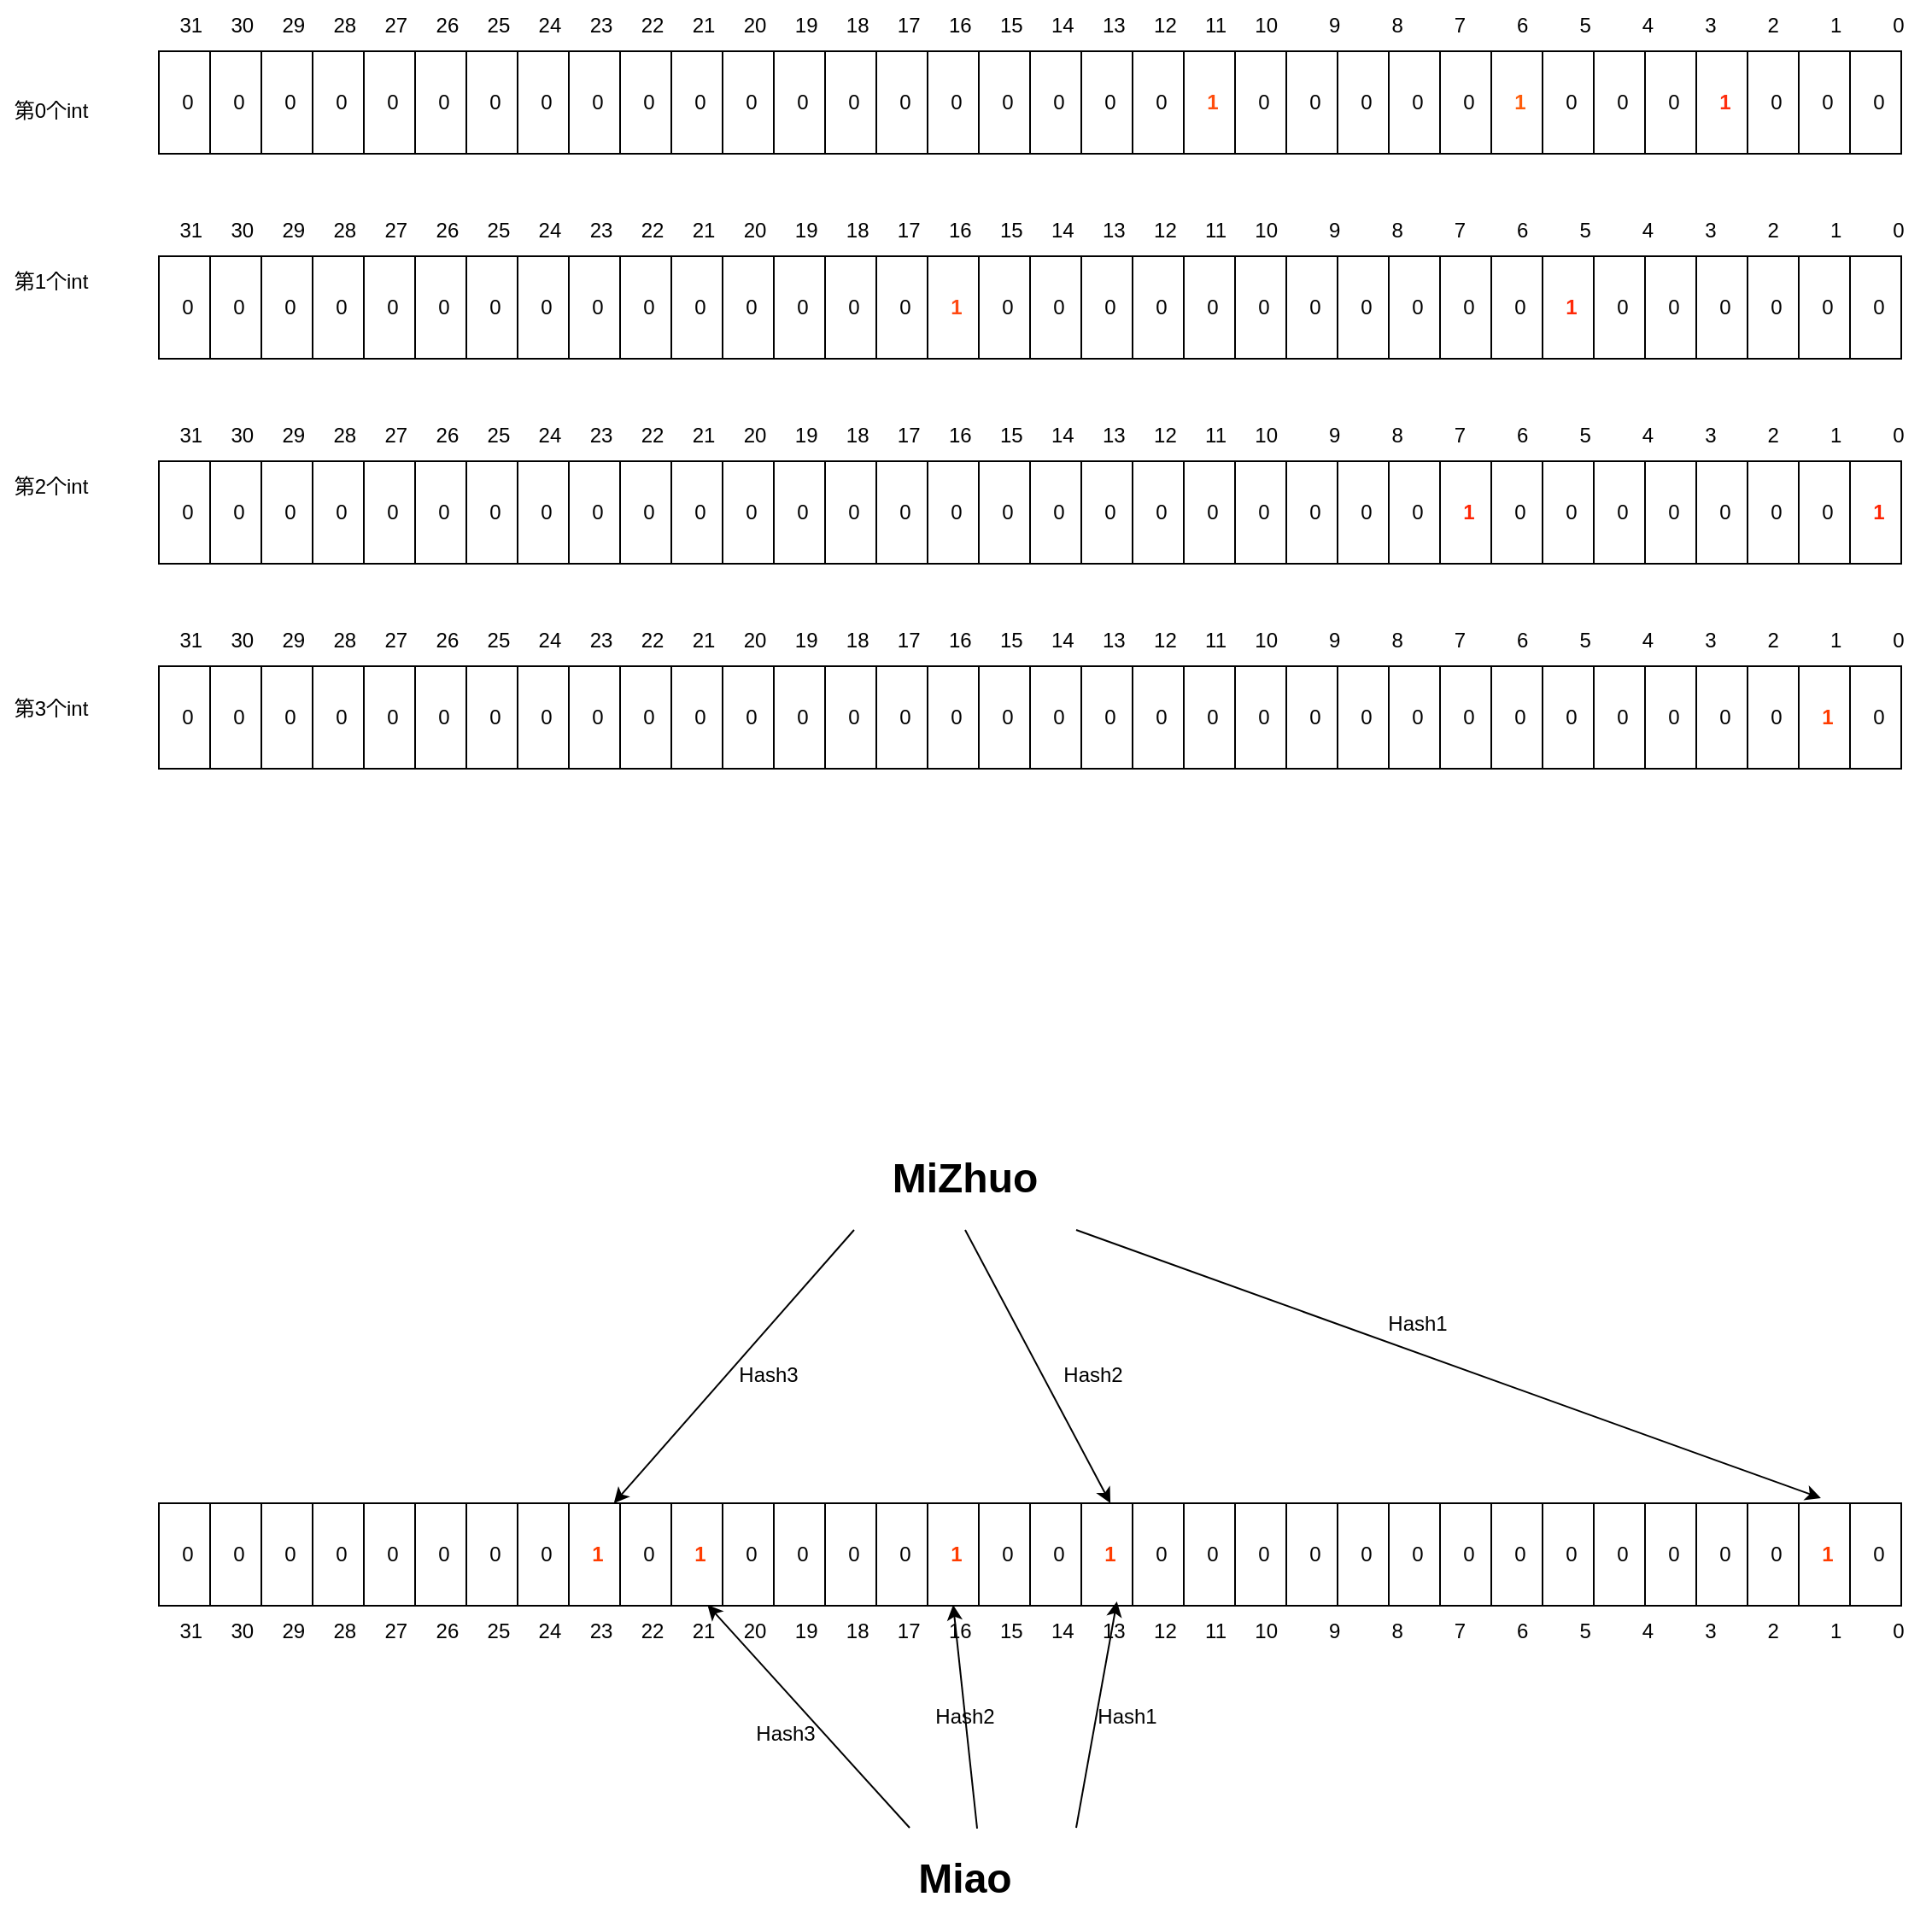 <mxfile version="21.2.1" type="github">
  <diagram name="第 1 页" id="5S22_qVlfajSDkN1grTT">
    <mxGraphModel dx="1434" dy="745" grid="1" gridSize="10" guides="1" tooltips="1" connect="1" arrows="1" fold="1" page="1" pageScale="1" pageWidth="3300" pageHeight="4681" math="0" shadow="0">
      <root>
        <mxCell id="0" />
        <mxCell id="1" parent="0" />
        <mxCell id="cCDtDYJFshVUZhq4A2cS-249" value="" style="group" parent="1" vertex="1" connectable="0">
          <mxGeometry x="440" y="160" width="1030" height="90" as="geometry" />
        </mxCell>
        <mxCell id="OOjkwXW9jq_-rCwJ6NxN-152" value="" style="group" parent="cCDtDYJFshVUZhq4A2cS-249" vertex="1" connectable="0">
          <mxGeometry x="40" y="30" width="150" height="60" as="geometry" />
        </mxCell>
        <mxCell id="OOjkwXW9jq_-rCwJ6NxN-27" value="" style="rounded=0;whiteSpace=wrap;html=1;" parent="OOjkwXW9jq_-rCwJ6NxN-152" vertex="1">
          <mxGeometry x="13" width="120" height="60" as="geometry" />
        </mxCell>
        <mxCell id="OOjkwXW9jq_-rCwJ6NxN-28" value="" style="endArrow=none;html=1;rounded=0;entryX=0.25;entryY=0;entryDx=0;entryDy=0;" parent="OOjkwXW9jq_-rCwJ6NxN-152" target="OOjkwXW9jq_-rCwJ6NxN-27" edge="1">
          <mxGeometry width="50" height="50" relative="1" as="geometry">
            <mxPoint x="43" y="60" as="sourcePoint" />
            <mxPoint x="93" y="10" as="targetPoint" />
          </mxGeometry>
        </mxCell>
        <mxCell id="OOjkwXW9jq_-rCwJ6NxN-29" value="" style="endArrow=none;html=1;rounded=0;entryX=0.5;entryY=0;entryDx=0;entryDy=0;exitX=0.5;exitY=1;exitDx=0;exitDy=0;" parent="OOjkwXW9jq_-rCwJ6NxN-152" source="OOjkwXW9jq_-rCwJ6NxN-27" target="OOjkwXW9jq_-rCwJ6NxN-27" edge="1">
          <mxGeometry width="50" height="50" relative="1" as="geometry">
            <mxPoint x="53" y="70" as="sourcePoint" />
            <mxPoint x="53" y="10" as="targetPoint" />
          </mxGeometry>
        </mxCell>
        <mxCell id="OOjkwXW9jq_-rCwJ6NxN-30" value="" style="endArrow=none;html=1;rounded=0;entryX=0.75;entryY=0;entryDx=0;entryDy=0;exitX=0.75;exitY=1;exitDx=0;exitDy=0;" parent="OOjkwXW9jq_-rCwJ6NxN-152" source="OOjkwXW9jq_-rCwJ6NxN-27" target="OOjkwXW9jq_-rCwJ6NxN-27" edge="1">
          <mxGeometry width="50" height="50" relative="1" as="geometry">
            <mxPoint x="63" y="80" as="sourcePoint" />
            <mxPoint x="63" y="20" as="targetPoint" />
          </mxGeometry>
        </mxCell>
        <mxCell id="OOjkwXW9jq_-rCwJ6NxN-144" value="0" style="text;html=1;strokeColor=none;fillColor=none;align=center;verticalAlign=middle;whiteSpace=wrap;rounded=0;" parent="OOjkwXW9jq_-rCwJ6NxN-152" vertex="1">
          <mxGeometry y="15" width="60" height="30" as="geometry" />
        </mxCell>
        <mxCell id="OOjkwXW9jq_-rCwJ6NxN-146" value="0" style="text;html=1;strokeColor=none;fillColor=none;align=center;verticalAlign=middle;whiteSpace=wrap;rounded=0;" parent="OOjkwXW9jq_-rCwJ6NxN-152" vertex="1">
          <mxGeometry x="30" y="15" width="60" height="30" as="geometry" />
        </mxCell>
        <mxCell id="OOjkwXW9jq_-rCwJ6NxN-150" value="0" style="text;html=1;strokeColor=none;fillColor=none;align=center;verticalAlign=middle;whiteSpace=wrap;rounded=0;" parent="OOjkwXW9jq_-rCwJ6NxN-152" vertex="1">
          <mxGeometry x="60" y="15" width="60" height="30" as="geometry" />
        </mxCell>
        <mxCell id="OOjkwXW9jq_-rCwJ6NxN-151" value="0" style="text;html=1;strokeColor=none;fillColor=none;align=center;verticalAlign=middle;whiteSpace=wrap;rounded=0;" parent="OOjkwXW9jq_-rCwJ6NxN-152" vertex="1">
          <mxGeometry x="90" y="15" width="60" height="30" as="geometry" />
        </mxCell>
        <mxCell id="OOjkwXW9jq_-rCwJ6NxN-227" value="" style="group" parent="OOjkwXW9jq_-rCwJ6NxN-152" vertex="1" connectable="0">
          <mxGeometry x="-60" width="150" height="60" as="geometry" />
        </mxCell>
        <mxCell id="OOjkwXW9jq_-rCwJ6NxN-228" value="" style="rounded=0;whiteSpace=wrap;html=1;" parent="OOjkwXW9jq_-rCwJ6NxN-227" vertex="1">
          <mxGeometry x="13" width="120" height="60" as="geometry" />
        </mxCell>
        <mxCell id="OOjkwXW9jq_-rCwJ6NxN-229" value="" style="endArrow=none;html=1;rounded=0;entryX=0.25;entryY=0;entryDx=0;entryDy=0;" parent="OOjkwXW9jq_-rCwJ6NxN-227" target="OOjkwXW9jq_-rCwJ6NxN-228" edge="1">
          <mxGeometry width="50" height="50" relative="1" as="geometry">
            <mxPoint x="43" y="60" as="sourcePoint" />
            <mxPoint x="93" y="10" as="targetPoint" />
          </mxGeometry>
        </mxCell>
        <mxCell id="OOjkwXW9jq_-rCwJ6NxN-230" value="" style="endArrow=none;html=1;rounded=0;entryX=0.5;entryY=0;entryDx=0;entryDy=0;exitX=0.5;exitY=1;exitDx=0;exitDy=0;" parent="OOjkwXW9jq_-rCwJ6NxN-227" source="OOjkwXW9jq_-rCwJ6NxN-228" target="OOjkwXW9jq_-rCwJ6NxN-228" edge="1">
          <mxGeometry width="50" height="50" relative="1" as="geometry">
            <mxPoint x="53" y="70" as="sourcePoint" />
            <mxPoint x="53" y="10" as="targetPoint" />
          </mxGeometry>
        </mxCell>
        <mxCell id="OOjkwXW9jq_-rCwJ6NxN-231" value="" style="endArrow=none;html=1;rounded=0;entryX=0.75;entryY=0;entryDx=0;entryDy=0;exitX=0.75;exitY=1;exitDx=0;exitDy=0;" parent="OOjkwXW9jq_-rCwJ6NxN-227" source="OOjkwXW9jq_-rCwJ6NxN-228" target="OOjkwXW9jq_-rCwJ6NxN-228" edge="1">
          <mxGeometry width="50" height="50" relative="1" as="geometry">
            <mxPoint x="63" y="80" as="sourcePoint" />
            <mxPoint x="63" y="20" as="targetPoint" />
          </mxGeometry>
        </mxCell>
        <mxCell id="OOjkwXW9jq_-rCwJ6NxN-232" value="0" style="text;html=1;strokeColor=none;fillColor=none;align=center;verticalAlign=middle;whiteSpace=wrap;rounded=0;" parent="OOjkwXW9jq_-rCwJ6NxN-227" vertex="1">
          <mxGeometry y="15" width="60" height="30" as="geometry" />
        </mxCell>
        <mxCell id="OOjkwXW9jq_-rCwJ6NxN-233" value="0" style="text;html=1;strokeColor=none;fillColor=none;align=center;verticalAlign=middle;whiteSpace=wrap;rounded=0;" parent="OOjkwXW9jq_-rCwJ6NxN-227" vertex="1">
          <mxGeometry x="30" y="15" width="60" height="30" as="geometry" />
        </mxCell>
        <mxCell id="OOjkwXW9jq_-rCwJ6NxN-234" value="0" style="text;html=1;strokeColor=none;fillColor=none;align=center;verticalAlign=middle;whiteSpace=wrap;rounded=0;" parent="OOjkwXW9jq_-rCwJ6NxN-227" vertex="1">
          <mxGeometry x="60" y="15" width="60" height="30" as="geometry" />
        </mxCell>
        <mxCell id="OOjkwXW9jq_-rCwJ6NxN-235" value="0" style="text;html=1;strokeColor=none;fillColor=none;align=center;verticalAlign=middle;whiteSpace=wrap;rounded=0;" parent="OOjkwXW9jq_-rCwJ6NxN-227" vertex="1">
          <mxGeometry x="90" y="15" width="60" height="30" as="geometry" />
        </mxCell>
        <mxCell id="OOjkwXW9jq_-rCwJ6NxN-153" value="" style="group" parent="cCDtDYJFshVUZhq4A2cS-249" vertex="1" connectable="0">
          <mxGeometry x="160" y="30" width="150" height="60" as="geometry" />
        </mxCell>
        <mxCell id="OOjkwXW9jq_-rCwJ6NxN-154" value="" style="rounded=0;whiteSpace=wrap;html=1;" parent="OOjkwXW9jq_-rCwJ6NxN-153" vertex="1">
          <mxGeometry x="13" width="120" height="60" as="geometry" />
        </mxCell>
        <mxCell id="OOjkwXW9jq_-rCwJ6NxN-155" value="" style="endArrow=none;html=1;rounded=0;entryX=0.25;entryY=0;entryDx=0;entryDy=0;" parent="OOjkwXW9jq_-rCwJ6NxN-153" target="OOjkwXW9jq_-rCwJ6NxN-154" edge="1">
          <mxGeometry width="50" height="50" relative="1" as="geometry">
            <mxPoint x="43" y="60" as="sourcePoint" />
            <mxPoint x="93" y="10" as="targetPoint" />
          </mxGeometry>
        </mxCell>
        <mxCell id="OOjkwXW9jq_-rCwJ6NxN-156" value="" style="endArrow=none;html=1;rounded=0;entryX=0.5;entryY=0;entryDx=0;entryDy=0;exitX=0.5;exitY=1;exitDx=0;exitDy=0;" parent="OOjkwXW9jq_-rCwJ6NxN-153" source="OOjkwXW9jq_-rCwJ6NxN-154" target="OOjkwXW9jq_-rCwJ6NxN-154" edge="1">
          <mxGeometry width="50" height="50" relative="1" as="geometry">
            <mxPoint x="53" y="70" as="sourcePoint" />
            <mxPoint x="53" y="10" as="targetPoint" />
          </mxGeometry>
        </mxCell>
        <mxCell id="OOjkwXW9jq_-rCwJ6NxN-157" value="" style="endArrow=none;html=1;rounded=0;entryX=0.75;entryY=0;entryDx=0;entryDy=0;exitX=0.75;exitY=1;exitDx=0;exitDy=0;" parent="OOjkwXW9jq_-rCwJ6NxN-153" source="OOjkwXW9jq_-rCwJ6NxN-154" target="OOjkwXW9jq_-rCwJ6NxN-154" edge="1">
          <mxGeometry width="50" height="50" relative="1" as="geometry">
            <mxPoint x="63" y="80" as="sourcePoint" />
            <mxPoint x="63" y="20" as="targetPoint" />
          </mxGeometry>
        </mxCell>
        <mxCell id="OOjkwXW9jq_-rCwJ6NxN-158" value="0" style="text;html=1;strokeColor=none;fillColor=none;align=center;verticalAlign=middle;whiteSpace=wrap;rounded=0;" parent="OOjkwXW9jq_-rCwJ6NxN-153" vertex="1">
          <mxGeometry y="15" width="60" height="30" as="geometry" />
        </mxCell>
        <mxCell id="OOjkwXW9jq_-rCwJ6NxN-159" value="0" style="text;html=1;strokeColor=none;fillColor=none;align=center;verticalAlign=middle;whiteSpace=wrap;rounded=0;" parent="OOjkwXW9jq_-rCwJ6NxN-153" vertex="1">
          <mxGeometry x="30" y="15" width="60" height="30" as="geometry" />
        </mxCell>
        <mxCell id="OOjkwXW9jq_-rCwJ6NxN-160" value="0" style="text;html=1;strokeColor=none;fillColor=none;align=center;verticalAlign=middle;whiteSpace=wrap;rounded=0;" parent="OOjkwXW9jq_-rCwJ6NxN-153" vertex="1">
          <mxGeometry x="60" y="15" width="60" height="30" as="geometry" />
        </mxCell>
        <mxCell id="OOjkwXW9jq_-rCwJ6NxN-161" value="0" style="text;html=1;strokeColor=none;fillColor=none;align=center;verticalAlign=middle;whiteSpace=wrap;rounded=0;" parent="OOjkwXW9jq_-rCwJ6NxN-153" vertex="1">
          <mxGeometry x="90" y="15" width="60" height="30" as="geometry" />
        </mxCell>
        <mxCell id="OOjkwXW9jq_-rCwJ6NxN-162" value="" style="group" parent="cCDtDYJFshVUZhq4A2cS-249" vertex="1" connectable="0">
          <mxGeometry x="280" y="30" width="150" height="60" as="geometry" />
        </mxCell>
        <mxCell id="OOjkwXW9jq_-rCwJ6NxN-163" value="" style="rounded=0;whiteSpace=wrap;html=1;" parent="OOjkwXW9jq_-rCwJ6NxN-162" vertex="1">
          <mxGeometry x="13" width="120" height="60" as="geometry" />
        </mxCell>
        <mxCell id="OOjkwXW9jq_-rCwJ6NxN-164" value="" style="endArrow=none;html=1;rounded=0;entryX=0.25;entryY=0;entryDx=0;entryDy=0;" parent="OOjkwXW9jq_-rCwJ6NxN-162" target="OOjkwXW9jq_-rCwJ6NxN-163" edge="1">
          <mxGeometry width="50" height="50" relative="1" as="geometry">
            <mxPoint x="43" y="60" as="sourcePoint" />
            <mxPoint x="93" y="10" as="targetPoint" />
          </mxGeometry>
        </mxCell>
        <mxCell id="OOjkwXW9jq_-rCwJ6NxN-165" value="" style="endArrow=none;html=1;rounded=0;entryX=0.5;entryY=0;entryDx=0;entryDy=0;exitX=0.5;exitY=1;exitDx=0;exitDy=0;" parent="OOjkwXW9jq_-rCwJ6NxN-162" source="OOjkwXW9jq_-rCwJ6NxN-163" target="OOjkwXW9jq_-rCwJ6NxN-163" edge="1">
          <mxGeometry width="50" height="50" relative="1" as="geometry">
            <mxPoint x="53" y="70" as="sourcePoint" />
            <mxPoint x="53" y="10" as="targetPoint" />
          </mxGeometry>
        </mxCell>
        <mxCell id="OOjkwXW9jq_-rCwJ6NxN-166" value="" style="endArrow=none;html=1;rounded=0;entryX=0.75;entryY=0;entryDx=0;entryDy=0;exitX=0.75;exitY=1;exitDx=0;exitDy=0;" parent="OOjkwXW9jq_-rCwJ6NxN-162" source="OOjkwXW9jq_-rCwJ6NxN-163" target="OOjkwXW9jq_-rCwJ6NxN-163" edge="1">
          <mxGeometry width="50" height="50" relative="1" as="geometry">
            <mxPoint x="63" y="80" as="sourcePoint" />
            <mxPoint x="63" y="20" as="targetPoint" />
          </mxGeometry>
        </mxCell>
        <mxCell id="OOjkwXW9jq_-rCwJ6NxN-167" value="0" style="text;html=1;strokeColor=none;fillColor=none;align=center;verticalAlign=middle;whiteSpace=wrap;rounded=0;" parent="OOjkwXW9jq_-rCwJ6NxN-162" vertex="1">
          <mxGeometry y="15" width="60" height="30" as="geometry" />
        </mxCell>
        <mxCell id="OOjkwXW9jq_-rCwJ6NxN-168" value="0" style="text;html=1;strokeColor=none;fillColor=none;align=center;verticalAlign=middle;whiteSpace=wrap;rounded=0;" parent="OOjkwXW9jq_-rCwJ6NxN-162" vertex="1">
          <mxGeometry x="30" y="15" width="60" height="30" as="geometry" />
        </mxCell>
        <mxCell id="OOjkwXW9jq_-rCwJ6NxN-169" value="0" style="text;html=1;strokeColor=none;fillColor=none;align=center;verticalAlign=middle;whiteSpace=wrap;rounded=0;" parent="OOjkwXW9jq_-rCwJ6NxN-162" vertex="1">
          <mxGeometry x="60" y="15" width="60" height="30" as="geometry" />
        </mxCell>
        <mxCell id="OOjkwXW9jq_-rCwJ6NxN-170" value="0" style="text;html=1;strokeColor=none;fillColor=none;align=center;verticalAlign=middle;whiteSpace=wrap;rounded=0;" parent="OOjkwXW9jq_-rCwJ6NxN-162" vertex="1">
          <mxGeometry x="90" y="15" width="60" height="30" as="geometry" />
        </mxCell>
        <mxCell id="OOjkwXW9jq_-rCwJ6NxN-182" value="" style="group" parent="cCDtDYJFshVUZhq4A2cS-249" vertex="1" connectable="0">
          <mxGeometry x="400" y="30" width="150" height="60" as="geometry" />
        </mxCell>
        <mxCell id="OOjkwXW9jq_-rCwJ6NxN-183" value="" style="rounded=0;whiteSpace=wrap;html=1;" parent="OOjkwXW9jq_-rCwJ6NxN-182" vertex="1">
          <mxGeometry x="13" width="120" height="60" as="geometry" />
        </mxCell>
        <mxCell id="OOjkwXW9jq_-rCwJ6NxN-184" value="" style="endArrow=none;html=1;rounded=0;entryX=0.25;entryY=0;entryDx=0;entryDy=0;" parent="OOjkwXW9jq_-rCwJ6NxN-182" target="OOjkwXW9jq_-rCwJ6NxN-183" edge="1">
          <mxGeometry width="50" height="50" relative="1" as="geometry">
            <mxPoint x="43" y="60" as="sourcePoint" />
            <mxPoint x="93" y="10" as="targetPoint" />
          </mxGeometry>
        </mxCell>
        <mxCell id="OOjkwXW9jq_-rCwJ6NxN-185" value="" style="endArrow=none;html=1;rounded=0;entryX=0.5;entryY=0;entryDx=0;entryDy=0;exitX=0.5;exitY=1;exitDx=0;exitDy=0;" parent="OOjkwXW9jq_-rCwJ6NxN-182" source="OOjkwXW9jq_-rCwJ6NxN-183" target="OOjkwXW9jq_-rCwJ6NxN-183" edge="1">
          <mxGeometry width="50" height="50" relative="1" as="geometry">
            <mxPoint x="53" y="70" as="sourcePoint" />
            <mxPoint x="53" y="10" as="targetPoint" />
          </mxGeometry>
        </mxCell>
        <mxCell id="OOjkwXW9jq_-rCwJ6NxN-186" value="" style="endArrow=none;html=1;rounded=0;entryX=0.75;entryY=0;entryDx=0;entryDy=0;exitX=0.75;exitY=1;exitDx=0;exitDy=0;" parent="OOjkwXW9jq_-rCwJ6NxN-182" source="OOjkwXW9jq_-rCwJ6NxN-183" target="OOjkwXW9jq_-rCwJ6NxN-183" edge="1">
          <mxGeometry width="50" height="50" relative="1" as="geometry">
            <mxPoint x="63" y="80" as="sourcePoint" />
            <mxPoint x="63" y="20" as="targetPoint" />
          </mxGeometry>
        </mxCell>
        <mxCell id="OOjkwXW9jq_-rCwJ6NxN-187" value="0" style="text;html=1;strokeColor=none;fillColor=none;align=center;verticalAlign=middle;whiteSpace=wrap;rounded=0;" parent="OOjkwXW9jq_-rCwJ6NxN-182" vertex="1">
          <mxGeometry y="15" width="60" height="30" as="geometry" />
        </mxCell>
        <mxCell id="OOjkwXW9jq_-rCwJ6NxN-188" value="0" style="text;html=1;strokeColor=none;fillColor=none;align=center;verticalAlign=middle;whiteSpace=wrap;rounded=0;" parent="OOjkwXW9jq_-rCwJ6NxN-182" vertex="1">
          <mxGeometry x="30" y="15" width="60" height="30" as="geometry" />
        </mxCell>
        <mxCell id="OOjkwXW9jq_-rCwJ6NxN-189" value="0" style="text;html=1;strokeColor=none;fillColor=none;align=center;verticalAlign=middle;whiteSpace=wrap;rounded=0;" parent="OOjkwXW9jq_-rCwJ6NxN-182" vertex="1">
          <mxGeometry x="60" y="15" width="60" height="30" as="geometry" />
        </mxCell>
        <mxCell id="OOjkwXW9jq_-rCwJ6NxN-190" value="0" style="text;html=1;strokeColor=none;fillColor=none;align=center;verticalAlign=middle;whiteSpace=wrap;rounded=0;" parent="OOjkwXW9jq_-rCwJ6NxN-182" vertex="1">
          <mxGeometry x="90" y="15" width="60" height="30" as="geometry" />
        </mxCell>
        <mxCell id="OOjkwXW9jq_-rCwJ6NxN-191" value="" style="group" parent="cCDtDYJFshVUZhq4A2cS-249" vertex="1" connectable="0">
          <mxGeometry x="520" y="30" width="150" height="60" as="geometry" />
        </mxCell>
        <mxCell id="OOjkwXW9jq_-rCwJ6NxN-192" value="" style="rounded=0;whiteSpace=wrap;html=1;" parent="OOjkwXW9jq_-rCwJ6NxN-191" vertex="1">
          <mxGeometry x="13" width="120" height="60" as="geometry" />
        </mxCell>
        <mxCell id="OOjkwXW9jq_-rCwJ6NxN-193" value="" style="endArrow=none;html=1;rounded=0;entryX=0.25;entryY=0;entryDx=0;entryDy=0;" parent="OOjkwXW9jq_-rCwJ6NxN-191" target="OOjkwXW9jq_-rCwJ6NxN-192" edge="1">
          <mxGeometry width="50" height="50" relative="1" as="geometry">
            <mxPoint x="43" y="60" as="sourcePoint" />
            <mxPoint x="93" y="10" as="targetPoint" />
          </mxGeometry>
        </mxCell>
        <mxCell id="OOjkwXW9jq_-rCwJ6NxN-194" value="" style="endArrow=none;html=1;rounded=0;entryX=0.5;entryY=0;entryDx=0;entryDy=0;exitX=0.5;exitY=1;exitDx=0;exitDy=0;" parent="OOjkwXW9jq_-rCwJ6NxN-191" source="OOjkwXW9jq_-rCwJ6NxN-192" target="OOjkwXW9jq_-rCwJ6NxN-192" edge="1">
          <mxGeometry width="50" height="50" relative="1" as="geometry">
            <mxPoint x="53" y="70" as="sourcePoint" />
            <mxPoint x="53" y="10" as="targetPoint" />
          </mxGeometry>
        </mxCell>
        <mxCell id="OOjkwXW9jq_-rCwJ6NxN-195" value="" style="endArrow=none;html=1;rounded=0;entryX=0.75;entryY=0;entryDx=0;entryDy=0;exitX=0.75;exitY=1;exitDx=0;exitDy=0;" parent="OOjkwXW9jq_-rCwJ6NxN-191" source="OOjkwXW9jq_-rCwJ6NxN-192" target="OOjkwXW9jq_-rCwJ6NxN-192" edge="1">
          <mxGeometry width="50" height="50" relative="1" as="geometry">
            <mxPoint x="63" y="80" as="sourcePoint" />
            <mxPoint x="63" y="20" as="targetPoint" />
          </mxGeometry>
        </mxCell>
        <mxCell id="OOjkwXW9jq_-rCwJ6NxN-196" value="0" style="text;html=1;strokeColor=none;fillColor=none;align=center;verticalAlign=middle;whiteSpace=wrap;rounded=0;" parent="OOjkwXW9jq_-rCwJ6NxN-191" vertex="1">
          <mxGeometry y="15" width="60" height="30" as="geometry" />
        </mxCell>
        <mxCell id="OOjkwXW9jq_-rCwJ6NxN-197" value="0" style="text;html=1;strokeColor=none;fillColor=none;align=center;verticalAlign=middle;whiteSpace=wrap;rounded=0;" parent="OOjkwXW9jq_-rCwJ6NxN-191" vertex="1">
          <mxGeometry x="30" y="15" width="60" height="30" as="geometry" />
        </mxCell>
        <mxCell id="OOjkwXW9jq_-rCwJ6NxN-198" value="&lt;b&gt;&lt;font color=&quot;#ff4d0d&quot;&gt;1&lt;/font&gt;&lt;/b&gt;" style="text;html=1;align=center;verticalAlign=middle;whiteSpace=wrap;rounded=0;" parent="OOjkwXW9jq_-rCwJ6NxN-191" vertex="1">
          <mxGeometry x="60" y="15" width="60" height="30" as="geometry" />
        </mxCell>
        <mxCell id="OOjkwXW9jq_-rCwJ6NxN-199" value="0" style="text;html=1;strokeColor=none;fillColor=none;align=center;verticalAlign=middle;whiteSpace=wrap;rounded=0;" parent="OOjkwXW9jq_-rCwJ6NxN-191" vertex="1">
          <mxGeometry x="90" y="15" width="60" height="30" as="geometry" />
        </mxCell>
        <mxCell id="OOjkwXW9jq_-rCwJ6NxN-200" value="" style="group" parent="cCDtDYJFshVUZhq4A2cS-249" vertex="1" connectable="0">
          <mxGeometry x="640" y="30" width="270" height="60" as="geometry" />
        </mxCell>
        <mxCell id="OOjkwXW9jq_-rCwJ6NxN-201" value="" style="rounded=0;whiteSpace=wrap;html=1;" parent="OOjkwXW9jq_-rCwJ6NxN-200" vertex="1">
          <mxGeometry x="13" width="120" height="60" as="geometry" />
        </mxCell>
        <mxCell id="OOjkwXW9jq_-rCwJ6NxN-202" value="" style="endArrow=none;html=1;rounded=0;entryX=0.25;entryY=0;entryDx=0;entryDy=0;" parent="OOjkwXW9jq_-rCwJ6NxN-200" target="OOjkwXW9jq_-rCwJ6NxN-201" edge="1">
          <mxGeometry width="50" height="50" relative="1" as="geometry">
            <mxPoint x="43" y="60" as="sourcePoint" />
            <mxPoint x="93" y="10" as="targetPoint" />
          </mxGeometry>
        </mxCell>
        <mxCell id="OOjkwXW9jq_-rCwJ6NxN-203" value="" style="endArrow=none;html=1;rounded=0;entryX=0.5;entryY=0;entryDx=0;entryDy=0;exitX=0.5;exitY=1;exitDx=0;exitDy=0;" parent="OOjkwXW9jq_-rCwJ6NxN-200" source="OOjkwXW9jq_-rCwJ6NxN-201" target="OOjkwXW9jq_-rCwJ6NxN-201" edge="1">
          <mxGeometry width="50" height="50" relative="1" as="geometry">
            <mxPoint x="53" y="70" as="sourcePoint" />
            <mxPoint x="53" y="10" as="targetPoint" />
          </mxGeometry>
        </mxCell>
        <mxCell id="OOjkwXW9jq_-rCwJ6NxN-204" value="" style="endArrow=none;html=1;rounded=0;entryX=0.75;entryY=0;entryDx=0;entryDy=0;exitX=0.75;exitY=1;exitDx=0;exitDy=0;" parent="OOjkwXW9jq_-rCwJ6NxN-200" source="OOjkwXW9jq_-rCwJ6NxN-201" target="OOjkwXW9jq_-rCwJ6NxN-201" edge="1">
          <mxGeometry width="50" height="50" relative="1" as="geometry">
            <mxPoint x="63" y="80" as="sourcePoint" />
            <mxPoint x="63" y="20" as="targetPoint" />
          </mxGeometry>
        </mxCell>
        <mxCell id="OOjkwXW9jq_-rCwJ6NxN-205" value="0" style="text;html=1;strokeColor=none;fillColor=none;align=center;verticalAlign=middle;whiteSpace=wrap;rounded=0;" parent="OOjkwXW9jq_-rCwJ6NxN-200" vertex="1">
          <mxGeometry y="15" width="60" height="30" as="geometry" />
        </mxCell>
        <mxCell id="OOjkwXW9jq_-rCwJ6NxN-206" value="0" style="text;html=1;strokeColor=none;fillColor=none;align=center;verticalAlign=middle;whiteSpace=wrap;rounded=0;" parent="OOjkwXW9jq_-rCwJ6NxN-200" vertex="1">
          <mxGeometry x="30" y="15" width="60" height="30" as="geometry" />
        </mxCell>
        <mxCell id="OOjkwXW9jq_-rCwJ6NxN-207" value="0" style="text;html=1;strokeColor=none;fillColor=none;align=center;verticalAlign=middle;whiteSpace=wrap;rounded=0;" parent="OOjkwXW9jq_-rCwJ6NxN-200" vertex="1">
          <mxGeometry x="60" y="15" width="60" height="30" as="geometry" />
        </mxCell>
        <mxCell id="OOjkwXW9jq_-rCwJ6NxN-208" value="0" style="text;html=1;strokeColor=none;fillColor=none;align=center;verticalAlign=middle;whiteSpace=wrap;rounded=0;" parent="OOjkwXW9jq_-rCwJ6NxN-200" vertex="1">
          <mxGeometry x="90" y="15" width="60" height="30" as="geometry" />
        </mxCell>
        <mxCell id="OOjkwXW9jq_-rCwJ6NxN-209" value="" style="group" parent="OOjkwXW9jq_-rCwJ6NxN-200" vertex="1" connectable="0">
          <mxGeometry x="120" width="150" height="60" as="geometry" />
        </mxCell>
        <mxCell id="OOjkwXW9jq_-rCwJ6NxN-210" value="" style="rounded=0;whiteSpace=wrap;html=1;" parent="OOjkwXW9jq_-rCwJ6NxN-209" vertex="1">
          <mxGeometry x="13" width="120" height="60" as="geometry" />
        </mxCell>
        <mxCell id="OOjkwXW9jq_-rCwJ6NxN-211" value="" style="endArrow=none;html=1;rounded=0;entryX=0.25;entryY=0;entryDx=0;entryDy=0;" parent="OOjkwXW9jq_-rCwJ6NxN-209" target="OOjkwXW9jq_-rCwJ6NxN-210" edge="1">
          <mxGeometry width="50" height="50" relative="1" as="geometry">
            <mxPoint x="43" y="60" as="sourcePoint" />
            <mxPoint x="93" y="10" as="targetPoint" />
          </mxGeometry>
        </mxCell>
        <mxCell id="OOjkwXW9jq_-rCwJ6NxN-212" value="" style="endArrow=none;html=1;rounded=0;entryX=0.5;entryY=0;entryDx=0;entryDy=0;exitX=0.5;exitY=1;exitDx=0;exitDy=0;" parent="OOjkwXW9jq_-rCwJ6NxN-209" source="OOjkwXW9jq_-rCwJ6NxN-210" target="OOjkwXW9jq_-rCwJ6NxN-210" edge="1">
          <mxGeometry width="50" height="50" relative="1" as="geometry">
            <mxPoint x="53" y="70" as="sourcePoint" />
            <mxPoint x="53" y="10" as="targetPoint" />
          </mxGeometry>
        </mxCell>
        <mxCell id="OOjkwXW9jq_-rCwJ6NxN-213" value="" style="endArrow=none;html=1;rounded=0;entryX=0.75;entryY=0;entryDx=0;entryDy=0;exitX=0.75;exitY=1;exitDx=0;exitDy=0;" parent="OOjkwXW9jq_-rCwJ6NxN-209" source="OOjkwXW9jq_-rCwJ6NxN-210" target="OOjkwXW9jq_-rCwJ6NxN-210" edge="1">
          <mxGeometry width="50" height="50" relative="1" as="geometry">
            <mxPoint x="63" y="80" as="sourcePoint" />
            <mxPoint x="63" y="20" as="targetPoint" />
          </mxGeometry>
        </mxCell>
        <mxCell id="OOjkwXW9jq_-rCwJ6NxN-214" value="&lt;b&gt;&lt;font color=&quot;#ff5c0a&quot;&gt;1&lt;/font&gt;&lt;/b&gt;" style="text;html=1;strokeColor=none;fillColor=none;align=center;verticalAlign=middle;whiteSpace=wrap;rounded=0;" parent="OOjkwXW9jq_-rCwJ6NxN-209" vertex="1">
          <mxGeometry y="15" width="60" height="30" as="geometry" />
        </mxCell>
        <mxCell id="OOjkwXW9jq_-rCwJ6NxN-215" value="0" style="text;html=1;strokeColor=none;fillColor=none;align=center;verticalAlign=middle;whiteSpace=wrap;rounded=0;" parent="OOjkwXW9jq_-rCwJ6NxN-209" vertex="1">
          <mxGeometry x="30" y="15" width="60" height="30" as="geometry" />
        </mxCell>
        <mxCell id="OOjkwXW9jq_-rCwJ6NxN-216" value="0" style="text;html=1;strokeColor=none;fillColor=none;align=center;verticalAlign=middle;whiteSpace=wrap;rounded=0;" parent="OOjkwXW9jq_-rCwJ6NxN-209" vertex="1">
          <mxGeometry x="60" y="15" width="60" height="30" as="geometry" />
        </mxCell>
        <mxCell id="OOjkwXW9jq_-rCwJ6NxN-217" value="0" style="text;html=1;strokeColor=none;fillColor=none;align=center;verticalAlign=middle;whiteSpace=wrap;rounded=0;" parent="OOjkwXW9jq_-rCwJ6NxN-209" vertex="1">
          <mxGeometry x="90" y="15" width="60" height="30" as="geometry" />
        </mxCell>
        <mxCell id="OOjkwXW9jq_-rCwJ6NxN-218" value="" style="group" parent="cCDtDYJFshVUZhq4A2cS-249" vertex="1" connectable="0">
          <mxGeometry x="880" y="30" width="150" height="60" as="geometry" />
        </mxCell>
        <mxCell id="OOjkwXW9jq_-rCwJ6NxN-219" value="" style="rounded=0;whiteSpace=wrap;html=1;" parent="OOjkwXW9jq_-rCwJ6NxN-218" vertex="1">
          <mxGeometry x="13" width="120" height="60" as="geometry" />
        </mxCell>
        <mxCell id="OOjkwXW9jq_-rCwJ6NxN-220" value="" style="endArrow=none;html=1;rounded=0;entryX=0.25;entryY=0;entryDx=0;entryDy=0;" parent="OOjkwXW9jq_-rCwJ6NxN-218" target="OOjkwXW9jq_-rCwJ6NxN-219" edge="1">
          <mxGeometry width="50" height="50" relative="1" as="geometry">
            <mxPoint x="43" y="60" as="sourcePoint" />
            <mxPoint x="93" y="10" as="targetPoint" />
          </mxGeometry>
        </mxCell>
        <mxCell id="OOjkwXW9jq_-rCwJ6NxN-221" value="" style="endArrow=none;html=1;rounded=0;entryX=0.5;entryY=0;entryDx=0;entryDy=0;exitX=0.5;exitY=1;exitDx=0;exitDy=0;" parent="OOjkwXW9jq_-rCwJ6NxN-218" source="OOjkwXW9jq_-rCwJ6NxN-219" target="OOjkwXW9jq_-rCwJ6NxN-219" edge="1">
          <mxGeometry width="50" height="50" relative="1" as="geometry">
            <mxPoint x="53" y="70" as="sourcePoint" />
            <mxPoint x="53" y="10" as="targetPoint" />
          </mxGeometry>
        </mxCell>
        <mxCell id="OOjkwXW9jq_-rCwJ6NxN-222" value="" style="endArrow=none;html=1;rounded=0;entryX=0.75;entryY=0;entryDx=0;entryDy=0;exitX=0.75;exitY=1;exitDx=0;exitDy=0;" parent="OOjkwXW9jq_-rCwJ6NxN-218" source="OOjkwXW9jq_-rCwJ6NxN-219" target="OOjkwXW9jq_-rCwJ6NxN-219" edge="1">
          <mxGeometry width="50" height="50" relative="1" as="geometry">
            <mxPoint x="63" y="80" as="sourcePoint" />
            <mxPoint x="63" y="20" as="targetPoint" />
          </mxGeometry>
        </mxCell>
        <mxCell id="OOjkwXW9jq_-rCwJ6NxN-223" value="&lt;b&gt;&lt;font color=&quot;#ff2d0d&quot;&gt;1&lt;/font&gt;&lt;/b&gt;" style="text;html=1;strokeColor=none;fillColor=none;align=center;verticalAlign=middle;whiteSpace=wrap;rounded=0;" parent="OOjkwXW9jq_-rCwJ6NxN-218" vertex="1">
          <mxGeometry y="15" width="60" height="30" as="geometry" />
        </mxCell>
        <mxCell id="OOjkwXW9jq_-rCwJ6NxN-224" value="0" style="text;html=1;strokeColor=none;fillColor=none;align=center;verticalAlign=middle;whiteSpace=wrap;rounded=0;" parent="OOjkwXW9jq_-rCwJ6NxN-218" vertex="1">
          <mxGeometry x="30" y="15" width="60" height="30" as="geometry" />
        </mxCell>
        <mxCell id="OOjkwXW9jq_-rCwJ6NxN-225" value="0" style="text;html=1;strokeColor=none;fillColor=none;align=center;verticalAlign=middle;whiteSpace=wrap;rounded=0;" parent="OOjkwXW9jq_-rCwJ6NxN-218" vertex="1">
          <mxGeometry x="60" y="15" width="60" height="30" as="geometry" />
        </mxCell>
        <mxCell id="OOjkwXW9jq_-rCwJ6NxN-226" value="0" style="text;html=1;strokeColor=none;fillColor=none;align=center;verticalAlign=middle;whiteSpace=wrap;rounded=0;" parent="OOjkwXW9jq_-rCwJ6NxN-218" vertex="1">
          <mxGeometry x="90" y="15" width="60" height="30" as="geometry" />
        </mxCell>
        <mxCell id="OOjkwXW9jq_-rCwJ6NxN-236" value="31     30     29     28     27     26     25     24     23     22     21     20     19     18     17     16     15     14     13     12     11     10         9         8         7         6         5         4         3         2         1         0" style="text;html=1;strokeColor=none;fillColor=none;align=center;verticalAlign=middle;whiteSpace=wrap;rounded=0;" parent="cCDtDYJFshVUZhq4A2cS-249" vertex="1">
          <mxGeometry width="1020" height="30" as="geometry" />
        </mxCell>
        <mxCell id="cCDtDYJFshVUZhq4A2cS-250" value="" style="group" parent="1" vertex="1" connectable="0">
          <mxGeometry x="440" y="280" width="1030" height="90" as="geometry" />
        </mxCell>
        <mxCell id="cCDtDYJFshVUZhq4A2cS-1" value="" style="group" parent="cCDtDYJFshVUZhq4A2cS-250" vertex="1" connectable="0">
          <mxGeometry x="40" y="30" width="150" height="60" as="geometry" />
        </mxCell>
        <mxCell id="cCDtDYJFshVUZhq4A2cS-2" value="" style="rounded=0;whiteSpace=wrap;html=1;" parent="cCDtDYJFshVUZhq4A2cS-1" vertex="1">
          <mxGeometry x="13" width="120" height="60" as="geometry" />
        </mxCell>
        <mxCell id="cCDtDYJFshVUZhq4A2cS-3" value="" style="endArrow=none;html=1;rounded=0;entryX=0.25;entryY=0;entryDx=0;entryDy=0;" parent="cCDtDYJFshVUZhq4A2cS-1" target="cCDtDYJFshVUZhq4A2cS-2" edge="1">
          <mxGeometry width="50" height="50" relative="1" as="geometry">
            <mxPoint x="43" y="60" as="sourcePoint" />
            <mxPoint x="93" y="10" as="targetPoint" />
          </mxGeometry>
        </mxCell>
        <mxCell id="cCDtDYJFshVUZhq4A2cS-4" value="" style="endArrow=none;html=1;rounded=0;entryX=0.5;entryY=0;entryDx=0;entryDy=0;exitX=0.5;exitY=1;exitDx=0;exitDy=0;" parent="cCDtDYJFshVUZhq4A2cS-1" source="cCDtDYJFshVUZhq4A2cS-2" target="cCDtDYJFshVUZhq4A2cS-2" edge="1">
          <mxGeometry width="50" height="50" relative="1" as="geometry">
            <mxPoint x="53" y="70" as="sourcePoint" />
            <mxPoint x="53" y="10" as="targetPoint" />
          </mxGeometry>
        </mxCell>
        <mxCell id="cCDtDYJFshVUZhq4A2cS-5" value="" style="endArrow=none;html=1;rounded=0;entryX=0.75;entryY=0;entryDx=0;entryDy=0;exitX=0.75;exitY=1;exitDx=0;exitDy=0;" parent="cCDtDYJFshVUZhq4A2cS-1" source="cCDtDYJFshVUZhq4A2cS-2" target="cCDtDYJFshVUZhq4A2cS-2" edge="1">
          <mxGeometry width="50" height="50" relative="1" as="geometry">
            <mxPoint x="63" y="80" as="sourcePoint" />
            <mxPoint x="63" y="20" as="targetPoint" />
          </mxGeometry>
        </mxCell>
        <mxCell id="cCDtDYJFshVUZhq4A2cS-6" value="0" style="text;html=1;strokeColor=none;fillColor=none;align=center;verticalAlign=middle;whiteSpace=wrap;rounded=0;" parent="cCDtDYJFshVUZhq4A2cS-1" vertex="1">
          <mxGeometry y="15" width="60" height="30" as="geometry" />
        </mxCell>
        <mxCell id="cCDtDYJFshVUZhq4A2cS-7" value="0" style="text;html=1;strokeColor=none;fillColor=none;align=center;verticalAlign=middle;whiteSpace=wrap;rounded=0;" parent="cCDtDYJFshVUZhq4A2cS-1" vertex="1">
          <mxGeometry x="30" y="15" width="60" height="30" as="geometry" />
        </mxCell>
        <mxCell id="cCDtDYJFshVUZhq4A2cS-8" value="0" style="text;html=1;strokeColor=none;fillColor=none;align=center;verticalAlign=middle;whiteSpace=wrap;rounded=0;" parent="cCDtDYJFshVUZhq4A2cS-1" vertex="1">
          <mxGeometry x="60" y="15" width="60" height="30" as="geometry" />
        </mxCell>
        <mxCell id="cCDtDYJFshVUZhq4A2cS-9" value="0" style="text;html=1;strokeColor=none;fillColor=none;align=center;verticalAlign=middle;whiteSpace=wrap;rounded=0;" parent="cCDtDYJFshVUZhq4A2cS-1" vertex="1">
          <mxGeometry x="90" y="15" width="60" height="30" as="geometry" />
        </mxCell>
        <mxCell id="cCDtDYJFshVUZhq4A2cS-10" value="" style="group" parent="cCDtDYJFshVUZhq4A2cS-1" vertex="1" connectable="0">
          <mxGeometry x="-60" width="150" height="60" as="geometry" />
        </mxCell>
        <mxCell id="cCDtDYJFshVUZhq4A2cS-11" value="" style="rounded=0;whiteSpace=wrap;html=1;" parent="cCDtDYJFshVUZhq4A2cS-10" vertex="1">
          <mxGeometry x="13" width="120" height="60" as="geometry" />
        </mxCell>
        <mxCell id="cCDtDYJFshVUZhq4A2cS-12" value="" style="endArrow=none;html=1;rounded=0;entryX=0.25;entryY=0;entryDx=0;entryDy=0;" parent="cCDtDYJFshVUZhq4A2cS-10" target="cCDtDYJFshVUZhq4A2cS-11" edge="1">
          <mxGeometry width="50" height="50" relative="1" as="geometry">
            <mxPoint x="43" y="60" as="sourcePoint" />
            <mxPoint x="93" y="10" as="targetPoint" />
          </mxGeometry>
        </mxCell>
        <mxCell id="cCDtDYJFshVUZhq4A2cS-13" value="" style="endArrow=none;html=1;rounded=0;entryX=0.5;entryY=0;entryDx=0;entryDy=0;exitX=0.5;exitY=1;exitDx=0;exitDy=0;" parent="cCDtDYJFshVUZhq4A2cS-10" source="cCDtDYJFshVUZhq4A2cS-11" target="cCDtDYJFshVUZhq4A2cS-11" edge="1">
          <mxGeometry width="50" height="50" relative="1" as="geometry">
            <mxPoint x="53" y="70" as="sourcePoint" />
            <mxPoint x="53" y="10" as="targetPoint" />
          </mxGeometry>
        </mxCell>
        <mxCell id="cCDtDYJFshVUZhq4A2cS-14" value="" style="endArrow=none;html=1;rounded=0;entryX=0.75;entryY=0;entryDx=0;entryDy=0;exitX=0.75;exitY=1;exitDx=0;exitDy=0;" parent="cCDtDYJFshVUZhq4A2cS-10" source="cCDtDYJFshVUZhq4A2cS-11" target="cCDtDYJFshVUZhq4A2cS-11" edge="1">
          <mxGeometry width="50" height="50" relative="1" as="geometry">
            <mxPoint x="63" y="80" as="sourcePoint" />
            <mxPoint x="63" y="20" as="targetPoint" />
          </mxGeometry>
        </mxCell>
        <mxCell id="cCDtDYJFshVUZhq4A2cS-15" value="0" style="text;html=1;strokeColor=none;fillColor=none;align=center;verticalAlign=middle;whiteSpace=wrap;rounded=0;" parent="cCDtDYJFshVUZhq4A2cS-10" vertex="1">
          <mxGeometry y="15" width="60" height="30" as="geometry" />
        </mxCell>
        <mxCell id="cCDtDYJFshVUZhq4A2cS-16" value="0" style="text;html=1;strokeColor=none;fillColor=none;align=center;verticalAlign=middle;whiteSpace=wrap;rounded=0;" parent="cCDtDYJFshVUZhq4A2cS-10" vertex="1">
          <mxGeometry x="30" y="15" width="60" height="30" as="geometry" />
        </mxCell>
        <mxCell id="cCDtDYJFshVUZhq4A2cS-17" value="0" style="text;html=1;strokeColor=none;fillColor=none;align=center;verticalAlign=middle;whiteSpace=wrap;rounded=0;" parent="cCDtDYJFshVUZhq4A2cS-10" vertex="1">
          <mxGeometry x="60" y="15" width="60" height="30" as="geometry" />
        </mxCell>
        <mxCell id="cCDtDYJFshVUZhq4A2cS-18" value="0" style="text;html=1;strokeColor=none;fillColor=none;align=center;verticalAlign=middle;whiteSpace=wrap;rounded=0;" parent="cCDtDYJFshVUZhq4A2cS-10" vertex="1">
          <mxGeometry x="90" y="15" width="60" height="30" as="geometry" />
        </mxCell>
        <mxCell id="cCDtDYJFshVUZhq4A2cS-19" value="" style="group" parent="cCDtDYJFshVUZhq4A2cS-250" vertex="1" connectable="0">
          <mxGeometry x="160" y="30" width="150" height="60" as="geometry" />
        </mxCell>
        <mxCell id="cCDtDYJFshVUZhq4A2cS-20" value="" style="rounded=0;whiteSpace=wrap;html=1;" parent="cCDtDYJFshVUZhq4A2cS-19" vertex="1">
          <mxGeometry x="13" width="120" height="60" as="geometry" />
        </mxCell>
        <mxCell id="cCDtDYJFshVUZhq4A2cS-21" value="" style="endArrow=none;html=1;rounded=0;entryX=0.25;entryY=0;entryDx=0;entryDy=0;" parent="cCDtDYJFshVUZhq4A2cS-19" target="cCDtDYJFshVUZhq4A2cS-20" edge="1">
          <mxGeometry width="50" height="50" relative="1" as="geometry">
            <mxPoint x="43" y="60" as="sourcePoint" />
            <mxPoint x="93" y="10" as="targetPoint" />
          </mxGeometry>
        </mxCell>
        <mxCell id="cCDtDYJFshVUZhq4A2cS-22" value="" style="endArrow=none;html=1;rounded=0;entryX=0.5;entryY=0;entryDx=0;entryDy=0;exitX=0.5;exitY=1;exitDx=0;exitDy=0;" parent="cCDtDYJFshVUZhq4A2cS-19" source="cCDtDYJFshVUZhq4A2cS-20" target="cCDtDYJFshVUZhq4A2cS-20" edge="1">
          <mxGeometry width="50" height="50" relative="1" as="geometry">
            <mxPoint x="53" y="70" as="sourcePoint" />
            <mxPoint x="53" y="10" as="targetPoint" />
          </mxGeometry>
        </mxCell>
        <mxCell id="cCDtDYJFshVUZhq4A2cS-23" value="" style="endArrow=none;html=1;rounded=0;entryX=0.75;entryY=0;entryDx=0;entryDy=0;exitX=0.75;exitY=1;exitDx=0;exitDy=0;" parent="cCDtDYJFshVUZhq4A2cS-19" source="cCDtDYJFshVUZhq4A2cS-20" target="cCDtDYJFshVUZhq4A2cS-20" edge="1">
          <mxGeometry width="50" height="50" relative="1" as="geometry">
            <mxPoint x="63" y="80" as="sourcePoint" />
            <mxPoint x="63" y="20" as="targetPoint" />
          </mxGeometry>
        </mxCell>
        <mxCell id="cCDtDYJFshVUZhq4A2cS-24" value="0" style="text;html=1;strokeColor=none;fillColor=none;align=center;verticalAlign=middle;whiteSpace=wrap;rounded=0;" parent="cCDtDYJFshVUZhq4A2cS-19" vertex="1">
          <mxGeometry y="15" width="60" height="30" as="geometry" />
        </mxCell>
        <mxCell id="cCDtDYJFshVUZhq4A2cS-25" value="0" style="text;html=1;strokeColor=none;fillColor=none;align=center;verticalAlign=middle;whiteSpace=wrap;rounded=0;" parent="cCDtDYJFshVUZhq4A2cS-19" vertex="1">
          <mxGeometry x="30" y="15" width="60" height="30" as="geometry" />
        </mxCell>
        <mxCell id="cCDtDYJFshVUZhq4A2cS-26" value="0" style="text;html=1;strokeColor=none;fillColor=none;align=center;verticalAlign=middle;whiteSpace=wrap;rounded=0;" parent="cCDtDYJFshVUZhq4A2cS-19" vertex="1">
          <mxGeometry x="60" y="15" width="60" height="30" as="geometry" />
        </mxCell>
        <mxCell id="cCDtDYJFshVUZhq4A2cS-27" value="0" style="text;html=1;strokeColor=none;fillColor=none;align=center;verticalAlign=middle;whiteSpace=wrap;rounded=0;" parent="cCDtDYJFshVUZhq4A2cS-19" vertex="1">
          <mxGeometry x="90" y="15" width="60" height="30" as="geometry" />
        </mxCell>
        <mxCell id="cCDtDYJFshVUZhq4A2cS-28" value="" style="group" parent="cCDtDYJFshVUZhq4A2cS-250" vertex="1" connectable="0">
          <mxGeometry x="280" y="30" width="150" height="60" as="geometry" />
        </mxCell>
        <mxCell id="cCDtDYJFshVUZhq4A2cS-29" value="" style="rounded=0;whiteSpace=wrap;html=1;" parent="cCDtDYJFshVUZhq4A2cS-28" vertex="1">
          <mxGeometry x="13" width="120" height="60" as="geometry" />
        </mxCell>
        <mxCell id="cCDtDYJFshVUZhq4A2cS-30" value="" style="endArrow=none;html=1;rounded=0;entryX=0.25;entryY=0;entryDx=0;entryDy=0;" parent="cCDtDYJFshVUZhq4A2cS-28" target="cCDtDYJFshVUZhq4A2cS-29" edge="1">
          <mxGeometry width="50" height="50" relative="1" as="geometry">
            <mxPoint x="43" y="60" as="sourcePoint" />
            <mxPoint x="93" y="10" as="targetPoint" />
          </mxGeometry>
        </mxCell>
        <mxCell id="cCDtDYJFshVUZhq4A2cS-31" value="" style="endArrow=none;html=1;rounded=0;entryX=0.5;entryY=0;entryDx=0;entryDy=0;exitX=0.5;exitY=1;exitDx=0;exitDy=0;" parent="cCDtDYJFshVUZhq4A2cS-28" source="cCDtDYJFshVUZhq4A2cS-29" target="cCDtDYJFshVUZhq4A2cS-29" edge="1">
          <mxGeometry width="50" height="50" relative="1" as="geometry">
            <mxPoint x="53" y="70" as="sourcePoint" />
            <mxPoint x="53" y="10" as="targetPoint" />
          </mxGeometry>
        </mxCell>
        <mxCell id="cCDtDYJFshVUZhq4A2cS-32" value="" style="endArrow=none;html=1;rounded=0;entryX=0.75;entryY=0;entryDx=0;entryDy=0;exitX=0.75;exitY=1;exitDx=0;exitDy=0;" parent="cCDtDYJFshVUZhq4A2cS-28" source="cCDtDYJFshVUZhq4A2cS-29" target="cCDtDYJFshVUZhq4A2cS-29" edge="1">
          <mxGeometry width="50" height="50" relative="1" as="geometry">
            <mxPoint x="63" y="80" as="sourcePoint" />
            <mxPoint x="63" y="20" as="targetPoint" />
          </mxGeometry>
        </mxCell>
        <mxCell id="cCDtDYJFshVUZhq4A2cS-33" value="0" style="text;html=1;strokeColor=none;fillColor=none;align=center;verticalAlign=middle;whiteSpace=wrap;rounded=0;" parent="cCDtDYJFshVUZhq4A2cS-28" vertex="1">
          <mxGeometry y="15" width="60" height="30" as="geometry" />
        </mxCell>
        <mxCell id="cCDtDYJFshVUZhq4A2cS-34" value="0" style="text;html=1;strokeColor=none;fillColor=none;align=center;verticalAlign=middle;whiteSpace=wrap;rounded=0;" parent="cCDtDYJFshVUZhq4A2cS-28" vertex="1">
          <mxGeometry x="30" y="15" width="60" height="30" as="geometry" />
        </mxCell>
        <mxCell id="cCDtDYJFshVUZhq4A2cS-35" value="0" style="text;html=1;strokeColor=none;fillColor=none;align=center;verticalAlign=middle;whiteSpace=wrap;rounded=0;" parent="cCDtDYJFshVUZhq4A2cS-28" vertex="1">
          <mxGeometry x="60" y="15" width="60" height="30" as="geometry" />
        </mxCell>
        <mxCell id="cCDtDYJFshVUZhq4A2cS-36" value="0" style="text;html=1;strokeColor=none;fillColor=none;align=center;verticalAlign=middle;whiteSpace=wrap;rounded=0;" parent="cCDtDYJFshVUZhq4A2cS-28" vertex="1">
          <mxGeometry x="90" y="15" width="60" height="30" as="geometry" />
        </mxCell>
        <mxCell id="cCDtDYJFshVUZhq4A2cS-37" value="" style="group" parent="cCDtDYJFshVUZhq4A2cS-250" vertex="1" connectable="0">
          <mxGeometry x="400" y="30" width="150" height="60" as="geometry" />
        </mxCell>
        <mxCell id="cCDtDYJFshVUZhq4A2cS-38" value="" style="rounded=0;whiteSpace=wrap;html=1;" parent="cCDtDYJFshVUZhq4A2cS-37" vertex="1">
          <mxGeometry x="13" width="120" height="60" as="geometry" />
        </mxCell>
        <mxCell id="cCDtDYJFshVUZhq4A2cS-39" value="" style="endArrow=none;html=1;rounded=0;entryX=0.25;entryY=0;entryDx=0;entryDy=0;" parent="cCDtDYJFshVUZhq4A2cS-37" target="cCDtDYJFshVUZhq4A2cS-38" edge="1">
          <mxGeometry width="50" height="50" relative="1" as="geometry">
            <mxPoint x="43" y="60" as="sourcePoint" />
            <mxPoint x="93" y="10" as="targetPoint" />
          </mxGeometry>
        </mxCell>
        <mxCell id="cCDtDYJFshVUZhq4A2cS-40" value="" style="endArrow=none;html=1;rounded=0;entryX=0.5;entryY=0;entryDx=0;entryDy=0;exitX=0.5;exitY=1;exitDx=0;exitDy=0;" parent="cCDtDYJFshVUZhq4A2cS-37" source="cCDtDYJFshVUZhq4A2cS-38" target="cCDtDYJFshVUZhq4A2cS-38" edge="1">
          <mxGeometry width="50" height="50" relative="1" as="geometry">
            <mxPoint x="53" y="70" as="sourcePoint" />
            <mxPoint x="53" y="10" as="targetPoint" />
          </mxGeometry>
        </mxCell>
        <mxCell id="cCDtDYJFshVUZhq4A2cS-41" value="" style="endArrow=none;html=1;rounded=0;entryX=0.75;entryY=0;entryDx=0;entryDy=0;exitX=0.75;exitY=1;exitDx=0;exitDy=0;" parent="cCDtDYJFshVUZhq4A2cS-37" source="cCDtDYJFshVUZhq4A2cS-38" target="cCDtDYJFshVUZhq4A2cS-38" edge="1">
          <mxGeometry width="50" height="50" relative="1" as="geometry">
            <mxPoint x="63" y="80" as="sourcePoint" />
            <mxPoint x="63" y="20" as="targetPoint" />
          </mxGeometry>
        </mxCell>
        <mxCell id="cCDtDYJFshVUZhq4A2cS-42" value="0" style="text;html=1;strokeColor=none;fillColor=none;align=center;verticalAlign=middle;whiteSpace=wrap;rounded=0;" parent="cCDtDYJFshVUZhq4A2cS-37" vertex="1">
          <mxGeometry y="15" width="60" height="30" as="geometry" />
        </mxCell>
        <mxCell id="cCDtDYJFshVUZhq4A2cS-43" value="&lt;b&gt;&lt;font color=&quot;#ff4912&quot;&gt;1&lt;/font&gt;&lt;/b&gt;" style="text;html=1;strokeColor=none;fillColor=none;align=center;verticalAlign=middle;whiteSpace=wrap;rounded=0;" parent="cCDtDYJFshVUZhq4A2cS-37" vertex="1">
          <mxGeometry x="30" y="15" width="60" height="30" as="geometry" />
        </mxCell>
        <mxCell id="cCDtDYJFshVUZhq4A2cS-44" value="0" style="text;html=1;strokeColor=none;fillColor=none;align=center;verticalAlign=middle;whiteSpace=wrap;rounded=0;" parent="cCDtDYJFshVUZhq4A2cS-37" vertex="1">
          <mxGeometry x="60" y="15" width="60" height="30" as="geometry" />
        </mxCell>
        <mxCell id="cCDtDYJFshVUZhq4A2cS-45" value="0" style="text;html=1;strokeColor=none;fillColor=none;align=center;verticalAlign=middle;whiteSpace=wrap;rounded=0;" parent="cCDtDYJFshVUZhq4A2cS-37" vertex="1">
          <mxGeometry x="90" y="15" width="60" height="30" as="geometry" />
        </mxCell>
        <mxCell id="cCDtDYJFshVUZhq4A2cS-46" value="" style="group" parent="cCDtDYJFshVUZhq4A2cS-250" vertex="1" connectable="0">
          <mxGeometry x="520" y="30" width="150" height="60" as="geometry" />
        </mxCell>
        <mxCell id="cCDtDYJFshVUZhq4A2cS-47" value="" style="rounded=0;whiteSpace=wrap;html=1;" parent="cCDtDYJFshVUZhq4A2cS-46" vertex="1">
          <mxGeometry x="13" width="120" height="60" as="geometry" />
        </mxCell>
        <mxCell id="cCDtDYJFshVUZhq4A2cS-48" value="" style="endArrow=none;html=1;rounded=0;entryX=0.25;entryY=0;entryDx=0;entryDy=0;" parent="cCDtDYJFshVUZhq4A2cS-46" target="cCDtDYJFshVUZhq4A2cS-47" edge="1">
          <mxGeometry width="50" height="50" relative="1" as="geometry">
            <mxPoint x="43" y="60" as="sourcePoint" />
            <mxPoint x="93" y="10" as="targetPoint" />
          </mxGeometry>
        </mxCell>
        <mxCell id="cCDtDYJFshVUZhq4A2cS-49" value="" style="endArrow=none;html=1;rounded=0;entryX=0.5;entryY=0;entryDx=0;entryDy=0;exitX=0.5;exitY=1;exitDx=0;exitDy=0;" parent="cCDtDYJFshVUZhq4A2cS-46" source="cCDtDYJFshVUZhq4A2cS-47" target="cCDtDYJFshVUZhq4A2cS-47" edge="1">
          <mxGeometry width="50" height="50" relative="1" as="geometry">
            <mxPoint x="53" y="70" as="sourcePoint" />
            <mxPoint x="53" y="10" as="targetPoint" />
          </mxGeometry>
        </mxCell>
        <mxCell id="cCDtDYJFshVUZhq4A2cS-50" value="" style="endArrow=none;html=1;rounded=0;entryX=0.75;entryY=0;entryDx=0;entryDy=0;exitX=0.75;exitY=1;exitDx=0;exitDy=0;" parent="cCDtDYJFshVUZhq4A2cS-46" source="cCDtDYJFshVUZhq4A2cS-47" target="cCDtDYJFshVUZhq4A2cS-47" edge="1">
          <mxGeometry width="50" height="50" relative="1" as="geometry">
            <mxPoint x="63" y="80" as="sourcePoint" />
            <mxPoint x="63" y="20" as="targetPoint" />
          </mxGeometry>
        </mxCell>
        <mxCell id="cCDtDYJFshVUZhq4A2cS-51" value="0" style="text;html=1;strokeColor=none;fillColor=none;align=center;verticalAlign=middle;whiteSpace=wrap;rounded=0;" parent="cCDtDYJFshVUZhq4A2cS-46" vertex="1">
          <mxGeometry y="15" width="60" height="30" as="geometry" />
        </mxCell>
        <mxCell id="cCDtDYJFshVUZhq4A2cS-52" value="0" style="text;html=1;strokeColor=none;fillColor=none;align=center;verticalAlign=middle;whiteSpace=wrap;rounded=0;" parent="cCDtDYJFshVUZhq4A2cS-46" vertex="1">
          <mxGeometry x="30" y="15" width="60" height="30" as="geometry" />
        </mxCell>
        <mxCell id="cCDtDYJFshVUZhq4A2cS-53" value="0" style="text;html=1;strokeColor=none;fillColor=none;align=center;verticalAlign=middle;whiteSpace=wrap;rounded=0;" parent="cCDtDYJFshVUZhq4A2cS-46" vertex="1">
          <mxGeometry x="60" y="15" width="60" height="30" as="geometry" />
        </mxCell>
        <mxCell id="cCDtDYJFshVUZhq4A2cS-54" value="0" style="text;html=1;strokeColor=none;fillColor=none;align=center;verticalAlign=middle;whiteSpace=wrap;rounded=0;" parent="cCDtDYJFshVUZhq4A2cS-46" vertex="1">
          <mxGeometry x="90" y="15" width="60" height="30" as="geometry" />
        </mxCell>
        <mxCell id="cCDtDYJFshVUZhq4A2cS-55" value="" style="group" parent="cCDtDYJFshVUZhq4A2cS-250" vertex="1" connectable="0">
          <mxGeometry x="640" y="30" width="270" height="60" as="geometry" />
        </mxCell>
        <mxCell id="cCDtDYJFshVUZhq4A2cS-56" value="" style="rounded=0;whiteSpace=wrap;html=1;" parent="cCDtDYJFshVUZhq4A2cS-55" vertex="1">
          <mxGeometry x="13" width="120" height="60" as="geometry" />
        </mxCell>
        <mxCell id="cCDtDYJFshVUZhq4A2cS-57" value="" style="endArrow=none;html=1;rounded=0;entryX=0.25;entryY=0;entryDx=0;entryDy=0;" parent="cCDtDYJFshVUZhq4A2cS-55" target="cCDtDYJFshVUZhq4A2cS-56" edge="1">
          <mxGeometry width="50" height="50" relative="1" as="geometry">
            <mxPoint x="43" y="60" as="sourcePoint" />
            <mxPoint x="93" y="10" as="targetPoint" />
          </mxGeometry>
        </mxCell>
        <mxCell id="cCDtDYJFshVUZhq4A2cS-58" value="" style="endArrow=none;html=1;rounded=0;entryX=0.5;entryY=0;entryDx=0;entryDy=0;exitX=0.5;exitY=1;exitDx=0;exitDy=0;" parent="cCDtDYJFshVUZhq4A2cS-55" source="cCDtDYJFshVUZhq4A2cS-56" target="cCDtDYJFshVUZhq4A2cS-56" edge="1">
          <mxGeometry width="50" height="50" relative="1" as="geometry">
            <mxPoint x="53" y="70" as="sourcePoint" />
            <mxPoint x="53" y="10" as="targetPoint" />
          </mxGeometry>
        </mxCell>
        <mxCell id="cCDtDYJFshVUZhq4A2cS-59" value="" style="endArrow=none;html=1;rounded=0;entryX=0.75;entryY=0;entryDx=0;entryDy=0;exitX=0.75;exitY=1;exitDx=0;exitDy=0;" parent="cCDtDYJFshVUZhq4A2cS-55" source="cCDtDYJFshVUZhq4A2cS-56" target="cCDtDYJFshVUZhq4A2cS-56" edge="1">
          <mxGeometry width="50" height="50" relative="1" as="geometry">
            <mxPoint x="63" y="80" as="sourcePoint" />
            <mxPoint x="63" y="20" as="targetPoint" />
          </mxGeometry>
        </mxCell>
        <mxCell id="cCDtDYJFshVUZhq4A2cS-60" value="0" style="text;html=1;strokeColor=none;fillColor=none;align=center;verticalAlign=middle;whiteSpace=wrap;rounded=0;" parent="cCDtDYJFshVUZhq4A2cS-55" vertex="1">
          <mxGeometry y="15" width="60" height="30" as="geometry" />
        </mxCell>
        <mxCell id="cCDtDYJFshVUZhq4A2cS-61" value="0" style="text;html=1;strokeColor=none;fillColor=none;align=center;verticalAlign=middle;whiteSpace=wrap;rounded=0;" parent="cCDtDYJFshVUZhq4A2cS-55" vertex="1">
          <mxGeometry x="30" y="15" width="60" height="30" as="geometry" />
        </mxCell>
        <mxCell id="cCDtDYJFshVUZhq4A2cS-62" value="0" style="text;html=1;strokeColor=none;fillColor=none;align=center;verticalAlign=middle;whiteSpace=wrap;rounded=0;" parent="cCDtDYJFshVUZhq4A2cS-55" vertex="1">
          <mxGeometry x="60" y="15" width="60" height="30" as="geometry" />
        </mxCell>
        <mxCell id="cCDtDYJFshVUZhq4A2cS-63" value="0" style="text;html=1;strokeColor=none;fillColor=none;align=center;verticalAlign=middle;whiteSpace=wrap;rounded=0;" parent="cCDtDYJFshVUZhq4A2cS-55" vertex="1">
          <mxGeometry x="90" y="15" width="60" height="30" as="geometry" />
        </mxCell>
        <mxCell id="cCDtDYJFshVUZhq4A2cS-64" value="" style="group" parent="cCDtDYJFshVUZhq4A2cS-55" vertex="1" connectable="0">
          <mxGeometry x="120" width="150" height="60" as="geometry" />
        </mxCell>
        <mxCell id="cCDtDYJFshVUZhq4A2cS-65" value="" style="rounded=0;whiteSpace=wrap;html=1;" parent="cCDtDYJFshVUZhq4A2cS-64" vertex="1">
          <mxGeometry x="13" width="120" height="60" as="geometry" />
        </mxCell>
        <mxCell id="cCDtDYJFshVUZhq4A2cS-66" value="" style="endArrow=none;html=1;rounded=0;entryX=0.25;entryY=0;entryDx=0;entryDy=0;" parent="cCDtDYJFshVUZhq4A2cS-64" target="cCDtDYJFshVUZhq4A2cS-65" edge="1">
          <mxGeometry width="50" height="50" relative="1" as="geometry">
            <mxPoint x="43" y="60" as="sourcePoint" />
            <mxPoint x="93" y="10" as="targetPoint" />
          </mxGeometry>
        </mxCell>
        <mxCell id="cCDtDYJFshVUZhq4A2cS-67" value="" style="endArrow=none;html=1;rounded=0;entryX=0.5;entryY=0;entryDx=0;entryDy=0;exitX=0.5;exitY=1;exitDx=0;exitDy=0;" parent="cCDtDYJFshVUZhq4A2cS-64" source="cCDtDYJFshVUZhq4A2cS-65" target="cCDtDYJFshVUZhq4A2cS-65" edge="1">
          <mxGeometry width="50" height="50" relative="1" as="geometry">
            <mxPoint x="53" y="70" as="sourcePoint" />
            <mxPoint x="53" y="10" as="targetPoint" />
          </mxGeometry>
        </mxCell>
        <mxCell id="cCDtDYJFshVUZhq4A2cS-68" value="" style="endArrow=none;html=1;rounded=0;entryX=0.75;entryY=0;entryDx=0;entryDy=0;exitX=0.75;exitY=1;exitDx=0;exitDy=0;" parent="cCDtDYJFshVUZhq4A2cS-64" source="cCDtDYJFshVUZhq4A2cS-65" target="cCDtDYJFshVUZhq4A2cS-65" edge="1">
          <mxGeometry width="50" height="50" relative="1" as="geometry">
            <mxPoint x="63" y="80" as="sourcePoint" />
            <mxPoint x="63" y="20" as="targetPoint" />
          </mxGeometry>
        </mxCell>
        <mxCell id="cCDtDYJFshVUZhq4A2cS-69" value="0" style="text;html=1;strokeColor=none;fillColor=none;align=center;verticalAlign=middle;whiteSpace=wrap;rounded=0;" parent="cCDtDYJFshVUZhq4A2cS-64" vertex="1">
          <mxGeometry y="15" width="60" height="30" as="geometry" />
        </mxCell>
        <mxCell id="cCDtDYJFshVUZhq4A2cS-70" value="&lt;b&gt;&lt;font color=&quot;#ff2908&quot;&gt;1&lt;/font&gt;&lt;/b&gt;" style="text;html=1;strokeColor=none;fillColor=none;align=center;verticalAlign=middle;whiteSpace=wrap;rounded=0;" parent="cCDtDYJFshVUZhq4A2cS-64" vertex="1">
          <mxGeometry x="30" y="15" width="60" height="30" as="geometry" />
        </mxCell>
        <mxCell id="cCDtDYJFshVUZhq4A2cS-71" value="0" style="text;html=1;strokeColor=none;fillColor=none;align=center;verticalAlign=middle;whiteSpace=wrap;rounded=0;" parent="cCDtDYJFshVUZhq4A2cS-64" vertex="1">
          <mxGeometry x="60" y="15" width="60" height="30" as="geometry" />
        </mxCell>
        <mxCell id="cCDtDYJFshVUZhq4A2cS-72" value="0" style="text;html=1;strokeColor=none;fillColor=none;align=center;verticalAlign=middle;whiteSpace=wrap;rounded=0;" parent="cCDtDYJFshVUZhq4A2cS-64" vertex="1">
          <mxGeometry x="90" y="15" width="60" height="30" as="geometry" />
        </mxCell>
        <mxCell id="cCDtDYJFshVUZhq4A2cS-73" value="" style="group" parent="cCDtDYJFshVUZhq4A2cS-250" vertex="1" connectable="0">
          <mxGeometry x="880" y="30" width="150" height="60" as="geometry" />
        </mxCell>
        <mxCell id="cCDtDYJFshVUZhq4A2cS-74" value="" style="rounded=0;whiteSpace=wrap;html=1;" parent="cCDtDYJFshVUZhq4A2cS-73" vertex="1">
          <mxGeometry x="13" width="120" height="60" as="geometry" />
        </mxCell>
        <mxCell id="cCDtDYJFshVUZhq4A2cS-75" value="" style="endArrow=none;html=1;rounded=0;entryX=0.25;entryY=0;entryDx=0;entryDy=0;" parent="cCDtDYJFshVUZhq4A2cS-73" target="cCDtDYJFshVUZhq4A2cS-74" edge="1">
          <mxGeometry width="50" height="50" relative="1" as="geometry">
            <mxPoint x="43" y="60" as="sourcePoint" />
            <mxPoint x="93" y="10" as="targetPoint" />
          </mxGeometry>
        </mxCell>
        <mxCell id="cCDtDYJFshVUZhq4A2cS-76" value="" style="endArrow=none;html=1;rounded=0;entryX=0.5;entryY=0;entryDx=0;entryDy=0;exitX=0.5;exitY=1;exitDx=0;exitDy=0;" parent="cCDtDYJFshVUZhq4A2cS-73" source="cCDtDYJFshVUZhq4A2cS-74" target="cCDtDYJFshVUZhq4A2cS-74" edge="1">
          <mxGeometry width="50" height="50" relative="1" as="geometry">
            <mxPoint x="53" y="70" as="sourcePoint" />
            <mxPoint x="53" y="10" as="targetPoint" />
          </mxGeometry>
        </mxCell>
        <mxCell id="cCDtDYJFshVUZhq4A2cS-77" value="" style="endArrow=none;html=1;rounded=0;entryX=0.75;entryY=0;entryDx=0;entryDy=0;exitX=0.75;exitY=1;exitDx=0;exitDy=0;" parent="cCDtDYJFshVUZhq4A2cS-73" source="cCDtDYJFshVUZhq4A2cS-74" target="cCDtDYJFshVUZhq4A2cS-74" edge="1">
          <mxGeometry width="50" height="50" relative="1" as="geometry">
            <mxPoint x="63" y="80" as="sourcePoint" />
            <mxPoint x="63" y="20" as="targetPoint" />
          </mxGeometry>
        </mxCell>
        <mxCell id="cCDtDYJFshVUZhq4A2cS-78" value="0" style="text;html=1;strokeColor=none;fillColor=none;align=center;verticalAlign=middle;whiteSpace=wrap;rounded=0;" parent="cCDtDYJFshVUZhq4A2cS-73" vertex="1">
          <mxGeometry y="15" width="60" height="30" as="geometry" />
        </mxCell>
        <mxCell id="cCDtDYJFshVUZhq4A2cS-79" value="0" style="text;html=1;strokeColor=none;fillColor=none;align=center;verticalAlign=middle;whiteSpace=wrap;rounded=0;" parent="cCDtDYJFshVUZhq4A2cS-73" vertex="1">
          <mxGeometry x="30" y="15" width="60" height="30" as="geometry" />
        </mxCell>
        <mxCell id="cCDtDYJFshVUZhq4A2cS-80" value="0" style="text;html=1;strokeColor=none;fillColor=none;align=center;verticalAlign=middle;whiteSpace=wrap;rounded=0;" parent="cCDtDYJFshVUZhq4A2cS-73" vertex="1">
          <mxGeometry x="60" y="15" width="60" height="30" as="geometry" />
        </mxCell>
        <mxCell id="cCDtDYJFshVUZhq4A2cS-81" value="0" style="text;html=1;strokeColor=none;fillColor=none;align=center;verticalAlign=middle;whiteSpace=wrap;rounded=0;" parent="cCDtDYJFshVUZhq4A2cS-73" vertex="1">
          <mxGeometry x="90" y="15" width="60" height="30" as="geometry" />
        </mxCell>
        <mxCell id="cCDtDYJFshVUZhq4A2cS-82" value="31     30     29     28     27     26     25     24     23     22     21     20     19     18     17     16     15     14     13     12     11     10         9         8         7         6         5         4         3         2         1         0" style="text;html=1;strokeColor=none;fillColor=none;align=center;verticalAlign=middle;whiteSpace=wrap;rounded=0;" parent="cCDtDYJFshVUZhq4A2cS-250" vertex="1">
          <mxGeometry width="1020" height="30" as="geometry" />
        </mxCell>
        <mxCell id="cCDtDYJFshVUZhq4A2cS-251" value="" style="group" parent="1" vertex="1" connectable="0">
          <mxGeometry x="440" y="400" width="1030" height="90" as="geometry" />
        </mxCell>
        <mxCell id="cCDtDYJFshVUZhq4A2cS-166" value="" style="group" parent="cCDtDYJFshVUZhq4A2cS-251" vertex="1" connectable="0">
          <mxGeometry x="40" y="30" width="150" height="60" as="geometry" />
        </mxCell>
        <mxCell id="cCDtDYJFshVUZhq4A2cS-167" value="" style="rounded=0;whiteSpace=wrap;html=1;" parent="cCDtDYJFshVUZhq4A2cS-166" vertex="1">
          <mxGeometry x="13" width="120" height="60" as="geometry" />
        </mxCell>
        <mxCell id="cCDtDYJFshVUZhq4A2cS-168" value="" style="endArrow=none;html=1;rounded=0;entryX=0.25;entryY=0;entryDx=0;entryDy=0;" parent="cCDtDYJFshVUZhq4A2cS-166" target="cCDtDYJFshVUZhq4A2cS-167" edge="1">
          <mxGeometry width="50" height="50" relative="1" as="geometry">
            <mxPoint x="43" y="60" as="sourcePoint" />
            <mxPoint x="93" y="10" as="targetPoint" />
          </mxGeometry>
        </mxCell>
        <mxCell id="cCDtDYJFshVUZhq4A2cS-169" value="" style="endArrow=none;html=1;rounded=0;entryX=0.5;entryY=0;entryDx=0;entryDy=0;exitX=0.5;exitY=1;exitDx=0;exitDy=0;" parent="cCDtDYJFshVUZhq4A2cS-166" source="cCDtDYJFshVUZhq4A2cS-167" target="cCDtDYJFshVUZhq4A2cS-167" edge="1">
          <mxGeometry width="50" height="50" relative="1" as="geometry">
            <mxPoint x="53" y="70" as="sourcePoint" />
            <mxPoint x="53" y="10" as="targetPoint" />
          </mxGeometry>
        </mxCell>
        <mxCell id="cCDtDYJFshVUZhq4A2cS-170" value="" style="endArrow=none;html=1;rounded=0;entryX=0.75;entryY=0;entryDx=0;entryDy=0;exitX=0.75;exitY=1;exitDx=0;exitDy=0;" parent="cCDtDYJFshVUZhq4A2cS-166" source="cCDtDYJFshVUZhq4A2cS-167" target="cCDtDYJFshVUZhq4A2cS-167" edge="1">
          <mxGeometry width="50" height="50" relative="1" as="geometry">
            <mxPoint x="63" y="80" as="sourcePoint" />
            <mxPoint x="63" y="20" as="targetPoint" />
          </mxGeometry>
        </mxCell>
        <mxCell id="cCDtDYJFshVUZhq4A2cS-171" value="0" style="text;html=1;strokeColor=none;fillColor=none;align=center;verticalAlign=middle;whiteSpace=wrap;rounded=0;" parent="cCDtDYJFshVUZhq4A2cS-166" vertex="1">
          <mxGeometry y="15" width="60" height="30" as="geometry" />
        </mxCell>
        <mxCell id="cCDtDYJFshVUZhq4A2cS-172" value="0" style="text;html=1;strokeColor=none;fillColor=none;align=center;verticalAlign=middle;whiteSpace=wrap;rounded=0;" parent="cCDtDYJFshVUZhq4A2cS-166" vertex="1">
          <mxGeometry x="30" y="15" width="60" height="30" as="geometry" />
        </mxCell>
        <mxCell id="cCDtDYJFshVUZhq4A2cS-173" value="0" style="text;html=1;strokeColor=none;fillColor=none;align=center;verticalAlign=middle;whiteSpace=wrap;rounded=0;" parent="cCDtDYJFshVUZhq4A2cS-166" vertex="1">
          <mxGeometry x="60" y="15" width="60" height="30" as="geometry" />
        </mxCell>
        <mxCell id="cCDtDYJFshVUZhq4A2cS-174" value="0" style="text;html=1;strokeColor=none;fillColor=none;align=center;verticalAlign=middle;whiteSpace=wrap;rounded=0;" parent="cCDtDYJFshVUZhq4A2cS-166" vertex="1">
          <mxGeometry x="90" y="15" width="60" height="30" as="geometry" />
        </mxCell>
        <mxCell id="cCDtDYJFshVUZhq4A2cS-175" value="" style="group" parent="cCDtDYJFshVUZhq4A2cS-166" vertex="1" connectable="0">
          <mxGeometry x="-60" width="150" height="60" as="geometry" />
        </mxCell>
        <mxCell id="cCDtDYJFshVUZhq4A2cS-176" value="" style="rounded=0;whiteSpace=wrap;html=1;" parent="cCDtDYJFshVUZhq4A2cS-175" vertex="1">
          <mxGeometry x="13" width="120" height="60" as="geometry" />
        </mxCell>
        <mxCell id="cCDtDYJFshVUZhq4A2cS-177" value="" style="endArrow=none;html=1;rounded=0;entryX=0.25;entryY=0;entryDx=0;entryDy=0;" parent="cCDtDYJFshVUZhq4A2cS-175" target="cCDtDYJFshVUZhq4A2cS-176" edge="1">
          <mxGeometry width="50" height="50" relative="1" as="geometry">
            <mxPoint x="43" y="60" as="sourcePoint" />
            <mxPoint x="93" y="10" as="targetPoint" />
          </mxGeometry>
        </mxCell>
        <mxCell id="cCDtDYJFshVUZhq4A2cS-178" value="" style="endArrow=none;html=1;rounded=0;entryX=0.5;entryY=0;entryDx=0;entryDy=0;exitX=0.5;exitY=1;exitDx=0;exitDy=0;" parent="cCDtDYJFshVUZhq4A2cS-175" source="cCDtDYJFshVUZhq4A2cS-176" target="cCDtDYJFshVUZhq4A2cS-176" edge="1">
          <mxGeometry width="50" height="50" relative="1" as="geometry">
            <mxPoint x="53" y="70" as="sourcePoint" />
            <mxPoint x="53" y="10" as="targetPoint" />
          </mxGeometry>
        </mxCell>
        <mxCell id="cCDtDYJFshVUZhq4A2cS-179" value="" style="endArrow=none;html=1;rounded=0;entryX=0.75;entryY=0;entryDx=0;entryDy=0;exitX=0.75;exitY=1;exitDx=0;exitDy=0;" parent="cCDtDYJFshVUZhq4A2cS-175" source="cCDtDYJFshVUZhq4A2cS-176" target="cCDtDYJFshVUZhq4A2cS-176" edge="1">
          <mxGeometry width="50" height="50" relative="1" as="geometry">
            <mxPoint x="63" y="80" as="sourcePoint" />
            <mxPoint x="63" y="20" as="targetPoint" />
          </mxGeometry>
        </mxCell>
        <mxCell id="cCDtDYJFshVUZhq4A2cS-180" value="0" style="text;html=1;strokeColor=none;fillColor=none;align=center;verticalAlign=middle;whiteSpace=wrap;rounded=0;" parent="cCDtDYJFshVUZhq4A2cS-175" vertex="1">
          <mxGeometry y="15" width="60" height="30" as="geometry" />
        </mxCell>
        <mxCell id="cCDtDYJFshVUZhq4A2cS-181" value="0" style="text;html=1;strokeColor=none;fillColor=none;align=center;verticalAlign=middle;whiteSpace=wrap;rounded=0;" parent="cCDtDYJFshVUZhq4A2cS-175" vertex="1">
          <mxGeometry x="30" y="15" width="60" height="30" as="geometry" />
        </mxCell>
        <mxCell id="cCDtDYJFshVUZhq4A2cS-182" value="0" style="text;html=1;strokeColor=none;fillColor=none;align=center;verticalAlign=middle;whiteSpace=wrap;rounded=0;" parent="cCDtDYJFshVUZhq4A2cS-175" vertex="1">
          <mxGeometry x="60" y="15" width="60" height="30" as="geometry" />
        </mxCell>
        <mxCell id="cCDtDYJFshVUZhq4A2cS-183" value="0" style="text;html=1;strokeColor=none;fillColor=none;align=center;verticalAlign=middle;whiteSpace=wrap;rounded=0;" parent="cCDtDYJFshVUZhq4A2cS-175" vertex="1">
          <mxGeometry x="90" y="15" width="60" height="30" as="geometry" />
        </mxCell>
        <mxCell id="cCDtDYJFshVUZhq4A2cS-184" value="" style="group" parent="cCDtDYJFshVUZhq4A2cS-251" vertex="1" connectable="0">
          <mxGeometry x="160" y="30" width="150" height="60" as="geometry" />
        </mxCell>
        <mxCell id="cCDtDYJFshVUZhq4A2cS-185" value="" style="rounded=0;whiteSpace=wrap;html=1;" parent="cCDtDYJFshVUZhq4A2cS-184" vertex="1">
          <mxGeometry x="13" width="120" height="60" as="geometry" />
        </mxCell>
        <mxCell id="cCDtDYJFshVUZhq4A2cS-186" value="" style="endArrow=none;html=1;rounded=0;entryX=0.25;entryY=0;entryDx=0;entryDy=0;" parent="cCDtDYJFshVUZhq4A2cS-184" target="cCDtDYJFshVUZhq4A2cS-185" edge="1">
          <mxGeometry width="50" height="50" relative="1" as="geometry">
            <mxPoint x="43" y="60" as="sourcePoint" />
            <mxPoint x="93" y="10" as="targetPoint" />
          </mxGeometry>
        </mxCell>
        <mxCell id="cCDtDYJFshVUZhq4A2cS-187" value="" style="endArrow=none;html=1;rounded=0;entryX=0.5;entryY=0;entryDx=0;entryDy=0;exitX=0.5;exitY=1;exitDx=0;exitDy=0;" parent="cCDtDYJFshVUZhq4A2cS-184" source="cCDtDYJFshVUZhq4A2cS-185" target="cCDtDYJFshVUZhq4A2cS-185" edge="1">
          <mxGeometry width="50" height="50" relative="1" as="geometry">
            <mxPoint x="53" y="70" as="sourcePoint" />
            <mxPoint x="53" y="10" as="targetPoint" />
          </mxGeometry>
        </mxCell>
        <mxCell id="cCDtDYJFshVUZhq4A2cS-188" value="" style="endArrow=none;html=1;rounded=0;entryX=0.75;entryY=0;entryDx=0;entryDy=0;exitX=0.75;exitY=1;exitDx=0;exitDy=0;" parent="cCDtDYJFshVUZhq4A2cS-184" source="cCDtDYJFshVUZhq4A2cS-185" target="cCDtDYJFshVUZhq4A2cS-185" edge="1">
          <mxGeometry width="50" height="50" relative="1" as="geometry">
            <mxPoint x="63" y="80" as="sourcePoint" />
            <mxPoint x="63" y="20" as="targetPoint" />
          </mxGeometry>
        </mxCell>
        <mxCell id="cCDtDYJFshVUZhq4A2cS-189" value="0" style="text;html=1;strokeColor=none;fillColor=none;align=center;verticalAlign=middle;whiteSpace=wrap;rounded=0;" parent="cCDtDYJFshVUZhq4A2cS-184" vertex="1">
          <mxGeometry y="15" width="60" height="30" as="geometry" />
        </mxCell>
        <mxCell id="cCDtDYJFshVUZhq4A2cS-190" value="0" style="text;html=1;strokeColor=none;fillColor=none;align=center;verticalAlign=middle;whiteSpace=wrap;rounded=0;" parent="cCDtDYJFshVUZhq4A2cS-184" vertex="1">
          <mxGeometry x="30" y="15" width="60" height="30" as="geometry" />
        </mxCell>
        <mxCell id="cCDtDYJFshVUZhq4A2cS-191" value="0" style="text;html=1;strokeColor=none;fillColor=none;align=center;verticalAlign=middle;whiteSpace=wrap;rounded=0;" parent="cCDtDYJFshVUZhq4A2cS-184" vertex="1">
          <mxGeometry x="60" y="15" width="60" height="30" as="geometry" />
        </mxCell>
        <mxCell id="cCDtDYJFshVUZhq4A2cS-192" value="0" style="text;html=1;strokeColor=none;fillColor=none;align=center;verticalAlign=middle;whiteSpace=wrap;rounded=0;" parent="cCDtDYJFshVUZhq4A2cS-184" vertex="1">
          <mxGeometry x="90" y="15" width="60" height="30" as="geometry" />
        </mxCell>
        <mxCell id="cCDtDYJFshVUZhq4A2cS-193" value="" style="group" parent="cCDtDYJFshVUZhq4A2cS-251" vertex="1" connectable="0">
          <mxGeometry x="280" y="30" width="150" height="60" as="geometry" />
        </mxCell>
        <mxCell id="cCDtDYJFshVUZhq4A2cS-194" value="" style="rounded=0;whiteSpace=wrap;html=1;" parent="cCDtDYJFshVUZhq4A2cS-193" vertex="1">
          <mxGeometry x="13" width="120" height="60" as="geometry" />
        </mxCell>
        <mxCell id="cCDtDYJFshVUZhq4A2cS-195" value="" style="endArrow=none;html=1;rounded=0;entryX=0.25;entryY=0;entryDx=0;entryDy=0;" parent="cCDtDYJFshVUZhq4A2cS-193" target="cCDtDYJFshVUZhq4A2cS-194" edge="1">
          <mxGeometry width="50" height="50" relative="1" as="geometry">
            <mxPoint x="43" y="60" as="sourcePoint" />
            <mxPoint x="93" y="10" as="targetPoint" />
          </mxGeometry>
        </mxCell>
        <mxCell id="cCDtDYJFshVUZhq4A2cS-196" value="" style="endArrow=none;html=1;rounded=0;entryX=0.5;entryY=0;entryDx=0;entryDy=0;exitX=0.5;exitY=1;exitDx=0;exitDy=0;" parent="cCDtDYJFshVUZhq4A2cS-193" source="cCDtDYJFshVUZhq4A2cS-194" target="cCDtDYJFshVUZhq4A2cS-194" edge="1">
          <mxGeometry width="50" height="50" relative="1" as="geometry">
            <mxPoint x="53" y="70" as="sourcePoint" />
            <mxPoint x="53" y="10" as="targetPoint" />
          </mxGeometry>
        </mxCell>
        <mxCell id="cCDtDYJFshVUZhq4A2cS-197" value="" style="endArrow=none;html=1;rounded=0;entryX=0.75;entryY=0;entryDx=0;entryDy=0;exitX=0.75;exitY=1;exitDx=0;exitDy=0;" parent="cCDtDYJFshVUZhq4A2cS-193" source="cCDtDYJFshVUZhq4A2cS-194" target="cCDtDYJFshVUZhq4A2cS-194" edge="1">
          <mxGeometry width="50" height="50" relative="1" as="geometry">
            <mxPoint x="63" y="80" as="sourcePoint" />
            <mxPoint x="63" y="20" as="targetPoint" />
          </mxGeometry>
        </mxCell>
        <mxCell id="cCDtDYJFshVUZhq4A2cS-198" value="0" style="text;html=1;strokeColor=none;fillColor=none;align=center;verticalAlign=middle;whiteSpace=wrap;rounded=0;" parent="cCDtDYJFshVUZhq4A2cS-193" vertex="1">
          <mxGeometry y="15" width="60" height="30" as="geometry" />
        </mxCell>
        <mxCell id="cCDtDYJFshVUZhq4A2cS-199" value="0" style="text;html=1;strokeColor=none;fillColor=none;align=center;verticalAlign=middle;whiteSpace=wrap;rounded=0;" parent="cCDtDYJFshVUZhq4A2cS-193" vertex="1">
          <mxGeometry x="30" y="15" width="60" height="30" as="geometry" />
        </mxCell>
        <mxCell id="cCDtDYJFshVUZhq4A2cS-200" value="0" style="text;html=1;strokeColor=none;fillColor=none;align=center;verticalAlign=middle;whiteSpace=wrap;rounded=0;" parent="cCDtDYJFshVUZhq4A2cS-193" vertex="1">
          <mxGeometry x="60" y="15" width="60" height="30" as="geometry" />
        </mxCell>
        <mxCell id="cCDtDYJFshVUZhq4A2cS-201" value="0" style="text;html=1;strokeColor=none;fillColor=none;align=center;verticalAlign=middle;whiteSpace=wrap;rounded=0;" parent="cCDtDYJFshVUZhq4A2cS-193" vertex="1">
          <mxGeometry x="90" y="15" width="60" height="30" as="geometry" />
        </mxCell>
        <mxCell id="cCDtDYJFshVUZhq4A2cS-202" value="" style="group" parent="cCDtDYJFshVUZhq4A2cS-251" vertex="1" connectable="0">
          <mxGeometry x="400" y="30" width="150" height="60" as="geometry" />
        </mxCell>
        <mxCell id="cCDtDYJFshVUZhq4A2cS-203" value="" style="rounded=0;whiteSpace=wrap;html=1;" parent="cCDtDYJFshVUZhq4A2cS-202" vertex="1">
          <mxGeometry x="13" width="120" height="60" as="geometry" />
        </mxCell>
        <mxCell id="cCDtDYJFshVUZhq4A2cS-204" value="" style="endArrow=none;html=1;rounded=0;entryX=0.25;entryY=0;entryDx=0;entryDy=0;" parent="cCDtDYJFshVUZhq4A2cS-202" target="cCDtDYJFshVUZhq4A2cS-203" edge="1">
          <mxGeometry width="50" height="50" relative="1" as="geometry">
            <mxPoint x="43" y="60" as="sourcePoint" />
            <mxPoint x="93" y="10" as="targetPoint" />
          </mxGeometry>
        </mxCell>
        <mxCell id="cCDtDYJFshVUZhq4A2cS-205" value="" style="endArrow=none;html=1;rounded=0;entryX=0.5;entryY=0;entryDx=0;entryDy=0;exitX=0.5;exitY=1;exitDx=0;exitDy=0;" parent="cCDtDYJFshVUZhq4A2cS-202" source="cCDtDYJFshVUZhq4A2cS-203" target="cCDtDYJFshVUZhq4A2cS-203" edge="1">
          <mxGeometry width="50" height="50" relative="1" as="geometry">
            <mxPoint x="53" y="70" as="sourcePoint" />
            <mxPoint x="53" y="10" as="targetPoint" />
          </mxGeometry>
        </mxCell>
        <mxCell id="cCDtDYJFshVUZhq4A2cS-206" value="" style="endArrow=none;html=1;rounded=0;entryX=0.75;entryY=0;entryDx=0;entryDy=0;exitX=0.75;exitY=1;exitDx=0;exitDy=0;" parent="cCDtDYJFshVUZhq4A2cS-202" source="cCDtDYJFshVUZhq4A2cS-203" target="cCDtDYJFshVUZhq4A2cS-203" edge="1">
          <mxGeometry width="50" height="50" relative="1" as="geometry">
            <mxPoint x="63" y="80" as="sourcePoint" />
            <mxPoint x="63" y="20" as="targetPoint" />
          </mxGeometry>
        </mxCell>
        <mxCell id="cCDtDYJFshVUZhq4A2cS-207" value="0" style="text;html=1;strokeColor=none;fillColor=none;align=center;verticalAlign=middle;whiteSpace=wrap;rounded=0;" parent="cCDtDYJFshVUZhq4A2cS-202" vertex="1">
          <mxGeometry y="15" width="60" height="30" as="geometry" />
        </mxCell>
        <mxCell id="cCDtDYJFshVUZhq4A2cS-208" value="0" style="text;html=1;strokeColor=none;fillColor=none;align=center;verticalAlign=middle;whiteSpace=wrap;rounded=0;" parent="cCDtDYJFshVUZhq4A2cS-202" vertex="1">
          <mxGeometry x="30" y="15" width="60" height="30" as="geometry" />
        </mxCell>
        <mxCell id="cCDtDYJFshVUZhq4A2cS-209" value="0" style="text;html=1;strokeColor=none;fillColor=none;align=center;verticalAlign=middle;whiteSpace=wrap;rounded=0;" parent="cCDtDYJFshVUZhq4A2cS-202" vertex="1">
          <mxGeometry x="60" y="15" width="60" height="30" as="geometry" />
        </mxCell>
        <mxCell id="cCDtDYJFshVUZhq4A2cS-210" value="0" style="text;html=1;strokeColor=none;fillColor=none;align=center;verticalAlign=middle;whiteSpace=wrap;rounded=0;" parent="cCDtDYJFshVUZhq4A2cS-202" vertex="1">
          <mxGeometry x="90" y="15" width="60" height="30" as="geometry" />
        </mxCell>
        <mxCell id="cCDtDYJFshVUZhq4A2cS-211" value="" style="group" parent="cCDtDYJFshVUZhq4A2cS-251" vertex="1" connectable="0">
          <mxGeometry x="520" y="30" width="150" height="60" as="geometry" />
        </mxCell>
        <mxCell id="cCDtDYJFshVUZhq4A2cS-212" value="" style="rounded=0;whiteSpace=wrap;html=1;" parent="cCDtDYJFshVUZhq4A2cS-211" vertex="1">
          <mxGeometry x="13" width="120" height="60" as="geometry" />
        </mxCell>
        <mxCell id="cCDtDYJFshVUZhq4A2cS-213" value="" style="endArrow=none;html=1;rounded=0;entryX=0.25;entryY=0;entryDx=0;entryDy=0;" parent="cCDtDYJFshVUZhq4A2cS-211" target="cCDtDYJFshVUZhq4A2cS-212" edge="1">
          <mxGeometry width="50" height="50" relative="1" as="geometry">
            <mxPoint x="43" y="60" as="sourcePoint" />
            <mxPoint x="93" y="10" as="targetPoint" />
          </mxGeometry>
        </mxCell>
        <mxCell id="cCDtDYJFshVUZhq4A2cS-214" value="" style="endArrow=none;html=1;rounded=0;entryX=0.5;entryY=0;entryDx=0;entryDy=0;exitX=0.5;exitY=1;exitDx=0;exitDy=0;" parent="cCDtDYJFshVUZhq4A2cS-211" source="cCDtDYJFshVUZhq4A2cS-212" target="cCDtDYJFshVUZhq4A2cS-212" edge="1">
          <mxGeometry width="50" height="50" relative="1" as="geometry">
            <mxPoint x="53" y="70" as="sourcePoint" />
            <mxPoint x="53" y="10" as="targetPoint" />
          </mxGeometry>
        </mxCell>
        <mxCell id="cCDtDYJFshVUZhq4A2cS-215" value="" style="endArrow=none;html=1;rounded=0;entryX=0.75;entryY=0;entryDx=0;entryDy=0;exitX=0.75;exitY=1;exitDx=0;exitDy=0;" parent="cCDtDYJFshVUZhq4A2cS-211" source="cCDtDYJFshVUZhq4A2cS-212" target="cCDtDYJFshVUZhq4A2cS-212" edge="1">
          <mxGeometry width="50" height="50" relative="1" as="geometry">
            <mxPoint x="63" y="80" as="sourcePoint" />
            <mxPoint x="63" y="20" as="targetPoint" />
          </mxGeometry>
        </mxCell>
        <mxCell id="cCDtDYJFshVUZhq4A2cS-216" value="0" style="text;html=1;strokeColor=none;fillColor=none;align=center;verticalAlign=middle;whiteSpace=wrap;rounded=0;" parent="cCDtDYJFshVUZhq4A2cS-211" vertex="1">
          <mxGeometry y="15" width="60" height="30" as="geometry" />
        </mxCell>
        <mxCell id="cCDtDYJFshVUZhq4A2cS-217" value="0" style="text;html=1;strokeColor=none;fillColor=none;align=center;verticalAlign=middle;whiteSpace=wrap;rounded=0;" parent="cCDtDYJFshVUZhq4A2cS-211" vertex="1">
          <mxGeometry x="30" y="15" width="60" height="30" as="geometry" />
        </mxCell>
        <mxCell id="cCDtDYJFshVUZhq4A2cS-218" value="0" style="text;html=1;strokeColor=none;fillColor=none;align=center;verticalAlign=middle;whiteSpace=wrap;rounded=0;" parent="cCDtDYJFshVUZhq4A2cS-211" vertex="1">
          <mxGeometry x="60" y="15" width="60" height="30" as="geometry" />
        </mxCell>
        <mxCell id="cCDtDYJFshVUZhq4A2cS-219" value="0" style="text;html=1;strokeColor=none;fillColor=none;align=center;verticalAlign=middle;whiteSpace=wrap;rounded=0;" parent="cCDtDYJFshVUZhq4A2cS-211" vertex="1">
          <mxGeometry x="90" y="15" width="60" height="30" as="geometry" />
        </mxCell>
        <mxCell id="cCDtDYJFshVUZhq4A2cS-220" value="" style="group" parent="cCDtDYJFshVUZhq4A2cS-251" vertex="1" connectable="0">
          <mxGeometry x="640" y="30" width="270" height="60" as="geometry" />
        </mxCell>
        <mxCell id="cCDtDYJFshVUZhq4A2cS-221" value="" style="rounded=0;whiteSpace=wrap;html=1;" parent="cCDtDYJFshVUZhq4A2cS-220" vertex="1">
          <mxGeometry x="13" width="120" height="60" as="geometry" />
        </mxCell>
        <mxCell id="cCDtDYJFshVUZhq4A2cS-222" value="" style="endArrow=none;html=1;rounded=0;entryX=0.25;entryY=0;entryDx=0;entryDy=0;" parent="cCDtDYJFshVUZhq4A2cS-220" target="cCDtDYJFshVUZhq4A2cS-221" edge="1">
          <mxGeometry width="50" height="50" relative="1" as="geometry">
            <mxPoint x="43" y="60" as="sourcePoint" />
            <mxPoint x="93" y="10" as="targetPoint" />
          </mxGeometry>
        </mxCell>
        <mxCell id="cCDtDYJFshVUZhq4A2cS-223" value="" style="endArrow=none;html=1;rounded=0;entryX=0.5;entryY=0;entryDx=0;entryDy=0;exitX=0.5;exitY=1;exitDx=0;exitDy=0;" parent="cCDtDYJFshVUZhq4A2cS-220" source="cCDtDYJFshVUZhq4A2cS-221" target="cCDtDYJFshVUZhq4A2cS-221" edge="1">
          <mxGeometry width="50" height="50" relative="1" as="geometry">
            <mxPoint x="53" y="70" as="sourcePoint" />
            <mxPoint x="53" y="10" as="targetPoint" />
          </mxGeometry>
        </mxCell>
        <mxCell id="cCDtDYJFshVUZhq4A2cS-224" value="" style="endArrow=none;html=1;rounded=0;entryX=0.75;entryY=0;entryDx=0;entryDy=0;exitX=0.75;exitY=1;exitDx=0;exitDy=0;" parent="cCDtDYJFshVUZhq4A2cS-220" source="cCDtDYJFshVUZhq4A2cS-221" target="cCDtDYJFshVUZhq4A2cS-221" edge="1">
          <mxGeometry width="50" height="50" relative="1" as="geometry">
            <mxPoint x="63" y="80" as="sourcePoint" />
            <mxPoint x="63" y="20" as="targetPoint" />
          </mxGeometry>
        </mxCell>
        <mxCell id="cCDtDYJFshVUZhq4A2cS-225" value="0" style="text;html=1;strokeColor=none;fillColor=none;align=center;verticalAlign=middle;whiteSpace=wrap;rounded=0;" parent="cCDtDYJFshVUZhq4A2cS-220" vertex="1">
          <mxGeometry y="15" width="60" height="30" as="geometry" />
        </mxCell>
        <mxCell id="cCDtDYJFshVUZhq4A2cS-226" value="0" style="text;html=1;strokeColor=none;fillColor=none;align=center;verticalAlign=middle;whiteSpace=wrap;rounded=0;" parent="cCDtDYJFshVUZhq4A2cS-220" vertex="1">
          <mxGeometry x="30" y="15" width="60" height="30" as="geometry" />
        </mxCell>
        <mxCell id="cCDtDYJFshVUZhq4A2cS-227" value="0" style="text;html=1;strokeColor=none;fillColor=none;align=center;verticalAlign=middle;whiteSpace=wrap;rounded=0;" parent="cCDtDYJFshVUZhq4A2cS-220" vertex="1">
          <mxGeometry x="60" y="15" width="60" height="30" as="geometry" />
        </mxCell>
        <mxCell id="cCDtDYJFshVUZhq4A2cS-228" value="&lt;b&gt;&lt;font color=&quot;#ff2605&quot;&gt;1&lt;/font&gt;&lt;/b&gt;" style="text;html=1;strokeColor=none;fillColor=none;align=center;verticalAlign=middle;whiteSpace=wrap;rounded=0;" parent="cCDtDYJFshVUZhq4A2cS-220" vertex="1">
          <mxGeometry x="90" y="15" width="60" height="30" as="geometry" />
        </mxCell>
        <mxCell id="cCDtDYJFshVUZhq4A2cS-229" value="" style="group" parent="cCDtDYJFshVUZhq4A2cS-220" vertex="1" connectable="0">
          <mxGeometry x="120" width="150" height="60" as="geometry" />
        </mxCell>
        <mxCell id="cCDtDYJFshVUZhq4A2cS-230" value="" style="rounded=0;whiteSpace=wrap;html=1;" parent="cCDtDYJFshVUZhq4A2cS-229" vertex="1">
          <mxGeometry x="13" width="120" height="60" as="geometry" />
        </mxCell>
        <mxCell id="cCDtDYJFshVUZhq4A2cS-231" value="" style="endArrow=none;html=1;rounded=0;entryX=0.25;entryY=0;entryDx=0;entryDy=0;" parent="cCDtDYJFshVUZhq4A2cS-229" target="cCDtDYJFshVUZhq4A2cS-230" edge="1">
          <mxGeometry width="50" height="50" relative="1" as="geometry">
            <mxPoint x="43" y="60" as="sourcePoint" />
            <mxPoint x="93" y="10" as="targetPoint" />
          </mxGeometry>
        </mxCell>
        <mxCell id="cCDtDYJFshVUZhq4A2cS-232" value="" style="endArrow=none;html=1;rounded=0;entryX=0.5;entryY=0;entryDx=0;entryDy=0;exitX=0.5;exitY=1;exitDx=0;exitDy=0;" parent="cCDtDYJFshVUZhq4A2cS-229" source="cCDtDYJFshVUZhq4A2cS-230" target="cCDtDYJFshVUZhq4A2cS-230" edge="1">
          <mxGeometry width="50" height="50" relative="1" as="geometry">
            <mxPoint x="53" y="70" as="sourcePoint" />
            <mxPoint x="53" y="10" as="targetPoint" />
          </mxGeometry>
        </mxCell>
        <mxCell id="cCDtDYJFshVUZhq4A2cS-233" value="" style="endArrow=none;html=1;rounded=0;entryX=0.75;entryY=0;entryDx=0;entryDy=0;exitX=0.75;exitY=1;exitDx=0;exitDy=0;" parent="cCDtDYJFshVUZhq4A2cS-229" source="cCDtDYJFshVUZhq4A2cS-230" target="cCDtDYJFshVUZhq4A2cS-230" edge="1">
          <mxGeometry width="50" height="50" relative="1" as="geometry">
            <mxPoint x="63" y="80" as="sourcePoint" />
            <mxPoint x="63" y="20" as="targetPoint" />
          </mxGeometry>
        </mxCell>
        <mxCell id="cCDtDYJFshVUZhq4A2cS-234" value="0" style="text;html=1;strokeColor=none;fillColor=none;align=center;verticalAlign=middle;whiteSpace=wrap;rounded=0;" parent="cCDtDYJFshVUZhq4A2cS-229" vertex="1">
          <mxGeometry y="15" width="60" height="30" as="geometry" />
        </mxCell>
        <mxCell id="cCDtDYJFshVUZhq4A2cS-235" value="0" style="text;html=1;strokeColor=none;fillColor=none;align=center;verticalAlign=middle;whiteSpace=wrap;rounded=0;" parent="cCDtDYJFshVUZhq4A2cS-229" vertex="1">
          <mxGeometry x="30" y="15" width="60" height="30" as="geometry" />
        </mxCell>
        <mxCell id="cCDtDYJFshVUZhq4A2cS-236" value="0" style="text;html=1;strokeColor=none;fillColor=none;align=center;verticalAlign=middle;whiteSpace=wrap;rounded=0;" parent="cCDtDYJFshVUZhq4A2cS-229" vertex="1">
          <mxGeometry x="60" y="15" width="60" height="30" as="geometry" />
        </mxCell>
        <mxCell id="cCDtDYJFshVUZhq4A2cS-237" value="0" style="text;html=1;strokeColor=none;fillColor=none;align=center;verticalAlign=middle;whiteSpace=wrap;rounded=0;" parent="cCDtDYJFshVUZhq4A2cS-229" vertex="1">
          <mxGeometry x="90" y="15" width="60" height="30" as="geometry" />
        </mxCell>
        <mxCell id="cCDtDYJFshVUZhq4A2cS-238" value="" style="group" parent="cCDtDYJFshVUZhq4A2cS-251" vertex="1" connectable="0">
          <mxGeometry x="880" y="30" width="150" height="60" as="geometry" />
        </mxCell>
        <mxCell id="cCDtDYJFshVUZhq4A2cS-239" value="" style="rounded=0;whiteSpace=wrap;html=1;" parent="cCDtDYJFshVUZhq4A2cS-238" vertex="1">
          <mxGeometry x="13" width="120" height="60" as="geometry" />
        </mxCell>
        <mxCell id="cCDtDYJFshVUZhq4A2cS-240" value="" style="endArrow=none;html=1;rounded=0;entryX=0.25;entryY=0;entryDx=0;entryDy=0;" parent="cCDtDYJFshVUZhq4A2cS-238" target="cCDtDYJFshVUZhq4A2cS-239" edge="1">
          <mxGeometry width="50" height="50" relative="1" as="geometry">
            <mxPoint x="43" y="60" as="sourcePoint" />
            <mxPoint x="93" y="10" as="targetPoint" />
          </mxGeometry>
        </mxCell>
        <mxCell id="cCDtDYJFshVUZhq4A2cS-241" value="" style="endArrow=none;html=1;rounded=0;entryX=0.5;entryY=0;entryDx=0;entryDy=0;exitX=0.5;exitY=1;exitDx=0;exitDy=0;" parent="cCDtDYJFshVUZhq4A2cS-238" source="cCDtDYJFshVUZhq4A2cS-239" target="cCDtDYJFshVUZhq4A2cS-239" edge="1">
          <mxGeometry width="50" height="50" relative="1" as="geometry">
            <mxPoint x="53" y="70" as="sourcePoint" />
            <mxPoint x="53" y="10" as="targetPoint" />
          </mxGeometry>
        </mxCell>
        <mxCell id="cCDtDYJFshVUZhq4A2cS-242" value="" style="endArrow=none;html=1;rounded=0;entryX=0.75;entryY=0;entryDx=0;entryDy=0;exitX=0.75;exitY=1;exitDx=0;exitDy=0;" parent="cCDtDYJFshVUZhq4A2cS-238" source="cCDtDYJFshVUZhq4A2cS-239" target="cCDtDYJFshVUZhq4A2cS-239" edge="1">
          <mxGeometry width="50" height="50" relative="1" as="geometry">
            <mxPoint x="63" y="80" as="sourcePoint" />
            <mxPoint x="63" y="20" as="targetPoint" />
          </mxGeometry>
        </mxCell>
        <mxCell id="cCDtDYJFshVUZhq4A2cS-243" value="0" style="text;html=1;strokeColor=none;fillColor=none;align=center;verticalAlign=middle;whiteSpace=wrap;rounded=0;" parent="cCDtDYJFshVUZhq4A2cS-238" vertex="1">
          <mxGeometry y="15" width="60" height="30" as="geometry" />
        </mxCell>
        <mxCell id="cCDtDYJFshVUZhq4A2cS-244" value="0" style="text;html=1;strokeColor=none;fillColor=none;align=center;verticalAlign=middle;whiteSpace=wrap;rounded=0;" parent="cCDtDYJFshVUZhq4A2cS-238" vertex="1">
          <mxGeometry x="30" y="15" width="60" height="30" as="geometry" />
        </mxCell>
        <mxCell id="cCDtDYJFshVUZhq4A2cS-245" value="0" style="text;html=1;strokeColor=none;fillColor=none;align=center;verticalAlign=middle;whiteSpace=wrap;rounded=0;" parent="cCDtDYJFshVUZhq4A2cS-238" vertex="1">
          <mxGeometry x="60" y="15" width="60" height="30" as="geometry" />
        </mxCell>
        <mxCell id="cCDtDYJFshVUZhq4A2cS-246" value="&lt;b&gt;&lt;font color=&quot;#ff2403&quot;&gt;1&lt;/font&gt;&lt;/b&gt;" style="text;html=1;strokeColor=none;fillColor=none;align=center;verticalAlign=middle;whiteSpace=wrap;rounded=0;" parent="cCDtDYJFshVUZhq4A2cS-238" vertex="1">
          <mxGeometry x="90" y="15" width="60" height="30" as="geometry" />
        </mxCell>
        <mxCell id="cCDtDYJFshVUZhq4A2cS-247" value="31     30     29     28     27     26     25     24     23     22     21     20     19     18     17     16     15     14     13     12     11     10         9         8         7         6         5         4         3         2         1         0" style="text;html=1;strokeColor=none;fillColor=none;align=center;verticalAlign=middle;whiteSpace=wrap;rounded=0;" parent="cCDtDYJFshVUZhq4A2cS-251" vertex="1">
          <mxGeometry width="1020" height="30" as="geometry" />
        </mxCell>
        <mxCell id="cCDtDYJFshVUZhq4A2cS-252" value="" style="group" parent="1" vertex="1" connectable="0">
          <mxGeometry x="440" y="520" width="1030" height="90" as="geometry" />
        </mxCell>
        <mxCell id="cCDtDYJFshVUZhq4A2cS-253" value="" style="group" parent="cCDtDYJFshVUZhq4A2cS-252" vertex="1" connectable="0">
          <mxGeometry x="40" y="30" width="150" height="60" as="geometry" />
        </mxCell>
        <mxCell id="cCDtDYJFshVUZhq4A2cS-254" value="" style="rounded=0;whiteSpace=wrap;html=1;" parent="cCDtDYJFshVUZhq4A2cS-253" vertex="1">
          <mxGeometry x="13" width="120" height="60" as="geometry" />
        </mxCell>
        <mxCell id="cCDtDYJFshVUZhq4A2cS-255" value="" style="endArrow=none;html=1;rounded=0;entryX=0.25;entryY=0;entryDx=0;entryDy=0;" parent="cCDtDYJFshVUZhq4A2cS-253" target="cCDtDYJFshVUZhq4A2cS-254" edge="1">
          <mxGeometry width="50" height="50" relative="1" as="geometry">
            <mxPoint x="43" y="60" as="sourcePoint" />
            <mxPoint x="93" y="10" as="targetPoint" />
          </mxGeometry>
        </mxCell>
        <mxCell id="cCDtDYJFshVUZhq4A2cS-256" value="" style="endArrow=none;html=1;rounded=0;entryX=0.5;entryY=0;entryDx=0;entryDy=0;exitX=0.5;exitY=1;exitDx=0;exitDy=0;" parent="cCDtDYJFshVUZhq4A2cS-253" source="cCDtDYJFshVUZhq4A2cS-254" target="cCDtDYJFshVUZhq4A2cS-254" edge="1">
          <mxGeometry width="50" height="50" relative="1" as="geometry">
            <mxPoint x="53" y="70" as="sourcePoint" />
            <mxPoint x="53" y="10" as="targetPoint" />
          </mxGeometry>
        </mxCell>
        <mxCell id="cCDtDYJFshVUZhq4A2cS-257" value="" style="endArrow=none;html=1;rounded=0;entryX=0.75;entryY=0;entryDx=0;entryDy=0;exitX=0.75;exitY=1;exitDx=0;exitDy=0;" parent="cCDtDYJFshVUZhq4A2cS-253" source="cCDtDYJFshVUZhq4A2cS-254" target="cCDtDYJFshVUZhq4A2cS-254" edge="1">
          <mxGeometry width="50" height="50" relative="1" as="geometry">
            <mxPoint x="63" y="80" as="sourcePoint" />
            <mxPoint x="63" y="20" as="targetPoint" />
          </mxGeometry>
        </mxCell>
        <mxCell id="cCDtDYJFshVUZhq4A2cS-258" value="0" style="text;html=1;strokeColor=none;fillColor=none;align=center;verticalAlign=middle;whiteSpace=wrap;rounded=0;" parent="cCDtDYJFshVUZhq4A2cS-253" vertex="1">
          <mxGeometry y="15" width="60" height="30" as="geometry" />
        </mxCell>
        <mxCell id="cCDtDYJFshVUZhq4A2cS-259" value="0" style="text;html=1;strokeColor=none;fillColor=none;align=center;verticalAlign=middle;whiteSpace=wrap;rounded=0;" parent="cCDtDYJFshVUZhq4A2cS-253" vertex="1">
          <mxGeometry x="30" y="15" width="60" height="30" as="geometry" />
        </mxCell>
        <mxCell id="cCDtDYJFshVUZhq4A2cS-260" value="0" style="text;html=1;strokeColor=none;fillColor=none;align=center;verticalAlign=middle;whiteSpace=wrap;rounded=0;" parent="cCDtDYJFshVUZhq4A2cS-253" vertex="1">
          <mxGeometry x="60" y="15" width="60" height="30" as="geometry" />
        </mxCell>
        <mxCell id="cCDtDYJFshVUZhq4A2cS-261" value="0" style="text;html=1;strokeColor=none;fillColor=none;align=center;verticalAlign=middle;whiteSpace=wrap;rounded=0;" parent="cCDtDYJFshVUZhq4A2cS-253" vertex="1">
          <mxGeometry x="90" y="15" width="60" height="30" as="geometry" />
        </mxCell>
        <mxCell id="cCDtDYJFshVUZhq4A2cS-262" value="" style="group" parent="cCDtDYJFshVUZhq4A2cS-253" vertex="1" connectable="0">
          <mxGeometry x="-60" width="150" height="60" as="geometry" />
        </mxCell>
        <mxCell id="cCDtDYJFshVUZhq4A2cS-263" value="" style="rounded=0;whiteSpace=wrap;html=1;" parent="cCDtDYJFshVUZhq4A2cS-262" vertex="1">
          <mxGeometry x="13" width="120" height="60" as="geometry" />
        </mxCell>
        <mxCell id="cCDtDYJFshVUZhq4A2cS-264" value="" style="endArrow=none;html=1;rounded=0;entryX=0.25;entryY=0;entryDx=0;entryDy=0;" parent="cCDtDYJFshVUZhq4A2cS-262" target="cCDtDYJFshVUZhq4A2cS-263" edge="1">
          <mxGeometry width="50" height="50" relative="1" as="geometry">
            <mxPoint x="43" y="60" as="sourcePoint" />
            <mxPoint x="93" y="10" as="targetPoint" />
          </mxGeometry>
        </mxCell>
        <mxCell id="cCDtDYJFshVUZhq4A2cS-265" value="" style="endArrow=none;html=1;rounded=0;entryX=0.5;entryY=0;entryDx=0;entryDy=0;exitX=0.5;exitY=1;exitDx=0;exitDy=0;" parent="cCDtDYJFshVUZhq4A2cS-262" source="cCDtDYJFshVUZhq4A2cS-263" target="cCDtDYJFshVUZhq4A2cS-263" edge="1">
          <mxGeometry width="50" height="50" relative="1" as="geometry">
            <mxPoint x="53" y="70" as="sourcePoint" />
            <mxPoint x="53" y="10" as="targetPoint" />
          </mxGeometry>
        </mxCell>
        <mxCell id="cCDtDYJFshVUZhq4A2cS-266" value="" style="endArrow=none;html=1;rounded=0;entryX=0.75;entryY=0;entryDx=0;entryDy=0;exitX=0.75;exitY=1;exitDx=0;exitDy=0;" parent="cCDtDYJFshVUZhq4A2cS-262" source="cCDtDYJFshVUZhq4A2cS-263" target="cCDtDYJFshVUZhq4A2cS-263" edge="1">
          <mxGeometry width="50" height="50" relative="1" as="geometry">
            <mxPoint x="63" y="80" as="sourcePoint" />
            <mxPoint x="63" y="20" as="targetPoint" />
          </mxGeometry>
        </mxCell>
        <mxCell id="cCDtDYJFshVUZhq4A2cS-267" value="0" style="text;html=1;strokeColor=none;fillColor=none;align=center;verticalAlign=middle;whiteSpace=wrap;rounded=0;" parent="cCDtDYJFshVUZhq4A2cS-262" vertex="1">
          <mxGeometry y="15" width="60" height="30" as="geometry" />
        </mxCell>
        <mxCell id="cCDtDYJFshVUZhq4A2cS-268" value="0" style="text;html=1;strokeColor=none;fillColor=none;align=center;verticalAlign=middle;whiteSpace=wrap;rounded=0;" parent="cCDtDYJFshVUZhq4A2cS-262" vertex="1">
          <mxGeometry x="30" y="15" width="60" height="30" as="geometry" />
        </mxCell>
        <mxCell id="cCDtDYJFshVUZhq4A2cS-269" value="0" style="text;html=1;strokeColor=none;fillColor=none;align=center;verticalAlign=middle;whiteSpace=wrap;rounded=0;" parent="cCDtDYJFshVUZhq4A2cS-262" vertex="1">
          <mxGeometry x="60" y="15" width="60" height="30" as="geometry" />
        </mxCell>
        <mxCell id="cCDtDYJFshVUZhq4A2cS-270" value="0" style="text;html=1;strokeColor=none;fillColor=none;align=center;verticalAlign=middle;whiteSpace=wrap;rounded=0;" parent="cCDtDYJFshVUZhq4A2cS-262" vertex="1">
          <mxGeometry x="90" y="15" width="60" height="30" as="geometry" />
        </mxCell>
        <mxCell id="cCDtDYJFshVUZhq4A2cS-271" value="" style="group" parent="cCDtDYJFshVUZhq4A2cS-252" vertex="1" connectable="0">
          <mxGeometry x="160" y="30" width="150" height="60" as="geometry" />
        </mxCell>
        <mxCell id="cCDtDYJFshVUZhq4A2cS-272" value="" style="rounded=0;whiteSpace=wrap;html=1;" parent="cCDtDYJFshVUZhq4A2cS-271" vertex="1">
          <mxGeometry x="13" width="120" height="60" as="geometry" />
        </mxCell>
        <mxCell id="cCDtDYJFshVUZhq4A2cS-273" value="" style="endArrow=none;html=1;rounded=0;entryX=0.25;entryY=0;entryDx=0;entryDy=0;" parent="cCDtDYJFshVUZhq4A2cS-271" target="cCDtDYJFshVUZhq4A2cS-272" edge="1">
          <mxGeometry width="50" height="50" relative="1" as="geometry">
            <mxPoint x="43" y="60" as="sourcePoint" />
            <mxPoint x="93" y="10" as="targetPoint" />
          </mxGeometry>
        </mxCell>
        <mxCell id="cCDtDYJFshVUZhq4A2cS-274" value="" style="endArrow=none;html=1;rounded=0;entryX=0.5;entryY=0;entryDx=0;entryDy=0;exitX=0.5;exitY=1;exitDx=0;exitDy=0;" parent="cCDtDYJFshVUZhq4A2cS-271" source="cCDtDYJFshVUZhq4A2cS-272" target="cCDtDYJFshVUZhq4A2cS-272" edge="1">
          <mxGeometry width="50" height="50" relative="1" as="geometry">
            <mxPoint x="53" y="70" as="sourcePoint" />
            <mxPoint x="53" y="10" as="targetPoint" />
          </mxGeometry>
        </mxCell>
        <mxCell id="cCDtDYJFshVUZhq4A2cS-275" value="" style="endArrow=none;html=1;rounded=0;entryX=0.75;entryY=0;entryDx=0;entryDy=0;exitX=0.75;exitY=1;exitDx=0;exitDy=0;" parent="cCDtDYJFshVUZhq4A2cS-271" source="cCDtDYJFshVUZhq4A2cS-272" target="cCDtDYJFshVUZhq4A2cS-272" edge="1">
          <mxGeometry width="50" height="50" relative="1" as="geometry">
            <mxPoint x="63" y="80" as="sourcePoint" />
            <mxPoint x="63" y="20" as="targetPoint" />
          </mxGeometry>
        </mxCell>
        <mxCell id="cCDtDYJFshVUZhq4A2cS-276" value="0" style="text;html=1;strokeColor=none;fillColor=none;align=center;verticalAlign=middle;whiteSpace=wrap;rounded=0;" parent="cCDtDYJFshVUZhq4A2cS-271" vertex="1">
          <mxGeometry y="15" width="60" height="30" as="geometry" />
        </mxCell>
        <mxCell id="cCDtDYJFshVUZhq4A2cS-277" value="0" style="text;html=1;strokeColor=none;fillColor=none;align=center;verticalAlign=middle;whiteSpace=wrap;rounded=0;" parent="cCDtDYJFshVUZhq4A2cS-271" vertex="1">
          <mxGeometry x="30" y="15" width="60" height="30" as="geometry" />
        </mxCell>
        <mxCell id="cCDtDYJFshVUZhq4A2cS-278" value="0" style="text;html=1;strokeColor=none;fillColor=none;align=center;verticalAlign=middle;whiteSpace=wrap;rounded=0;" parent="cCDtDYJFshVUZhq4A2cS-271" vertex="1">
          <mxGeometry x="60" y="15" width="60" height="30" as="geometry" />
        </mxCell>
        <mxCell id="cCDtDYJFshVUZhq4A2cS-279" value="0" style="text;html=1;strokeColor=none;fillColor=none;align=center;verticalAlign=middle;whiteSpace=wrap;rounded=0;" parent="cCDtDYJFshVUZhq4A2cS-271" vertex="1">
          <mxGeometry x="90" y="15" width="60" height="30" as="geometry" />
        </mxCell>
        <mxCell id="cCDtDYJFshVUZhq4A2cS-280" value="" style="group" parent="cCDtDYJFshVUZhq4A2cS-252" vertex="1" connectable="0">
          <mxGeometry x="280" y="30" width="150" height="60" as="geometry" />
        </mxCell>
        <mxCell id="cCDtDYJFshVUZhq4A2cS-281" value="" style="rounded=0;whiteSpace=wrap;html=1;" parent="cCDtDYJFshVUZhq4A2cS-280" vertex="1">
          <mxGeometry x="13" width="120" height="60" as="geometry" />
        </mxCell>
        <mxCell id="cCDtDYJFshVUZhq4A2cS-282" value="" style="endArrow=none;html=1;rounded=0;entryX=0.25;entryY=0;entryDx=0;entryDy=0;" parent="cCDtDYJFshVUZhq4A2cS-280" target="cCDtDYJFshVUZhq4A2cS-281" edge="1">
          <mxGeometry width="50" height="50" relative="1" as="geometry">
            <mxPoint x="43" y="60" as="sourcePoint" />
            <mxPoint x="93" y="10" as="targetPoint" />
          </mxGeometry>
        </mxCell>
        <mxCell id="cCDtDYJFshVUZhq4A2cS-283" value="" style="endArrow=none;html=1;rounded=0;entryX=0.5;entryY=0;entryDx=0;entryDy=0;exitX=0.5;exitY=1;exitDx=0;exitDy=0;" parent="cCDtDYJFshVUZhq4A2cS-280" source="cCDtDYJFshVUZhq4A2cS-281" target="cCDtDYJFshVUZhq4A2cS-281" edge="1">
          <mxGeometry width="50" height="50" relative="1" as="geometry">
            <mxPoint x="53" y="70" as="sourcePoint" />
            <mxPoint x="53" y="10" as="targetPoint" />
          </mxGeometry>
        </mxCell>
        <mxCell id="cCDtDYJFshVUZhq4A2cS-284" value="" style="endArrow=none;html=1;rounded=0;entryX=0.75;entryY=0;entryDx=0;entryDy=0;exitX=0.75;exitY=1;exitDx=0;exitDy=0;" parent="cCDtDYJFshVUZhq4A2cS-280" source="cCDtDYJFshVUZhq4A2cS-281" target="cCDtDYJFshVUZhq4A2cS-281" edge="1">
          <mxGeometry width="50" height="50" relative="1" as="geometry">
            <mxPoint x="63" y="80" as="sourcePoint" />
            <mxPoint x="63" y="20" as="targetPoint" />
          </mxGeometry>
        </mxCell>
        <mxCell id="cCDtDYJFshVUZhq4A2cS-285" value="0" style="text;html=1;strokeColor=none;fillColor=none;align=center;verticalAlign=middle;whiteSpace=wrap;rounded=0;" parent="cCDtDYJFshVUZhq4A2cS-280" vertex="1">
          <mxGeometry y="15" width="60" height="30" as="geometry" />
        </mxCell>
        <mxCell id="cCDtDYJFshVUZhq4A2cS-286" value="0" style="text;html=1;strokeColor=none;fillColor=none;align=center;verticalAlign=middle;whiteSpace=wrap;rounded=0;" parent="cCDtDYJFshVUZhq4A2cS-280" vertex="1">
          <mxGeometry x="30" y="15" width="60" height="30" as="geometry" />
        </mxCell>
        <mxCell id="cCDtDYJFshVUZhq4A2cS-287" value="0" style="text;html=1;strokeColor=none;fillColor=none;align=center;verticalAlign=middle;whiteSpace=wrap;rounded=0;" parent="cCDtDYJFshVUZhq4A2cS-280" vertex="1">
          <mxGeometry x="60" y="15" width="60" height="30" as="geometry" />
        </mxCell>
        <mxCell id="cCDtDYJFshVUZhq4A2cS-288" value="0" style="text;html=1;strokeColor=none;fillColor=none;align=center;verticalAlign=middle;whiteSpace=wrap;rounded=0;" parent="cCDtDYJFshVUZhq4A2cS-280" vertex="1">
          <mxGeometry x="90" y="15" width="60" height="30" as="geometry" />
        </mxCell>
        <mxCell id="cCDtDYJFshVUZhq4A2cS-289" value="" style="group" parent="cCDtDYJFshVUZhq4A2cS-252" vertex="1" connectable="0">
          <mxGeometry x="400" y="30" width="150" height="60" as="geometry" />
        </mxCell>
        <mxCell id="cCDtDYJFshVUZhq4A2cS-290" value="" style="rounded=0;whiteSpace=wrap;html=1;" parent="cCDtDYJFshVUZhq4A2cS-289" vertex="1">
          <mxGeometry x="13" width="120" height="60" as="geometry" />
        </mxCell>
        <mxCell id="cCDtDYJFshVUZhq4A2cS-291" value="" style="endArrow=none;html=1;rounded=0;entryX=0.25;entryY=0;entryDx=0;entryDy=0;" parent="cCDtDYJFshVUZhq4A2cS-289" target="cCDtDYJFshVUZhq4A2cS-290" edge="1">
          <mxGeometry width="50" height="50" relative="1" as="geometry">
            <mxPoint x="43" y="60" as="sourcePoint" />
            <mxPoint x="93" y="10" as="targetPoint" />
          </mxGeometry>
        </mxCell>
        <mxCell id="cCDtDYJFshVUZhq4A2cS-292" value="" style="endArrow=none;html=1;rounded=0;entryX=0.5;entryY=0;entryDx=0;entryDy=0;exitX=0.5;exitY=1;exitDx=0;exitDy=0;" parent="cCDtDYJFshVUZhq4A2cS-289" source="cCDtDYJFshVUZhq4A2cS-290" target="cCDtDYJFshVUZhq4A2cS-290" edge="1">
          <mxGeometry width="50" height="50" relative="1" as="geometry">
            <mxPoint x="53" y="70" as="sourcePoint" />
            <mxPoint x="53" y="10" as="targetPoint" />
          </mxGeometry>
        </mxCell>
        <mxCell id="cCDtDYJFshVUZhq4A2cS-293" value="" style="endArrow=none;html=1;rounded=0;entryX=0.75;entryY=0;entryDx=0;entryDy=0;exitX=0.75;exitY=1;exitDx=0;exitDy=0;" parent="cCDtDYJFshVUZhq4A2cS-289" source="cCDtDYJFshVUZhq4A2cS-290" target="cCDtDYJFshVUZhq4A2cS-290" edge="1">
          <mxGeometry width="50" height="50" relative="1" as="geometry">
            <mxPoint x="63" y="80" as="sourcePoint" />
            <mxPoint x="63" y="20" as="targetPoint" />
          </mxGeometry>
        </mxCell>
        <mxCell id="cCDtDYJFshVUZhq4A2cS-294" value="0" style="text;html=1;strokeColor=none;fillColor=none;align=center;verticalAlign=middle;whiteSpace=wrap;rounded=0;" parent="cCDtDYJFshVUZhq4A2cS-289" vertex="1">
          <mxGeometry y="15" width="60" height="30" as="geometry" />
        </mxCell>
        <mxCell id="cCDtDYJFshVUZhq4A2cS-295" value="0" style="text;html=1;strokeColor=none;fillColor=none;align=center;verticalAlign=middle;whiteSpace=wrap;rounded=0;" parent="cCDtDYJFshVUZhq4A2cS-289" vertex="1">
          <mxGeometry x="30" y="15" width="60" height="30" as="geometry" />
        </mxCell>
        <mxCell id="cCDtDYJFshVUZhq4A2cS-296" value="0" style="text;html=1;strokeColor=none;fillColor=none;align=center;verticalAlign=middle;whiteSpace=wrap;rounded=0;" parent="cCDtDYJFshVUZhq4A2cS-289" vertex="1">
          <mxGeometry x="60" y="15" width="60" height="30" as="geometry" />
        </mxCell>
        <mxCell id="cCDtDYJFshVUZhq4A2cS-297" value="0" style="text;html=1;strokeColor=none;fillColor=none;align=center;verticalAlign=middle;whiteSpace=wrap;rounded=0;" parent="cCDtDYJFshVUZhq4A2cS-289" vertex="1">
          <mxGeometry x="90" y="15" width="60" height="30" as="geometry" />
        </mxCell>
        <mxCell id="cCDtDYJFshVUZhq4A2cS-298" value="" style="group" parent="cCDtDYJFshVUZhq4A2cS-252" vertex="1" connectable="0">
          <mxGeometry x="520" y="30" width="150" height="60" as="geometry" />
        </mxCell>
        <mxCell id="cCDtDYJFshVUZhq4A2cS-299" value="" style="rounded=0;whiteSpace=wrap;html=1;" parent="cCDtDYJFshVUZhq4A2cS-298" vertex="1">
          <mxGeometry x="13" width="120" height="60" as="geometry" />
        </mxCell>
        <mxCell id="cCDtDYJFshVUZhq4A2cS-300" value="" style="endArrow=none;html=1;rounded=0;entryX=0.25;entryY=0;entryDx=0;entryDy=0;" parent="cCDtDYJFshVUZhq4A2cS-298" target="cCDtDYJFshVUZhq4A2cS-299" edge="1">
          <mxGeometry width="50" height="50" relative="1" as="geometry">
            <mxPoint x="43" y="60" as="sourcePoint" />
            <mxPoint x="93" y="10" as="targetPoint" />
          </mxGeometry>
        </mxCell>
        <mxCell id="cCDtDYJFshVUZhq4A2cS-301" value="" style="endArrow=none;html=1;rounded=0;entryX=0.5;entryY=0;entryDx=0;entryDy=0;exitX=0.5;exitY=1;exitDx=0;exitDy=0;" parent="cCDtDYJFshVUZhq4A2cS-298" source="cCDtDYJFshVUZhq4A2cS-299" target="cCDtDYJFshVUZhq4A2cS-299" edge="1">
          <mxGeometry width="50" height="50" relative="1" as="geometry">
            <mxPoint x="53" y="70" as="sourcePoint" />
            <mxPoint x="53" y="10" as="targetPoint" />
          </mxGeometry>
        </mxCell>
        <mxCell id="cCDtDYJFshVUZhq4A2cS-302" value="" style="endArrow=none;html=1;rounded=0;entryX=0.75;entryY=0;entryDx=0;entryDy=0;exitX=0.75;exitY=1;exitDx=0;exitDy=0;" parent="cCDtDYJFshVUZhq4A2cS-298" source="cCDtDYJFshVUZhq4A2cS-299" target="cCDtDYJFshVUZhq4A2cS-299" edge="1">
          <mxGeometry width="50" height="50" relative="1" as="geometry">
            <mxPoint x="63" y="80" as="sourcePoint" />
            <mxPoint x="63" y="20" as="targetPoint" />
          </mxGeometry>
        </mxCell>
        <mxCell id="cCDtDYJFshVUZhq4A2cS-303" value="0" style="text;html=1;strokeColor=none;fillColor=none;align=center;verticalAlign=middle;whiteSpace=wrap;rounded=0;" parent="cCDtDYJFshVUZhq4A2cS-298" vertex="1">
          <mxGeometry y="15" width="60" height="30" as="geometry" />
        </mxCell>
        <mxCell id="cCDtDYJFshVUZhq4A2cS-304" value="0" style="text;html=1;strokeColor=none;fillColor=none;align=center;verticalAlign=middle;whiteSpace=wrap;rounded=0;" parent="cCDtDYJFshVUZhq4A2cS-298" vertex="1">
          <mxGeometry x="30" y="15" width="60" height="30" as="geometry" />
        </mxCell>
        <mxCell id="cCDtDYJFshVUZhq4A2cS-305" value="0" style="text;html=1;strokeColor=none;fillColor=none;align=center;verticalAlign=middle;whiteSpace=wrap;rounded=0;" parent="cCDtDYJFshVUZhq4A2cS-298" vertex="1">
          <mxGeometry x="60" y="15" width="60" height="30" as="geometry" />
        </mxCell>
        <mxCell id="cCDtDYJFshVUZhq4A2cS-306" value="0" style="text;html=1;strokeColor=none;fillColor=none;align=center;verticalAlign=middle;whiteSpace=wrap;rounded=0;" parent="cCDtDYJFshVUZhq4A2cS-298" vertex="1">
          <mxGeometry x="90" y="15" width="60" height="30" as="geometry" />
        </mxCell>
        <mxCell id="cCDtDYJFshVUZhq4A2cS-307" value="" style="group" parent="cCDtDYJFshVUZhq4A2cS-252" vertex="1" connectable="0">
          <mxGeometry x="640" y="30" width="270" height="60" as="geometry" />
        </mxCell>
        <mxCell id="cCDtDYJFshVUZhq4A2cS-308" value="" style="rounded=0;whiteSpace=wrap;html=1;" parent="cCDtDYJFshVUZhq4A2cS-307" vertex="1">
          <mxGeometry x="13" width="120" height="60" as="geometry" />
        </mxCell>
        <mxCell id="cCDtDYJFshVUZhq4A2cS-309" value="" style="endArrow=none;html=1;rounded=0;entryX=0.25;entryY=0;entryDx=0;entryDy=0;" parent="cCDtDYJFshVUZhq4A2cS-307" target="cCDtDYJFshVUZhq4A2cS-308" edge="1">
          <mxGeometry width="50" height="50" relative="1" as="geometry">
            <mxPoint x="43" y="60" as="sourcePoint" />
            <mxPoint x="93" y="10" as="targetPoint" />
          </mxGeometry>
        </mxCell>
        <mxCell id="cCDtDYJFshVUZhq4A2cS-310" value="" style="endArrow=none;html=1;rounded=0;entryX=0.5;entryY=0;entryDx=0;entryDy=0;exitX=0.5;exitY=1;exitDx=0;exitDy=0;" parent="cCDtDYJFshVUZhq4A2cS-307" source="cCDtDYJFshVUZhq4A2cS-308" target="cCDtDYJFshVUZhq4A2cS-308" edge="1">
          <mxGeometry width="50" height="50" relative="1" as="geometry">
            <mxPoint x="53" y="70" as="sourcePoint" />
            <mxPoint x="53" y="10" as="targetPoint" />
          </mxGeometry>
        </mxCell>
        <mxCell id="cCDtDYJFshVUZhq4A2cS-311" value="" style="endArrow=none;html=1;rounded=0;entryX=0.75;entryY=0;entryDx=0;entryDy=0;exitX=0.75;exitY=1;exitDx=0;exitDy=0;" parent="cCDtDYJFshVUZhq4A2cS-307" source="cCDtDYJFshVUZhq4A2cS-308" target="cCDtDYJFshVUZhq4A2cS-308" edge="1">
          <mxGeometry width="50" height="50" relative="1" as="geometry">
            <mxPoint x="63" y="80" as="sourcePoint" />
            <mxPoint x="63" y="20" as="targetPoint" />
          </mxGeometry>
        </mxCell>
        <mxCell id="cCDtDYJFshVUZhq4A2cS-312" value="0" style="text;html=1;strokeColor=none;fillColor=none;align=center;verticalAlign=middle;whiteSpace=wrap;rounded=0;" parent="cCDtDYJFshVUZhq4A2cS-307" vertex="1">
          <mxGeometry y="15" width="60" height="30" as="geometry" />
        </mxCell>
        <mxCell id="cCDtDYJFshVUZhq4A2cS-313" value="0" style="text;html=1;strokeColor=none;fillColor=none;align=center;verticalAlign=middle;whiteSpace=wrap;rounded=0;" parent="cCDtDYJFshVUZhq4A2cS-307" vertex="1">
          <mxGeometry x="30" y="15" width="60" height="30" as="geometry" />
        </mxCell>
        <mxCell id="cCDtDYJFshVUZhq4A2cS-314" value="0" style="text;html=1;strokeColor=none;fillColor=none;align=center;verticalAlign=middle;whiteSpace=wrap;rounded=0;" parent="cCDtDYJFshVUZhq4A2cS-307" vertex="1">
          <mxGeometry x="60" y="15" width="60" height="30" as="geometry" />
        </mxCell>
        <mxCell id="cCDtDYJFshVUZhq4A2cS-315" value="0" style="text;html=1;strokeColor=none;fillColor=none;align=center;verticalAlign=middle;whiteSpace=wrap;rounded=0;" parent="cCDtDYJFshVUZhq4A2cS-307" vertex="1">
          <mxGeometry x="90" y="15" width="60" height="30" as="geometry" />
        </mxCell>
        <mxCell id="cCDtDYJFshVUZhq4A2cS-316" value="" style="group" parent="cCDtDYJFshVUZhq4A2cS-307" vertex="1" connectable="0">
          <mxGeometry x="120" width="150" height="60" as="geometry" />
        </mxCell>
        <mxCell id="cCDtDYJFshVUZhq4A2cS-317" value="" style="rounded=0;whiteSpace=wrap;html=1;" parent="cCDtDYJFshVUZhq4A2cS-316" vertex="1">
          <mxGeometry x="13" width="120" height="60" as="geometry" />
        </mxCell>
        <mxCell id="cCDtDYJFshVUZhq4A2cS-318" value="" style="endArrow=none;html=1;rounded=0;entryX=0.25;entryY=0;entryDx=0;entryDy=0;" parent="cCDtDYJFshVUZhq4A2cS-316" target="cCDtDYJFshVUZhq4A2cS-317" edge="1">
          <mxGeometry width="50" height="50" relative="1" as="geometry">
            <mxPoint x="43" y="60" as="sourcePoint" />
            <mxPoint x="93" y="10" as="targetPoint" />
          </mxGeometry>
        </mxCell>
        <mxCell id="cCDtDYJFshVUZhq4A2cS-319" value="" style="endArrow=none;html=1;rounded=0;entryX=0.5;entryY=0;entryDx=0;entryDy=0;exitX=0.5;exitY=1;exitDx=0;exitDy=0;" parent="cCDtDYJFshVUZhq4A2cS-316" source="cCDtDYJFshVUZhq4A2cS-317" target="cCDtDYJFshVUZhq4A2cS-317" edge="1">
          <mxGeometry width="50" height="50" relative="1" as="geometry">
            <mxPoint x="53" y="70" as="sourcePoint" />
            <mxPoint x="53" y="10" as="targetPoint" />
          </mxGeometry>
        </mxCell>
        <mxCell id="cCDtDYJFshVUZhq4A2cS-320" value="" style="endArrow=none;html=1;rounded=0;entryX=0.75;entryY=0;entryDx=0;entryDy=0;exitX=0.75;exitY=1;exitDx=0;exitDy=0;" parent="cCDtDYJFshVUZhq4A2cS-316" source="cCDtDYJFshVUZhq4A2cS-317" target="cCDtDYJFshVUZhq4A2cS-317" edge="1">
          <mxGeometry width="50" height="50" relative="1" as="geometry">
            <mxPoint x="63" y="80" as="sourcePoint" />
            <mxPoint x="63" y="20" as="targetPoint" />
          </mxGeometry>
        </mxCell>
        <mxCell id="cCDtDYJFshVUZhq4A2cS-321" value="0" style="text;html=1;strokeColor=none;fillColor=none;align=center;verticalAlign=middle;whiteSpace=wrap;rounded=0;" parent="cCDtDYJFshVUZhq4A2cS-316" vertex="1">
          <mxGeometry y="15" width="60" height="30" as="geometry" />
        </mxCell>
        <mxCell id="cCDtDYJFshVUZhq4A2cS-322" value="0" style="text;html=1;strokeColor=none;fillColor=none;align=center;verticalAlign=middle;whiteSpace=wrap;rounded=0;" parent="cCDtDYJFshVUZhq4A2cS-316" vertex="1">
          <mxGeometry x="30" y="15" width="60" height="30" as="geometry" />
        </mxCell>
        <mxCell id="cCDtDYJFshVUZhq4A2cS-323" value="0" style="text;html=1;strokeColor=none;fillColor=none;align=center;verticalAlign=middle;whiteSpace=wrap;rounded=0;" parent="cCDtDYJFshVUZhq4A2cS-316" vertex="1">
          <mxGeometry x="60" y="15" width="60" height="30" as="geometry" />
        </mxCell>
        <mxCell id="cCDtDYJFshVUZhq4A2cS-324" value="0" style="text;html=1;strokeColor=none;fillColor=none;align=center;verticalAlign=middle;whiteSpace=wrap;rounded=0;" parent="cCDtDYJFshVUZhq4A2cS-316" vertex="1">
          <mxGeometry x="90" y="15" width="60" height="30" as="geometry" />
        </mxCell>
        <mxCell id="cCDtDYJFshVUZhq4A2cS-325" value="" style="group" parent="cCDtDYJFshVUZhq4A2cS-252" vertex="1" connectable="0">
          <mxGeometry x="880" y="30" width="150" height="60" as="geometry" />
        </mxCell>
        <mxCell id="cCDtDYJFshVUZhq4A2cS-326" value="" style="rounded=0;whiteSpace=wrap;html=1;" parent="cCDtDYJFshVUZhq4A2cS-325" vertex="1">
          <mxGeometry x="13" width="120" height="60" as="geometry" />
        </mxCell>
        <mxCell id="cCDtDYJFshVUZhq4A2cS-327" value="" style="endArrow=none;html=1;rounded=0;entryX=0.25;entryY=0;entryDx=0;entryDy=0;" parent="cCDtDYJFshVUZhq4A2cS-325" target="cCDtDYJFshVUZhq4A2cS-326" edge="1">
          <mxGeometry width="50" height="50" relative="1" as="geometry">
            <mxPoint x="43" y="60" as="sourcePoint" />
            <mxPoint x="93" y="10" as="targetPoint" />
          </mxGeometry>
        </mxCell>
        <mxCell id="cCDtDYJFshVUZhq4A2cS-328" value="" style="endArrow=none;html=1;rounded=0;entryX=0.5;entryY=0;entryDx=0;entryDy=0;exitX=0.5;exitY=1;exitDx=0;exitDy=0;" parent="cCDtDYJFshVUZhq4A2cS-325" source="cCDtDYJFshVUZhq4A2cS-326" target="cCDtDYJFshVUZhq4A2cS-326" edge="1">
          <mxGeometry width="50" height="50" relative="1" as="geometry">
            <mxPoint x="53" y="70" as="sourcePoint" />
            <mxPoint x="53" y="10" as="targetPoint" />
          </mxGeometry>
        </mxCell>
        <mxCell id="cCDtDYJFshVUZhq4A2cS-329" value="" style="endArrow=none;html=1;rounded=0;entryX=0.75;entryY=0;entryDx=0;entryDy=0;exitX=0.75;exitY=1;exitDx=0;exitDy=0;" parent="cCDtDYJFshVUZhq4A2cS-325" source="cCDtDYJFshVUZhq4A2cS-326" target="cCDtDYJFshVUZhq4A2cS-326" edge="1">
          <mxGeometry width="50" height="50" relative="1" as="geometry">
            <mxPoint x="63" y="80" as="sourcePoint" />
            <mxPoint x="63" y="20" as="targetPoint" />
          </mxGeometry>
        </mxCell>
        <mxCell id="cCDtDYJFshVUZhq4A2cS-330" value="0" style="text;html=1;strokeColor=none;fillColor=none;align=center;verticalAlign=middle;whiteSpace=wrap;rounded=0;" parent="cCDtDYJFshVUZhq4A2cS-325" vertex="1">
          <mxGeometry y="15" width="60" height="30" as="geometry" />
        </mxCell>
        <mxCell id="cCDtDYJFshVUZhq4A2cS-331" value="0" style="text;html=1;strokeColor=none;fillColor=none;align=center;verticalAlign=middle;whiteSpace=wrap;rounded=0;" parent="cCDtDYJFshVUZhq4A2cS-325" vertex="1">
          <mxGeometry x="30" y="15" width="60" height="30" as="geometry" />
        </mxCell>
        <mxCell id="cCDtDYJFshVUZhq4A2cS-332" value="&lt;b&gt;&lt;font color=&quot;#ff3c00&quot;&gt;1&lt;/font&gt;&lt;/b&gt;" style="text;html=1;strokeColor=none;fillColor=none;align=center;verticalAlign=middle;whiteSpace=wrap;rounded=0;" parent="cCDtDYJFshVUZhq4A2cS-325" vertex="1">
          <mxGeometry x="60" y="15" width="60" height="30" as="geometry" />
        </mxCell>
        <mxCell id="cCDtDYJFshVUZhq4A2cS-333" value="0" style="text;html=1;strokeColor=none;fillColor=none;align=center;verticalAlign=middle;whiteSpace=wrap;rounded=0;" parent="cCDtDYJFshVUZhq4A2cS-325" vertex="1">
          <mxGeometry x="90" y="15" width="60" height="30" as="geometry" />
        </mxCell>
        <mxCell id="cCDtDYJFshVUZhq4A2cS-334" value="31     30     29     28     27     26     25     24     23     22     21     20     19     18     17     16     15     14     13     12     11     10         9         8         7         6         5         4         3         2         1         0" style="text;html=1;strokeColor=none;fillColor=none;align=center;verticalAlign=middle;whiteSpace=wrap;rounded=0;" parent="cCDtDYJFshVUZhq4A2cS-252" vertex="1">
          <mxGeometry width="1020" height="30" as="geometry" />
        </mxCell>
        <mxCell id="cCDtDYJFshVUZhq4A2cS-335" value="第0个int" style="text;html=1;strokeColor=none;fillColor=none;align=center;verticalAlign=middle;whiteSpace=wrap;rounded=0;" parent="1" vertex="1">
          <mxGeometry x="340" y="210" width="60" height="30" as="geometry" />
        </mxCell>
        <mxCell id="cCDtDYJFshVUZhq4A2cS-419" value="第1个int" style="text;html=1;strokeColor=none;fillColor=none;align=center;verticalAlign=middle;whiteSpace=wrap;rounded=0;" parent="1" vertex="1">
          <mxGeometry x="340" y="310" width="60" height="30" as="geometry" />
        </mxCell>
        <mxCell id="cCDtDYJFshVUZhq4A2cS-420" value="第2个int" style="text;html=1;strokeColor=none;fillColor=none;align=center;verticalAlign=middle;whiteSpace=wrap;rounded=0;" parent="1" vertex="1">
          <mxGeometry x="340" y="430" width="60" height="30" as="geometry" />
        </mxCell>
        <mxCell id="cCDtDYJFshVUZhq4A2cS-421" value="第3个int" style="text;html=1;strokeColor=none;fillColor=none;align=center;verticalAlign=middle;whiteSpace=wrap;rounded=0;" parent="1" vertex="1">
          <mxGeometry x="340" y="560" width="60" height="30" as="geometry" />
        </mxCell>
        <mxCell id="0tiYq5sEOEijaAGmbmcN-2" value="" style="group" vertex="1" connectable="0" parent="1">
          <mxGeometry x="480" y="1040" width="150" height="60" as="geometry" />
        </mxCell>
        <mxCell id="0tiYq5sEOEijaAGmbmcN-3" value="" style="rounded=0;whiteSpace=wrap;html=1;" vertex="1" parent="0tiYq5sEOEijaAGmbmcN-2">
          <mxGeometry x="13" width="120" height="60" as="geometry" />
        </mxCell>
        <mxCell id="0tiYq5sEOEijaAGmbmcN-4" value="" style="endArrow=none;html=1;rounded=0;entryX=0.25;entryY=0;entryDx=0;entryDy=0;" edge="1" parent="0tiYq5sEOEijaAGmbmcN-2" target="0tiYq5sEOEijaAGmbmcN-3">
          <mxGeometry width="50" height="50" relative="1" as="geometry">
            <mxPoint x="43" y="60" as="sourcePoint" />
            <mxPoint x="93" y="10" as="targetPoint" />
          </mxGeometry>
        </mxCell>
        <mxCell id="0tiYq5sEOEijaAGmbmcN-5" value="" style="endArrow=none;html=1;rounded=0;entryX=0.5;entryY=0;entryDx=0;entryDy=0;exitX=0.5;exitY=1;exitDx=0;exitDy=0;" edge="1" parent="0tiYq5sEOEijaAGmbmcN-2" source="0tiYq5sEOEijaAGmbmcN-3" target="0tiYq5sEOEijaAGmbmcN-3">
          <mxGeometry width="50" height="50" relative="1" as="geometry">
            <mxPoint x="53" y="70" as="sourcePoint" />
            <mxPoint x="53" y="10" as="targetPoint" />
          </mxGeometry>
        </mxCell>
        <mxCell id="0tiYq5sEOEijaAGmbmcN-6" value="" style="endArrow=none;html=1;rounded=0;entryX=0.75;entryY=0;entryDx=0;entryDy=0;exitX=0.75;exitY=1;exitDx=0;exitDy=0;" edge="1" parent="0tiYq5sEOEijaAGmbmcN-2" source="0tiYq5sEOEijaAGmbmcN-3" target="0tiYq5sEOEijaAGmbmcN-3">
          <mxGeometry width="50" height="50" relative="1" as="geometry">
            <mxPoint x="63" y="80" as="sourcePoint" />
            <mxPoint x="63" y="20" as="targetPoint" />
          </mxGeometry>
        </mxCell>
        <mxCell id="0tiYq5sEOEijaAGmbmcN-7" value="0" style="text;html=1;strokeColor=none;fillColor=none;align=center;verticalAlign=middle;whiteSpace=wrap;rounded=0;" vertex="1" parent="0tiYq5sEOEijaAGmbmcN-2">
          <mxGeometry y="15" width="60" height="30" as="geometry" />
        </mxCell>
        <mxCell id="0tiYq5sEOEijaAGmbmcN-8" value="0" style="text;html=1;strokeColor=none;fillColor=none;align=center;verticalAlign=middle;whiteSpace=wrap;rounded=0;" vertex="1" parent="0tiYq5sEOEijaAGmbmcN-2">
          <mxGeometry x="30" y="15" width="60" height="30" as="geometry" />
        </mxCell>
        <mxCell id="0tiYq5sEOEijaAGmbmcN-9" value="0" style="text;html=1;strokeColor=none;fillColor=none;align=center;verticalAlign=middle;whiteSpace=wrap;rounded=0;" vertex="1" parent="0tiYq5sEOEijaAGmbmcN-2">
          <mxGeometry x="60" y="15" width="60" height="30" as="geometry" />
        </mxCell>
        <mxCell id="0tiYq5sEOEijaAGmbmcN-10" value="0" style="text;html=1;strokeColor=none;fillColor=none;align=center;verticalAlign=middle;whiteSpace=wrap;rounded=0;" vertex="1" parent="0tiYq5sEOEijaAGmbmcN-2">
          <mxGeometry x="90" y="15" width="60" height="30" as="geometry" />
        </mxCell>
        <mxCell id="0tiYq5sEOEijaAGmbmcN-11" value="" style="group" vertex="1" connectable="0" parent="0tiYq5sEOEijaAGmbmcN-2">
          <mxGeometry x="-60" width="150" height="60" as="geometry" />
        </mxCell>
        <mxCell id="0tiYq5sEOEijaAGmbmcN-12" value="" style="rounded=0;whiteSpace=wrap;html=1;" vertex="1" parent="0tiYq5sEOEijaAGmbmcN-11">
          <mxGeometry x="13" width="120" height="60" as="geometry" />
        </mxCell>
        <mxCell id="0tiYq5sEOEijaAGmbmcN-13" value="" style="endArrow=none;html=1;rounded=0;entryX=0.25;entryY=0;entryDx=0;entryDy=0;" edge="1" parent="0tiYq5sEOEijaAGmbmcN-11" target="0tiYq5sEOEijaAGmbmcN-12">
          <mxGeometry width="50" height="50" relative="1" as="geometry">
            <mxPoint x="43" y="60" as="sourcePoint" />
            <mxPoint x="93" y="10" as="targetPoint" />
          </mxGeometry>
        </mxCell>
        <mxCell id="0tiYq5sEOEijaAGmbmcN-14" value="" style="endArrow=none;html=1;rounded=0;entryX=0.5;entryY=0;entryDx=0;entryDy=0;exitX=0.5;exitY=1;exitDx=0;exitDy=0;" edge="1" parent="0tiYq5sEOEijaAGmbmcN-11" source="0tiYq5sEOEijaAGmbmcN-12" target="0tiYq5sEOEijaAGmbmcN-12">
          <mxGeometry width="50" height="50" relative="1" as="geometry">
            <mxPoint x="53" y="70" as="sourcePoint" />
            <mxPoint x="53" y="10" as="targetPoint" />
          </mxGeometry>
        </mxCell>
        <mxCell id="0tiYq5sEOEijaAGmbmcN-15" value="" style="endArrow=none;html=1;rounded=0;entryX=0.75;entryY=0;entryDx=0;entryDy=0;exitX=0.75;exitY=1;exitDx=0;exitDy=0;" edge="1" parent="0tiYq5sEOEijaAGmbmcN-11" source="0tiYq5sEOEijaAGmbmcN-12" target="0tiYq5sEOEijaAGmbmcN-12">
          <mxGeometry width="50" height="50" relative="1" as="geometry">
            <mxPoint x="63" y="80" as="sourcePoint" />
            <mxPoint x="63" y="20" as="targetPoint" />
          </mxGeometry>
        </mxCell>
        <mxCell id="0tiYq5sEOEijaAGmbmcN-16" value="0" style="text;html=1;strokeColor=none;fillColor=none;align=center;verticalAlign=middle;whiteSpace=wrap;rounded=0;" vertex="1" parent="0tiYq5sEOEijaAGmbmcN-11">
          <mxGeometry y="15" width="60" height="30" as="geometry" />
        </mxCell>
        <mxCell id="0tiYq5sEOEijaAGmbmcN-17" value="0" style="text;html=1;strokeColor=none;fillColor=none;align=center;verticalAlign=middle;whiteSpace=wrap;rounded=0;" vertex="1" parent="0tiYq5sEOEijaAGmbmcN-11">
          <mxGeometry x="30" y="15" width="60" height="30" as="geometry" />
        </mxCell>
        <mxCell id="0tiYq5sEOEijaAGmbmcN-18" value="0" style="text;html=1;strokeColor=none;fillColor=none;align=center;verticalAlign=middle;whiteSpace=wrap;rounded=0;" vertex="1" parent="0tiYq5sEOEijaAGmbmcN-11">
          <mxGeometry x="60" y="15" width="60" height="30" as="geometry" />
        </mxCell>
        <mxCell id="0tiYq5sEOEijaAGmbmcN-19" value="0" style="text;html=1;strokeColor=none;fillColor=none;align=center;verticalAlign=middle;whiteSpace=wrap;rounded=0;" vertex="1" parent="0tiYq5sEOEijaAGmbmcN-11">
          <mxGeometry x="90" y="15" width="60" height="30" as="geometry" />
        </mxCell>
        <mxCell id="0tiYq5sEOEijaAGmbmcN-20" value="" style="group" vertex="1" connectable="0" parent="1">
          <mxGeometry x="600" y="1040" width="150" height="60" as="geometry" />
        </mxCell>
        <mxCell id="0tiYq5sEOEijaAGmbmcN-21" value="" style="rounded=0;whiteSpace=wrap;html=1;" vertex="1" parent="0tiYq5sEOEijaAGmbmcN-20">
          <mxGeometry x="13" width="120" height="60" as="geometry" />
        </mxCell>
        <mxCell id="0tiYq5sEOEijaAGmbmcN-22" value="" style="endArrow=none;html=1;rounded=0;entryX=0.25;entryY=0;entryDx=0;entryDy=0;" edge="1" parent="0tiYq5sEOEijaAGmbmcN-20" target="0tiYq5sEOEijaAGmbmcN-21">
          <mxGeometry width="50" height="50" relative="1" as="geometry">
            <mxPoint x="43" y="60" as="sourcePoint" />
            <mxPoint x="93" y="10" as="targetPoint" />
          </mxGeometry>
        </mxCell>
        <mxCell id="0tiYq5sEOEijaAGmbmcN-23" value="" style="endArrow=none;html=1;rounded=0;entryX=0.5;entryY=0;entryDx=0;entryDy=0;exitX=0.5;exitY=1;exitDx=0;exitDy=0;" edge="1" parent="0tiYq5sEOEijaAGmbmcN-20" source="0tiYq5sEOEijaAGmbmcN-21" target="0tiYq5sEOEijaAGmbmcN-21">
          <mxGeometry width="50" height="50" relative="1" as="geometry">
            <mxPoint x="53" y="70" as="sourcePoint" />
            <mxPoint x="53" y="10" as="targetPoint" />
          </mxGeometry>
        </mxCell>
        <mxCell id="0tiYq5sEOEijaAGmbmcN-24" value="" style="endArrow=none;html=1;rounded=0;entryX=0.75;entryY=0;entryDx=0;entryDy=0;exitX=0.75;exitY=1;exitDx=0;exitDy=0;" edge="1" parent="0tiYq5sEOEijaAGmbmcN-20" source="0tiYq5sEOEijaAGmbmcN-21" target="0tiYq5sEOEijaAGmbmcN-21">
          <mxGeometry width="50" height="50" relative="1" as="geometry">
            <mxPoint x="63" y="80" as="sourcePoint" />
            <mxPoint x="63" y="20" as="targetPoint" />
          </mxGeometry>
        </mxCell>
        <mxCell id="0tiYq5sEOEijaAGmbmcN-25" value="0" style="text;html=1;strokeColor=none;fillColor=none;align=center;verticalAlign=middle;whiteSpace=wrap;rounded=0;" vertex="1" parent="0tiYq5sEOEijaAGmbmcN-20">
          <mxGeometry y="15" width="60" height="30" as="geometry" />
        </mxCell>
        <mxCell id="0tiYq5sEOEijaAGmbmcN-26" value="0" style="text;html=1;strokeColor=none;fillColor=none;align=center;verticalAlign=middle;whiteSpace=wrap;rounded=0;" vertex="1" parent="0tiYq5sEOEijaAGmbmcN-20">
          <mxGeometry x="30" y="15" width="60" height="30" as="geometry" />
        </mxCell>
        <mxCell id="0tiYq5sEOEijaAGmbmcN-28" value="0" style="text;html=1;strokeColor=none;fillColor=none;align=center;verticalAlign=middle;whiteSpace=wrap;rounded=0;" vertex="1" parent="0tiYq5sEOEijaAGmbmcN-20">
          <mxGeometry x="90" y="15" width="60" height="30" as="geometry" />
        </mxCell>
        <mxCell id="0tiYq5sEOEijaAGmbmcN-182" value="&lt;b&gt;&lt;font color=&quot;#ff3c00&quot;&gt;1&lt;/font&gt;&lt;/b&gt;" style="text;html=1;strokeColor=none;fillColor=none;align=center;verticalAlign=middle;whiteSpace=wrap;rounded=0;" vertex="1" parent="0tiYq5sEOEijaAGmbmcN-20">
          <mxGeometry x="60" y="15" width="60" height="30" as="geometry" />
        </mxCell>
        <mxCell id="0tiYq5sEOEijaAGmbmcN-29" value="" style="group" vertex="1" connectable="0" parent="1">
          <mxGeometry x="720" y="1040" width="150" height="60" as="geometry" />
        </mxCell>
        <mxCell id="0tiYq5sEOEijaAGmbmcN-30" value="" style="rounded=0;whiteSpace=wrap;html=1;" vertex="1" parent="0tiYq5sEOEijaAGmbmcN-29">
          <mxGeometry x="13" width="120" height="60" as="geometry" />
        </mxCell>
        <mxCell id="0tiYq5sEOEijaAGmbmcN-31" value="" style="endArrow=none;html=1;rounded=0;entryX=0.25;entryY=0;entryDx=0;entryDy=0;" edge="1" parent="0tiYq5sEOEijaAGmbmcN-29" target="0tiYq5sEOEijaAGmbmcN-30">
          <mxGeometry width="50" height="50" relative="1" as="geometry">
            <mxPoint x="43" y="60" as="sourcePoint" />
            <mxPoint x="93" y="10" as="targetPoint" />
          </mxGeometry>
        </mxCell>
        <mxCell id="0tiYq5sEOEijaAGmbmcN-32" value="" style="endArrow=none;html=1;rounded=0;entryX=0.5;entryY=0;entryDx=0;entryDy=0;exitX=0.5;exitY=1;exitDx=0;exitDy=0;" edge="1" parent="0tiYq5sEOEijaAGmbmcN-29" source="0tiYq5sEOEijaAGmbmcN-30" target="0tiYq5sEOEijaAGmbmcN-30">
          <mxGeometry width="50" height="50" relative="1" as="geometry">
            <mxPoint x="53" y="70" as="sourcePoint" />
            <mxPoint x="53" y="10" as="targetPoint" />
          </mxGeometry>
        </mxCell>
        <mxCell id="0tiYq5sEOEijaAGmbmcN-33" value="" style="endArrow=none;html=1;rounded=0;entryX=0.75;entryY=0;entryDx=0;entryDy=0;exitX=0.75;exitY=1;exitDx=0;exitDy=0;" edge="1" parent="0tiYq5sEOEijaAGmbmcN-29" source="0tiYq5sEOEijaAGmbmcN-30" target="0tiYq5sEOEijaAGmbmcN-30">
          <mxGeometry width="50" height="50" relative="1" as="geometry">
            <mxPoint x="63" y="80" as="sourcePoint" />
            <mxPoint x="63" y="20" as="targetPoint" />
          </mxGeometry>
        </mxCell>
        <mxCell id="0tiYq5sEOEijaAGmbmcN-35" value="0" style="text;html=1;strokeColor=none;fillColor=none;align=center;verticalAlign=middle;whiteSpace=wrap;rounded=0;" vertex="1" parent="0tiYq5sEOEijaAGmbmcN-29">
          <mxGeometry x="30" y="15" width="60" height="30" as="geometry" />
        </mxCell>
        <mxCell id="0tiYq5sEOEijaAGmbmcN-36" value="0" style="text;html=1;strokeColor=none;fillColor=none;align=center;verticalAlign=middle;whiteSpace=wrap;rounded=0;" vertex="1" parent="0tiYq5sEOEijaAGmbmcN-29">
          <mxGeometry x="60" y="15" width="60" height="30" as="geometry" />
        </mxCell>
        <mxCell id="0tiYq5sEOEijaAGmbmcN-37" value="0" style="text;html=1;strokeColor=none;fillColor=none;align=center;verticalAlign=middle;whiteSpace=wrap;rounded=0;" vertex="1" parent="0tiYq5sEOEijaAGmbmcN-29">
          <mxGeometry x="90" y="15" width="60" height="30" as="geometry" />
        </mxCell>
        <mxCell id="0tiYq5sEOEijaAGmbmcN-189" value="&lt;b&gt;&lt;font color=&quot;#ff3c00&quot;&gt;1&lt;/font&gt;&lt;/b&gt;" style="text;html=1;strokeColor=none;fillColor=none;align=center;verticalAlign=middle;whiteSpace=wrap;rounded=0;" vertex="1" parent="0tiYq5sEOEijaAGmbmcN-29">
          <mxGeometry y="15" width="60" height="30" as="geometry" />
        </mxCell>
        <mxCell id="0tiYq5sEOEijaAGmbmcN-38" value="" style="group" vertex="1" connectable="0" parent="1">
          <mxGeometry x="840" y="1040" width="150" height="60" as="geometry" />
        </mxCell>
        <mxCell id="0tiYq5sEOEijaAGmbmcN-39" value="" style="rounded=0;whiteSpace=wrap;html=1;" vertex="1" parent="0tiYq5sEOEijaAGmbmcN-38">
          <mxGeometry x="13" width="120" height="60" as="geometry" />
        </mxCell>
        <mxCell id="0tiYq5sEOEijaAGmbmcN-40" value="" style="endArrow=none;html=1;rounded=0;entryX=0.25;entryY=0;entryDx=0;entryDy=0;" edge="1" parent="0tiYq5sEOEijaAGmbmcN-38" target="0tiYq5sEOEijaAGmbmcN-39">
          <mxGeometry width="50" height="50" relative="1" as="geometry">
            <mxPoint x="43" y="60" as="sourcePoint" />
            <mxPoint x="93" y="10" as="targetPoint" />
          </mxGeometry>
        </mxCell>
        <mxCell id="0tiYq5sEOEijaAGmbmcN-41" value="" style="endArrow=none;html=1;rounded=0;entryX=0.5;entryY=0;entryDx=0;entryDy=0;exitX=0.5;exitY=1;exitDx=0;exitDy=0;" edge="1" parent="0tiYq5sEOEijaAGmbmcN-38" source="0tiYq5sEOEijaAGmbmcN-39" target="0tiYq5sEOEijaAGmbmcN-39">
          <mxGeometry width="50" height="50" relative="1" as="geometry">
            <mxPoint x="53" y="70" as="sourcePoint" />
            <mxPoint x="53" y="10" as="targetPoint" />
          </mxGeometry>
        </mxCell>
        <mxCell id="0tiYq5sEOEijaAGmbmcN-42" value="" style="endArrow=none;html=1;rounded=0;entryX=0.75;entryY=0;entryDx=0;entryDy=0;exitX=0.75;exitY=1;exitDx=0;exitDy=0;" edge="1" parent="0tiYq5sEOEijaAGmbmcN-38" source="0tiYq5sEOEijaAGmbmcN-39" target="0tiYq5sEOEijaAGmbmcN-39">
          <mxGeometry width="50" height="50" relative="1" as="geometry">
            <mxPoint x="63" y="80" as="sourcePoint" />
            <mxPoint x="63" y="20" as="targetPoint" />
          </mxGeometry>
        </mxCell>
        <mxCell id="0tiYq5sEOEijaAGmbmcN-43" value="0" style="text;html=1;strokeColor=none;fillColor=none;align=center;verticalAlign=middle;whiteSpace=wrap;rounded=0;" vertex="1" parent="0tiYq5sEOEijaAGmbmcN-38">
          <mxGeometry y="15" width="60" height="30" as="geometry" />
        </mxCell>
        <mxCell id="0tiYq5sEOEijaAGmbmcN-45" value="0" style="text;html=1;strokeColor=none;fillColor=none;align=center;verticalAlign=middle;whiteSpace=wrap;rounded=0;" vertex="1" parent="0tiYq5sEOEijaAGmbmcN-38">
          <mxGeometry x="60" y="15" width="60" height="30" as="geometry" />
        </mxCell>
        <mxCell id="0tiYq5sEOEijaAGmbmcN-46" value="0" style="text;html=1;strokeColor=none;fillColor=none;align=center;verticalAlign=middle;whiteSpace=wrap;rounded=0;" vertex="1" parent="0tiYq5sEOEijaAGmbmcN-38">
          <mxGeometry x="90" y="15" width="60" height="30" as="geometry" />
        </mxCell>
        <mxCell id="0tiYq5sEOEijaAGmbmcN-188" value="&lt;b&gt;&lt;font color=&quot;#ff3c00&quot;&gt;1&lt;/font&gt;&lt;/b&gt;" style="text;html=1;strokeColor=none;fillColor=none;align=center;verticalAlign=middle;whiteSpace=wrap;rounded=0;" vertex="1" parent="0tiYq5sEOEijaAGmbmcN-38">
          <mxGeometry x="30" y="15" width="60" height="30" as="geometry" />
        </mxCell>
        <mxCell id="0tiYq5sEOEijaAGmbmcN-47" value="" style="group" vertex="1" connectable="0" parent="1">
          <mxGeometry x="960" y="1040" width="150" height="60" as="geometry" />
        </mxCell>
        <mxCell id="0tiYq5sEOEijaAGmbmcN-48" value="" style="rounded=0;whiteSpace=wrap;html=1;" vertex="1" parent="0tiYq5sEOEijaAGmbmcN-47">
          <mxGeometry x="13" width="120" height="60" as="geometry" />
        </mxCell>
        <mxCell id="0tiYq5sEOEijaAGmbmcN-49" value="" style="endArrow=none;html=1;rounded=0;entryX=0.25;entryY=0;entryDx=0;entryDy=0;" edge="1" parent="0tiYq5sEOEijaAGmbmcN-47" target="0tiYq5sEOEijaAGmbmcN-48">
          <mxGeometry width="50" height="50" relative="1" as="geometry">
            <mxPoint x="43" y="60" as="sourcePoint" />
            <mxPoint x="93" y="10" as="targetPoint" />
          </mxGeometry>
        </mxCell>
        <mxCell id="0tiYq5sEOEijaAGmbmcN-50" value="" style="endArrow=none;html=1;rounded=0;entryX=0.5;entryY=0;entryDx=0;entryDy=0;exitX=0.5;exitY=1;exitDx=0;exitDy=0;" edge="1" parent="0tiYq5sEOEijaAGmbmcN-47" source="0tiYq5sEOEijaAGmbmcN-48" target="0tiYq5sEOEijaAGmbmcN-48">
          <mxGeometry width="50" height="50" relative="1" as="geometry">
            <mxPoint x="53" y="70" as="sourcePoint" />
            <mxPoint x="53" y="10" as="targetPoint" />
          </mxGeometry>
        </mxCell>
        <mxCell id="0tiYq5sEOEijaAGmbmcN-51" value="" style="endArrow=none;html=1;rounded=0;entryX=0.75;entryY=0;entryDx=0;entryDy=0;exitX=0.75;exitY=1;exitDx=0;exitDy=0;" edge="1" parent="0tiYq5sEOEijaAGmbmcN-47" source="0tiYq5sEOEijaAGmbmcN-48" target="0tiYq5sEOEijaAGmbmcN-48">
          <mxGeometry width="50" height="50" relative="1" as="geometry">
            <mxPoint x="63" y="80" as="sourcePoint" />
            <mxPoint x="63" y="20" as="targetPoint" />
          </mxGeometry>
        </mxCell>
        <mxCell id="0tiYq5sEOEijaAGmbmcN-53" value="0" style="text;html=1;strokeColor=none;fillColor=none;align=center;verticalAlign=middle;whiteSpace=wrap;rounded=0;" vertex="1" parent="0tiYq5sEOEijaAGmbmcN-47">
          <mxGeometry x="30" y="15" width="60" height="30" as="geometry" />
        </mxCell>
        <mxCell id="0tiYq5sEOEijaAGmbmcN-54" value="0" style="text;html=1;strokeColor=none;fillColor=none;align=center;verticalAlign=middle;whiteSpace=wrap;rounded=0;" vertex="1" parent="0tiYq5sEOEijaAGmbmcN-47">
          <mxGeometry x="60" y="15" width="60" height="30" as="geometry" />
        </mxCell>
        <mxCell id="0tiYq5sEOEijaAGmbmcN-55" value="0" style="text;html=1;strokeColor=none;fillColor=none;align=center;verticalAlign=middle;whiteSpace=wrap;rounded=0;" vertex="1" parent="0tiYq5sEOEijaAGmbmcN-47">
          <mxGeometry x="90" y="15" width="60" height="30" as="geometry" />
        </mxCell>
        <mxCell id="0tiYq5sEOEijaAGmbmcN-183" value="&lt;b&gt;&lt;font color=&quot;#ff3c00&quot;&gt;1&lt;/font&gt;&lt;/b&gt;" style="text;html=1;strokeColor=none;fillColor=none;align=center;verticalAlign=middle;whiteSpace=wrap;rounded=0;" vertex="1" parent="0tiYq5sEOEijaAGmbmcN-47">
          <mxGeometry y="15" width="60" height="30" as="geometry" />
        </mxCell>
        <mxCell id="0tiYq5sEOEijaAGmbmcN-56" value="" style="group" vertex="1" connectable="0" parent="1">
          <mxGeometry x="1080" y="1040" width="270" height="60" as="geometry" />
        </mxCell>
        <mxCell id="0tiYq5sEOEijaAGmbmcN-57" value="" style="rounded=0;whiteSpace=wrap;html=1;" vertex="1" parent="0tiYq5sEOEijaAGmbmcN-56">
          <mxGeometry x="13" width="120" height="60" as="geometry" />
        </mxCell>
        <mxCell id="0tiYq5sEOEijaAGmbmcN-58" value="" style="endArrow=none;html=1;rounded=0;entryX=0.25;entryY=0;entryDx=0;entryDy=0;" edge="1" parent="0tiYq5sEOEijaAGmbmcN-56" target="0tiYq5sEOEijaAGmbmcN-57">
          <mxGeometry width="50" height="50" relative="1" as="geometry">
            <mxPoint x="43" y="60" as="sourcePoint" />
            <mxPoint x="93" y="10" as="targetPoint" />
          </mxGeometry>
        </mxCell>
        <mxCell id="0tiYq5sEOEijaAGmbmcN-59" value="" style="endArrow=none;html=1;rounded=0;entryX=0.5;entryY=0;entryDx=0;entryDy=0;exitX=0.5;exitY=1;exitDx=0;exitDy=0;" edge="1" parent="0tiYq5sEOEijaAGmbmcN-56" source="0tiYq5sEOEijaAGmbmcN-57" target="0tiYq5sEOEijaAGmbmcN-57">
          <mxGeometry width="50" height="50" relative="1" as="geometry">
            <mxPoint x="53" y="70" as="sourcePoint" />
            <mxPoint x="53" y="10" as="targetPoint" />
          </mxGeometry>
        </mxCell>
        <mxCell id="0tiYq5sEOEijaAGmbmcN-60" value="" style="endArrow=none;html=1;rounded=0;entryX=0.75;entryY=0;entryDx=0;entryDy=0;exitX=0.75;exitY=1;exitDx=0;exitDy=0;" edge="1" parent="0tiYq5sEOEijaAGmbmcN-56" source="0tiYq5sEOEijaAGmbmcN-57" target="0tiYq5sEOEijaAGmbmcN-57">
          <mxGeometry width="50" height="50" relative="1" as="geometry">
            <mxPoint x="63" y="80" as="sourcePoint" />
            <mxPoint x="63" y="20" as="targetPoint" />
          </mxGeometry>
        </mxCell>
        <mxCell id="0tiYq5sEOEijaAGmbmcN-61" value="0" style="text;html=1;strokeColor=none;fillColor=none;align=center;verticalAlign=middle;whiteSpace=wrap;rounded=0;" vertex="1" parent="0tiYq5sEOEijaAGmbmcN-56">
          <mxGeometry y="15" width="60" height="30" as="geometry" />
        </mxCell>
        <mxCell id="0tiYq5sEOEijaAGmbmcN-62" value="0" style="text;html=1;strokeColor=none;fillColor=none;align=center;verticalAlign=middle;whiteSpace=wrap;rounded=0;" vertex="1" parent="0tiYq5sEOEijaAGmbmcN-56">
          <mxGeometry x="30" y="15" width="60" height="30" as="geometry" />
        </mxCell>
        <mxCell id="0tiYq5sEOEijaAGmbmcN-63" value="0" style="text;html=1;strokeColor=none;fillColor=none;align=center;verticalAlign=middle;whiteSpace=wrap;rounded=0;" vertex="1" parent="0tiYq5sEOEijaAGmbmcN-56">
          <mxGeometry x="60" y="15" width="60" height="30" as="geometry" />
        </mxCell>
        <mxCell id="0tiYq5sEOEijaAGmbmcN-64" value="0" style="text;html=1;strokeColor=none;fillColor=none;align=center;verticalAlign=middle;whiteSpace=wrap;rounded=0;" vertex="1" parent="0tiYq5sEOEijaAGmbmcN-56">
          <mxGeometry x="90" y="15" width="60" height="30" as="geometry" />
        </mxCell>
        <mxCell id="0tiYq5sEOEijaAGmbmcN-65" value="" style="group" vertex="1" connectable="0" parent="0tiYq5sEOEijaAGmbmcN-56">
          <mxGeometry x="120" width="150" height="60" as="geometry" />
        </mxCell>
        <mxCell id="0tiYq5sEOEijaAGmbmcN-66" value="" style="rounded=0;whiteSpace=wrap;html=1;" vertex="1" parent="0tiYq5sEOEijaAGmbmcN-65">
          <mxGeometry x="13" width="120" height="60" as="geometry" />
        </mxCell>
        <mxCell id="0tiYq5sEOEijaAGmbmcN-67" value="" style="endArrow=none;html=1;rounded=0;entryX=0.25;entryY=0;entryDx=0;entryDy=0;" edge="1" parent="0tiYq5sEOEijaAGmbmcN-65" target="0tiYq5sEOEijaAGmbmcN-66">
          <mxGeometry width="50" height="50" relative="1" as="geometry">
            <mxPoint x="43" y="60" as="sourcePoint" />
            <mxPoint x="93" y="10" as="targetPoint" />
          </mxGeometry>
        </mxCell>
        <mxCell id="0tiYq5sEOEijaAGmbmcN-68" value="" style="endArrow=none;html=1;rounded=0;entryX=0.5;entryY=0;entryDx=0;entryDy=0;exitX=0.5;exitY=1;exitDx=0;exitDy=0;" edge="1" parent="0tiYq5sEOEijaAGmbmcN-65" source="0tiYq5sEOEijaAGmbmcN-66" target="0tiYq5sEOEijaAGmbmcN-66">
          <mxGeometry width="50" height="50" relative="1" as="geometry">
            <mxPoint x="53" y="70" as="sourcePoint" />
            <mxPoint x="53" y="10" as="targetPoint" />
          </mxGeometry>
        </mxCell>
        <mxCell id="0tiYq5sEOEijaAGmbmcN-69" value="" style="endArrow=none;html=1;rounded=0;entryX=0.75;entryY=0;entryDx=0;entryDy=0;exitX=0.75;exitY=1;exitDx=0;exitDy=0;" edge="1" parent="0tiYq5sEOEijaAGmbmcN-65" source="0tiYq5sEOEijaAGmbmcN-66" target="0tiYq5sEOEijaAGmbmcN-66">
          <mxGeometry width="50" height="50" relative="1" as="geometry">
            <mxPoint x="63" y="80" as="sourcePoint" />
            <mxPoint x="63" y="20" as="targetPoint" />
          </mxGeometry>
        </mxCell>
        <mxCell id="0tiYq5sEOEijaAGmbmcN-70" value="0" style="text;html=1;strokeColor=none;fillColor=none;align=center;verticalAlign=middle;whiteSpace=wrap;rounded=0;" vertex="1" parent="0tiYq5sEOEijaAGmbmcN-65">
          <mxGeometry y="15" width="60" height="30" as="geometry" />
        </mxCell>
        <mxCell id="0tiYq5sEOEijaAGmbmcN-71" value="0" style="text;html=1;strokeColor=none;fillColor=none;align=center;verticalAlign=middle;whiteSpace=wrap;rounded=0;" vertex="1" parent="0tiYq5sEOEijaAGmbmcN-65">
          <mxGeometry x="30" y="15" width="60" height="30" as="geometry" />
        </mxCell>
        <mxCell id="0tiYq5sEOEijaAGmbmcN-72" value="0" style="text;html=1;strokeColor=none;fillColor=none;align=center;verticalAlign=middle;whiteSpace=wrap;rounded=0;" vertex="1" parent="0tiYq5sEOEijaAGmbmcN-65">
          <mxGeometry x="60" y="15" width="60" height="30" as="geometry" />
        </mxCell>
        <mxCell id="0tiYq5sEOEijaAGmbmcN-73" value="0" style="text;html=1;strokeColor=none;fillColor=none;align=center;verticalAlign=middle;whiteSpace=wrap;rounded=0;" vertex="1" parent="0tiYq5sEOEijaAGmbmcN-65">
          <mxGeometry x="90" y="15" width="60" height="30" as="geometry" />
        </mxCell>
        <mxCell id="0tiYq5sEOEijaAGmbmcN-74" value="" style="group" vertex="1" connectable="0" parent="1">
          <mxGeometry x="1320" y="1040" width="150" height="60" as="geometry" />
        </mxCell>
        <mxCell id="0tiYq5sEOEijaAGmbmcN-75" value="" style="rounded=0;whiteSpace=wrap;html=1;" vertex="1" parent="0tiYq5sEOEijaAGmbmcN-74">
          <mxGeometry x="13" width="120" height="60" as="geometry" />
        </mxCell>
        <mxCell id="0tiYq5sEOEijaAGmbmcN-76" value="" style="endArrow=none;html=1;rounded=0;entryX=0.25;entryY=0;entryDx=0;entryDy=0;" edge="1" parent="0tiYq5sEOEijaAGmbmcN-74" target="0tiYq5sEOEijaAGmbmcN-75">
          <mxGeometry width="50" height="50" relative="1" as="geometry">
            <mxPoint x="43" y="60" as="sourcePoint" />
            <mxPoint x="93" y="10" as="targetPoint" />
          </mxGeometry>
        </mxCell>
        <mxCell id="0tiYq5sEOEijaAGmbmcN-77" value="" style="endArrow=none;html=1;rounded=0;entryX=0.5;entryY=0;entryDx=0;entryDy=0;exitX=0.5;exitY=1;exitDx=0;exitDy=0;" edge="1" parent="0tiYq5sEOEijaAGmbmcN-74" source="0tiYq5sEOEijaAGmbmcN-75" target="0tiYq5sEOEijaAGmbmcN-75">
          <mxGeometry width="50" height="50" relative="1" as="geometry">
            <mxPoint x="53" y="70" as="sourcePoint" />
            <mxPoint x="53" y="10" as="targetPoint" />
          </mxGeometry>
        </mxCell>
        <mxCell id="0tiYq5sEOEijaAGmbmcN-78" value="" style="endArrow=none;html=1;rounded=0;entryX=0.75;entryY=0;entryDx=0;entryDy=0;exitX=0.75;exitY=1;exitDx=0;exitDy=0;" edge="1" parent="0tiYq5sEOEijaAGmbmcN-74" source="0tiYq5sEOEijaAGmbmcN-75" target="0tiYq5sEOEijaAGmbmcN-75">
          <mxGeometry width="50" height="50" relative="1" as="geometry">
            <mxPoint x="63" y="80" as="sourcePoint" />
            <mxPoint x="63" y="20" as="targetPoint" />
          </mxGeometry>
        </mxCell>
        <mxCell id="0tiYq5sEOEijaAGmbmcN-79" value="0" style="text;html=1;strokeColor=none;fillColor=none;align=center;verticalAlign=middle;whiteSpace=wrap;rounded=0;" vertex="1" parent="0tiYq5sEOEijaAGmbmcN-74">
          <mxGeometry y="15" width="60" height="30" as="geometry" />
        </mxCell>
        <mxCell id="0tiYq5sEOEijaAGmbmcN-80" value="0" style="text;html=1;strokeColor=none;fillColor=none;align=center;verticalAlign=middle;whiteSpace=wrap;rounded=0;" vertex="1" parent="0tiYq5sEOEijaAGmbmcN-74">
          <mxGeometry x="30" y="15" width="60" height="30" as="geometry" />
        </mxCell>
        <mxCell id="0tiYq5sEOEijaAGmbmcN-81" value="&lt;b&gt;&lt;font color=&quot;#ff3c00&quot;&gt;1&lt;/font&gt;&lt;/b&gt;" style="text;html=1;strokeColor=none;fillColor=none;align=center;verticalAlign=middle;whiteSpace=wrap;rounded=0;" vertex="1" parent="0tiYq5sEOEijaAGmbmcN-74">
          <mxGeometry x="60" y="15" width="60" height="30" as="geometry" />
        </mxCell>
        <mxCell id="0tiYq5sEOEijaAGmbmcN-82" value="0" style="text;html=1;strokeColor=none;fillColor=none;align=center;verticalAlign=middle;whiteSpace=wrap;rounded=0;" vertex="1" parent="0tiYq5sEOEijaAGmbmcN-74">
          <mxGeometry x="90" y="15" width="60" height="30" as="geometry" />
        </mxCell>
        <mxCell id="0tiYq5sEOEijaAGmbmcN-83" value="31     30     29     28     27     26     25     24     23     22     21     20     19     18     17     16     15     14     13     12     11     10         9         8         7         6         5         4         3         2         1         0" style="text;html=1;strokeColor=none;fillColor=none;align=center;verticalAlign=middle;whiteSpace=wrap;rounded=0;" vertex="1" parent="1">
          <mxGeometry x="440" y="1100" width="1020" height="30" as="geometry" />
        </mxCell>
        <mxCell id="0tiYq5sEOEijaAGmbmcN-84" value="MiZhuo" style="text;html=1;strokeColor=none;fillColor=none;align=center;verticalAlign=middle;whiteSpace=wrap;rounded=0;fontStyle=1;fontSize=24;" vertex="1" parent="1">
          <mxGeometry x="840" y="820" width="130" height="60" as="geometry" />
        </mxCell>
        <mxCell id="0tiYq5sEOEijaAGmbmcN-91" value="" style="endArrow=classic;html=1;rounded=0;exitX=0;exitY=1;exitDx=0;exitDy=0;" edge="1" parent="1" source="0tiYq5sEOEijaAGmbmcN-84" target="0tiYq5sEOEijaAGmbmcN-21">
          <mxGeometry width="50" height="50" relative="1" as="geometry">
            <mxPoint x="790" y="910" as="sourcePoint" />
            <mxPoint x="900" y="960" as="targetPoint" />
          </mxGeometry>
        </mxCell>
        <mxCell id="0tiYq5sEOEijaAGmbmcN-176" value="" style="endArrow=classic;html=1;rounded=0;exitX=0.5;exitY=1;exitDx=0;exitDy=0;entryX=0.142;entryY=0;entryDx=0;entryDy=0;entryPerimeter=0;" edge="1" parent="1" source="0tiYq5sEOEijaAGmbmcN-84" target="0tiYq5sEOEijaAGmbmcN-48">
          <mxGeometry width="50" height="50" relative="1" as="geometry">
            <mxPoint x="1020" y="950" as="sourcePoint" />
            <mxPoint x="1070" y="900" as="targetPoint" />
          </mxGeometry>
        </mxCell>
        <mxCell id="0tiYq5sEOEijaAGmbmcN-177" value="" style="endArrow=classic;html=1;rounded=0;exitX=1;exitY=1;exitDx=0;exitDy=0;entryX=0.608;entryY=-0.05;entryDx=0;entryDy=0;entryPerimeter=0;" edge="1" parent="1" source="0tiYq5sEOEijaAGmbmcN-84" target="0tiYq5sEOEijaAGmbmcN-75">
          <mxGeometry width="50" height="50" relative="1" as="geometry">
            <mxPoint x="1020" y="950" as="sourcePoint" />
            <mxPoint x="1070" y="900" as="targetPoint" />
          </mxGeometry>
        </mxCell>
        <mxCell id="0tiYq5sEOEijaAGmbmcN-178" value="Hash1" style="text;html=1;strokeColor=none;fillColor=none;align=center;verticalAlign=middle;whiteSpace=wrap;rounded=0;" vertex="1" parent="1">
          <mxGeometry x="1140" y="920" width="60" height="30" as="geometry" />
        </mxCell>
        <mxCell id="0tiYq5sEOEijaAGmbmcN-179" value="Hash2" style="text;html=1;strokeColor=none;fillColor=none;align=center;verticalAlign=middle;whiteSpace=wrap;rounded=0;" vertex="1" parent="1">
          <mxGeometry x="950" y="950" width="60" height="30" as="geometry" />
        </mxCell>
        <mxCell id="0tiYq5sEOEijaAGmbmcN-181" value="Hash3" style="text;html=1;strokeColor=none;fillColor=none;align=center;verticalAlign=middle;whiteSpace=wrap;rounded=0;" vertex="1" parent="1">
          <mxGeometry x="760" y="950" width="60" height="30" as="geometry" />
        </mxCell>
        <mxCell id="0tiYq5sEOEijaAGmbmcN-184" value="Miao" style="text;html=1;strokeColor=none;fillColor=none;align=center;verticalAlign=middle;whiteSpace=wrap;rounded=0;fontStyle=1;fontSize=24;" vertex="1" parent="1">
          <mxGeometry x="840" y="1230" width="130" height="60" as="geometry" />
        </mxCell>
        <mxCell id="0tiYq5sEOEijaAGmbmcN-185" value="" style="endArrow=classic;html=1;rounded=0;exitX=0.554;exitY=0.008;exitDx=0;exitDy=0;exitPerimeter=0;entryX=0.449;entryY=-0.017;entryDx=0;entryDy=0;entryPerimeter=0;" edge="1" parent="1" source="0tiYq5sEOEijaAGmbmcN-184" target="0tiYq5sEOEijaAGmbmcN-83">
          <mxGeometry width="50" height="50" relative="1" as="geometry">
            <mxPoint x="1020" y="1020" as="sourcePoint" />
            <mxPoint x="1070" y="970" as="targetPoint" />
          </mxGeometry>
        </mxCell>
        <mxCell id="0tiYq5sEOEijaAGmbmcN-186" value="" style="endArrow=classic;html=1;rounded=0;exitX=1;exitY=0;exitDx=0;exitDy=0;entryX=0.543;entryY=-0.083;entryDx=0;entryDy=0;entryPerimeter=0;" edge="1" parent="1" source="0tiYq5sEOEijaAGmbmcN-184" target="0tiYq5sEOEijaAGmbmcN-83">
          <mxGeometry width="50" height="50" relative="1" as="geometry">
            <mxPoint x="1020" y="1020" as="sourcePoint" />
            <mxPoint x="1070" y="970" as="targetPoint" />
          </mxGeometry>
        </mxCell>
        <mxCell id="0tiYq5sEOEijaAGmbmcN-187" value="" style="endArrow=classic;html=1;rounded=0;exitX=0.25;exitY=0;exitDx=0;exitDy=0;entryX=0.308;entryY=-0.017;entryDx=0;entryDy=0;entryPerimeter=0;" edge="1" parent="1" source="0tiYq5sEOEijaAGmbmcN-184" target="0tiYq5sEOEijaAGmbmcN-83">
          <mxGeometry width="50" height="50" relative="1" as="geometry">
            <mxPoint x="1020" y="1020" as="sourcePoint" />
            <mxPoint x="1070" y="970" as="targetPoint" />
          </mxGeometry>
        </mxCell>
        <mxCell id="0tiYq5sEOEijaAGmbmcN-190" value="Hash1" style="text;html=1;strokeColor=none;fillColor=none;align=center;verticalAlign=middle;whiteSpace=wrap;rounded=0;" vertex="1" parent="1">
          <mxGeometry x="970" y="1150" width="60" height="30" as="geometry" />
        </mxCell>
        <mxCell id="0tiYq5sEOEijaAGmbmcN-191" value="Hash2" style="text;html=1;strokeColor=none;fillColor=none;align=center;verticalAlign=middle;whiteSpace=wrap;rounded=0;" vertex="1" parent="1">
          <mxGeometry x="875" y="1150" width="60" height="30" as="geometry" />
        </mxCell>
        <mxCell id="0tiYq5sEOEijaAGmbmcN-192" value="Hash3" style="text;html=1;strokeColor=none;fillColor=none;align=center;verticalAlign=middle;whiteSpace=wrap;rounded=0;" vertex="1" parent="1">
          <mxGeometry x="770" y="1160" width="60" height="30" as="geometry" />
        </mxCell>
      </root>
    </mxGraphModel>
  </diagram>
</mxfile>
